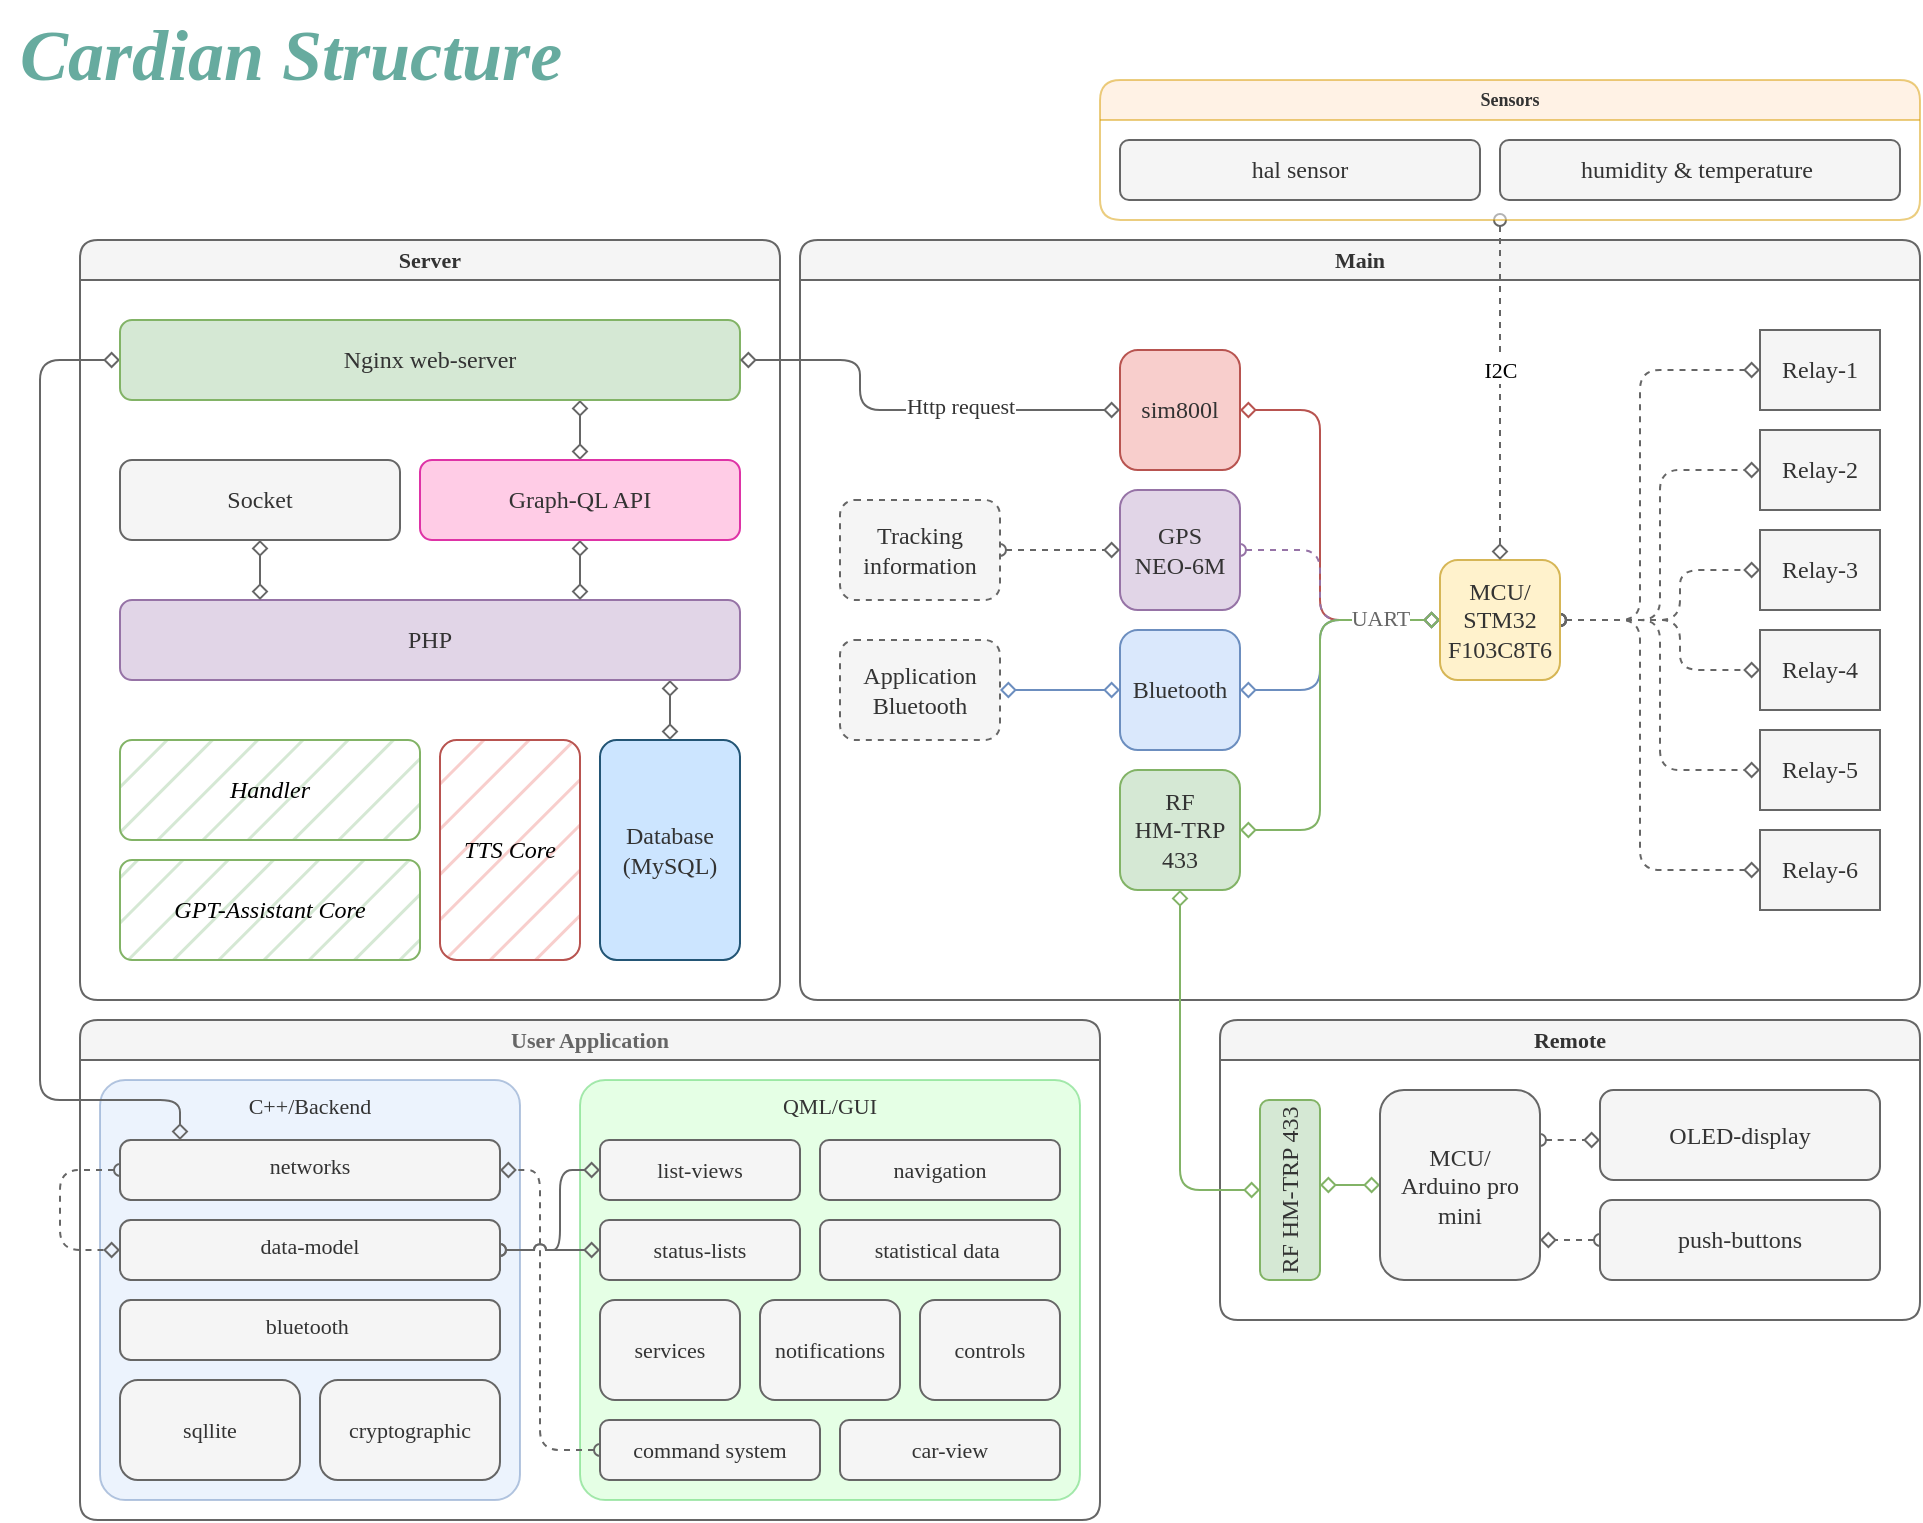 <mxfile compressed="false" version="21.1.2" type="device" pages="7">
  <diagram id="0JPJXDmG8Pl_pp8vaMrw" name="structure-diagram">
    <mxGraphModel dx="1235" dy="771" grid="1" gridSize="10" guides="1" tooltips="1" connect="1" arrows="1" fold="1" page="1" pageScale="1" pageWidth="980" pageHeight="780" math="0" shadow="0">
      <root>
        <mxCell id="0" />
        <mxCell id="1" parent="0" />
        <mxCell id="FQGnW1bdw93zeLffKQSI-1" value="C++/Backend" style="rounded=1;whiteSpace=wrap;html=1;strokeColor=#6c8ebf;fontFamily=Carlito;fontSize=11;fillColor=#dae8fc;arcSize=6;opacity=50;verticalAlign=top;fontColor=#333;" vertex="1" parent="1">
          <mxGeometry x="50" y="540" width="210" height="210" as="geometry" />
        </mxCell>
        <mxCell id="FQGnW1bdw93zeLffKQSI-2" style="edgeStyle=orthogonalEdgeStyle;shape=connector;rounded=1;orthogonalLoop=1;jettySize=auto;html=1;labelBackgroundColor=default;strokeColor=#666666;fontFamily=Carlito;fontSize=11;fontColor=default;startArrow=diamond;startFill=0;endArrow=diamond;endFill=0;" edge="1" parent="1" source="FQGnW1bdw93zeLffKQSI-46" target="FQGnW1bdw93zeLffKQSI-62">
          <mxGeometry relative="1" as="geometry">
            <Array as="points">
              <mxPoint x="20" y="180" />
              <mxPoint x="20" y="550" />
              <mxPoint x="90" y="550" />
            </Array>
          </mxGeometry>
        </mxCell>
        <mxCell id="FQGnW1bdw93zeLffKQSI-3" value="Remote" style="rounded=1;whiteSpace=wrap;html=1;fillColor=#f5f5f5;strokeColor=#666666;fontFamily=Carlito;shape=swimlane;fontStyle=1;startSize=20;fontColor=#333;fontSize=11;swimlaneFillColor=none;movable=0;resizable=0;rotatable=0;deletable=0;editable=0;locked=1;connectable=0;" vertex="1" parent="1">
          <mxGeometry x="610" y="510" width="350" height="150" as="geometry" />
        </mxCell>
        <mxCell id="FQGnW1bdw93zeLffKQSI-4" style="edgeStyle=orthogonalEdgeStyle;shape=connector;rounded=1;orthogonalLoop=1;jettySize=auto;html=1;labelBackgroundColor=default;strokeColor=#82b366;fontFamily=Carlito;fontSize=11;fontColor=default;startArrow=diamond;startFill=0;endArrow=diamond;endFill=0;fillColor=#d5e8d4;" edge="1" parent="FQGnW1bdw93zeLffKQSI-3" source="FQGnW1bdw93zeLffKQSI-10" target="FQGnW1bdw93zeLffKQSI-6">
          <mxGeometry relative="1" as="geometry">
            <Array as="points">
              <mxPoint x="100" y="65" />
              <mxPoint x="100" y="65" />
            </Array>
          </mxGeometry>
        </mxCell>
        <mxCell id="FQGnW1bdw93zeLffKQSI-5" style="edgeStyle=orthogonalEdgeStyle;shape=connector;rounded=1;orthogonalLoop=1;jettySize=auto;html=1;dashed=1;labelBackgroundColor=default;strokeColor=#666666;fontFamily=Carlito;fontSize=11;fontColor=default;startArrow=oval;startFill=0;endArrow=diamond;endFill=0;" edge="1" parent="FQGnW1bdw93zeLffKQSI-3" source="FQGnW1bdw93zeLffKQSI-10" target="FQGnW1bdw93zeLffKQSI-7">
          <mxGeometry relative="1" as="geometry">
            <Array as="points">
              <mxPoint x="170" y="60" />
              <mxPoint x="170" y="60" />
            </Array>
          </mxGeometry>
        </mxCell>
        <mxCell id="FQGnW1bdw93zeLffKQSI-6" value="RF HM-TRP 433" style="rounded=1;whiteSpace=wrap;html=1;fillColor=#d5e8d4;strokeColor=#82b366;fontFamily=Carlito;fontColor=#333;horizontal=0;" vertex="1" parent="FQGnW1bdw93zeLffKQSI-3">
          <mxGeometry x="20" y="40" width="30" height="90" as="geometry" />
        </mxCell>
        <mxCell id="FQGnW1bdw93zeLffKQSI-7" value="OLED-display" style="rounded=1;whiteSpace=wrap;html=1;fillColor=#f5f5f5;strokeColor=#666666;fontFamily=Carlito;fontColor=#333;" vertex="1" parent="FQGnW1bdw93zeLffKQSI-3">
          <mxGeometry x="190" y="35" width="140" height="45" as="geometry" />
        </mxCell>
        <mxCell id="FQGnW1bdw93zeLffKQSI-8" style="edgeStyle=orthogonalEdgeStyle;shape=connector;rounded=1;orthogonalLoop=1;jettySize=auto;html=1;dashed=1;labelBackgroundColor=default;strokeColor=#666666;fontFamily=Carlito;fontSize=11;fontColor=default;startArrow=oval;startFill=0;endArrow=diamond;endFill=0;" edge="1" parent="FQGnW1bdw93zeLffKQSI-3" source="FQGnW1bdw93zeLffKQSI-9" target="FQGnW1bdw93zeLffKQSI-10">
          <mxGeometry relative="1" as="geometry">
            <Array as="points">
              <mxPoint x="230" y="100" />
              <mxPoint x="230" y="100" />
            </Array>
          </mxGeometry>
        </mxCell>
        <mxCell id="FQGnW1bdw93zeLffKQSI-9" value="push-buttons" style="rounded=1;whiteSpace=wrap;html=1;fillColor=#f5f5f5;strokeColor=#666666;fontFamily=Carlito;fontColor=#333;" vertex="1" parent="FQGnW1bdw93zeLffKQSI-3">
          <mxGeometry x="190" y="90" width="140" height="40" as="geometry" />
        </mxCell>
        <mxCell id="FQGnW1bdw93zeLffKQSI-10" value="MCU/&lt;br&gt;Arduino pro mini" style="rounded=1;whiteSpace=wrap;html=1;fillColor=#f5f5f5;strokeColor=#666666;fontFamily=Carlito;fontColor=#333;" vertex="1" parent="FQGnW1bdw93zeLffKQSI-3">
          <mxGeometry x="80" y="35" width="80" height="95" as="geometry" />
        </mxCell>
        <mxCell id="FQGnW1bdw93zeLffKQSI-11" value="Main" style="swimlane;whiteSpace=wrap;html=1;rounded=1;strokeColor=#666666;fontFamily=Carlito;fontSize=11;fontColor=#333;fillColor=#f5f5f5;startSize=20;swimlaneFillColor=default;movable=0;resizable=0;rotatable=0;deletable=0;editable=0;locked=1;connectable=0;" vertex="1" parent="1">
          <mxGeometry x="400" y="120" width="560" height="380" as="geometry" />
        </mxCell>
        <mxCell id="FQGnW1bdw93zeLffKQSI-12" style="edgeStyle=orthogonalEdgeStyle;rounded=1;orthogonalLoop=1;jettySize=auto;html=1;fontFamily=Carlito;startArrow=diamond;startFill=0;endArrow=diamond;endFill=0;strokeColor=#b85450;fillColor=#f8cecc;" edge="1" parent="FQGnW1bdw93zeLffKQSI-11" source="FQGnW1bdw93zeLffKQSI-13" target="FQGnW1bdw93zeLffKQSI-35">
          <mxGeometry relative="1" as="geometry">
            <Array as="points">
              <mxPoint x="260" y="85" />
              <mxPoint x="260" y="190" />
            </Array>
          </mxGeometry>
        </mxCell>
        <mxCell id="FQGnW1bdw93zeLffKQSI-13" value="sim800l" style="rounded=1;whiteSpace=wrap;html=1;fillColor=#f8cecc;strokeColor=#b85450;fontFamily=Carlito;fontColor=#333;" vertex="1" parent="FQGnW1bdw93zeLffKQSI-11">
          <mxGeometry x="160" y="55" width="60" height="60" as="geometry" />
        </mxCell>
        <mxCell id="FQGnW1bdw93zeLffKQSI-14" style="edgeStyle=orthogonalEdgeStyle;shape=connector;rounded=1;orthogonalLoop=1;jettySize=auto;html=1;dashed=1;labelBackgroundColor=default;strokeColor=#9673a6;fontFamily=Carlito;fontSize=11;fontColor=default;startArrow=oval;startFill=0;endArrow=diamond;endFill=0;fillColor=#e1d5e7;" edge="1" parent="FQGnW1bdw93zeLffKQSI-11" source="FQGnW1bdw93zeLffKQSI-15" target="FQGnW1bdw93zeLffKQSI-35">
          <mxGeometry relative="1" as="geometry">
            <Array as="points">
              <mxPoint x="260" y="155" />
              <mxPoint x="260" y="190" />
            </Array>
          </mxGeometry>
        </mxCell>
        <mxCell id="FQGnW1bdw93zeLffKQSI-15" value="GPS&lt;br&gt;NEO-6M" style="rounded=1;whiteSpace=wrap;html=1;fillColor=#e1d5e7;strokeColor=#9673a6;fontFamily=Carlito;fontColor=#333;" vertex="1" parent="FQGnW1bdw93zeLffKQSI-11">
          <mxGeometry x="160" y="125" width="60" height="60" as="geometry" />
        </mxCell>
        <mxCell id="FQGnW1bdw93zeLffKQSI-16" style="edgeStyle=orthogonalEdgeStyle;shape=connector;rounded=1;orthogonalLoop=1;jettySize=auto;html=1;labelBackgroundColor=default;strokeColor=#6c8ebf;fontFamily=Carlito;fontSize=11;fontColor=default;startArrow=diamond;startFill=0;endArrow=diamond;endFill=0;fillColor=#dae8fc;" edge="1" parent="FQGnW1bdw93zeLffKQSI-11" source="FQGnW1bdw93zeLffKQSI-17" target="FQGnW1bdw93zeLffKQSI-35">
          <mxGeometry relative="1" as="geometry">
            <Array as="points">
              <mxPoint x="260" y="225" />
              <mxPoint x="260" y="190" />
            </Array>
          </mxGeometry>
        </mxCell>
        <mxCell id="FQGnW1bdw93zeLffKQSI-17" value="Bluetooth" style="rounded=1;whiteSpace=wrap;html=1;fillColor=#dae8fc;strokeColor=#6c8ebf;fontFamily=Carlito;fontColor=#333;" vertex="1" parent="FQGnW1bdw93zeLffKQSI-11">
          <mxGeometry x="160" y="195" width="60" height="60" as="geometry" />
        </mxCell>
        <mxCell id="FQGnW1bdw93zeLffKQSI-18" style="edgeStyle=orthogonalEdgeStyle;shape=connector;rounded=1;orthogonalLoop=1;jettySize=auto;html=1;labelBackgroundColor=default;strokeColor=#82b366;fontFamily=Carlito;fontSize=11;fontColor=default;startArrow=diamond;startFill=0;endArrow=diamond;endFill=0;fillColor=#d5e8d4;" edge="1" parent="FQGnW1bdw93zeLffKQSI-11" source="FQGnW1bdw93zeLffKQSI-20" target="FQGnW1bdw93zeLffKQSI-35">
          <mxGeometry relative="1" as="geometry">
            <Array as="points">
              <mxPoint x="260" y="295" />
              <mxPoint x="260" y="190" />
            </Array>
          </mxGeometry>
        </mxCell>
        <mxCell id="FQGnW1bdw93zeLffKQSI-19" value="UART" style="edgeLabel;html=1;align=center;verticalAlign=middle;resizable=0;points=[];fontSize=11;fontFamily=Carlito;fontColor=#666666;" vertex="1" connectable="0" parent="FQGnW1bdw93zeLffKQSI-18">
          <mxGeometry x="-0.183" y="4" relative="1" as="geometry">
            <mxPoint x="34" y="-63" as="offset" />
          </mxGeometry>
        </mxCell>
        <mxCell id="FQGnW1bdw93zeLffKQSI-20" value="RF&lt;br&gt;HM-TRP&lt;br&gt;433" style="rounded=1;whiteSpace=wrap;html=1;fillColor=#d5e8d4;strokeColor=#82b366;fontFamily=Carlito;fontColor=#333;" vertex="1" parent="FQGnW1bdw93zeLffKQSI-11">
          <mxGeometry x="160" y="265" width="60" height="60" as="geometry" />
        </mxCell>
        <mxCell id="FQGnW1bdw93zeLffKQSI-21" value="Relay-2" style="rounded=0;whiteSpace=wrap;html=1;fillColor=#f5f5f5;strokeColor=#666666;fontFamily=Carlito;fontColor=#333;glass=0;" vertex="1" parent="FQGnW1bdw93zeLffKQSI-11">
          <mxGeometry x="480" y="95" width="60" height="40" as="geometry" />
        </mxCell>
        <mxCell id="FQGnW1bdw93zeLffKQSI-22" style="edgeStyle=orthogonalEdgeStyle;shape=connector;rounded=1;orthogonalLoop=1;jettySize=auto;html=1;dashed=1;labelBackgroundColor=default;strokeColor=#666666;fontFamily=Carlito;fontSize=11;fontColor=default;startArrow=oval;startFill=0;endArrow=diamond;endFill=0;" edge="1" parent="FQGnW1bdw93zeLffKQSI-11" source="FQGnW1bdw93zeLffKQSI-35" target="FQGnW1bdw93zeLffKQSI-21">
          <mxGeometry relative="1" as="geometry">
            <Array as="points">
              <mxPoint x="430" y="190" />
              <mxPoint x="430" y="115" />
            </Array>
          </mxGeometry>
        </mxCell>
        <mxCell id="FQGnW1bdw93zeLffKQSI-23" value="Relay-3" style="rounded=0;whiteSpace=wrap;html=1;fillColor=#f5f5f5;strokeColor=#666666;fontFamily=Carlito;fontColor=#333;glass=0;" vertex="1" parent="FQGnW1bdw93zeLffKQSI-11">
          <mxGeometry x="480" y="145" width="60" height="40" as="geometry" />
        </mxCell>
        <mxCell id="FQGnW1bdw93zeLffKQSI-24" style="edgeStyle=orthogonalEdgeStyle;shape=connector;rounded=1;orthogonalLoop=1;jettySize=auto;html=1;dashed=1;labelBackgroundColor=default;strokeColor=#666666;fontFamily=Carlito;fontSize=11;fontColor=default;startArrow=oval;startFill=0;endArrow=diamond;endFill=0;" edge="1" parent="FQGnW1bdw93zeLffKQSI-11" source="FQGnW1bdw93zeLffKQSI-35" target="FQGnW1bdw93zeLffKQSI-23">
          <mxGeometry relative="1" as="geometry">
            <Array as="points">
              <mxPoint x="440" y="190" />
              <mxPoint x="440" y="165" />
            </Array>
          </mxGeometry>
        </mxCell>
        <mxCell id="FQGnW1bdw93zeLffKQSI-25" value="Relay-4" style="rounded=0;whiteSpace=wrap;html=1;fillColor=#f5f5f5;strokeColor=#666666;fontFamily=Carlito;fontColor=#333;glass=0;" vertex="1" parent="FQGnW1bdw93zeLffKQSI-11">
          <mxGeometry x="480" y="195" width="60" height="40" as="geometry" />
        </mxCell>
        <mxCell id="FQGnW1bdw93zeLffKQSI-26" style="edgeStyle=orthogonalEdgeStyle;shape=connector;rounded=1;orthogonalLoop=1;jettySize=auto;html=1;dashed=1;labelBackgroundColor=default;strokeColor=#666666;fontFamily=Carlito;fontSize=11;fontColor=default;startArrow=oval;startFill=0;endArrow=diamond;endFill=0;" edge="1" parent="FQGnW1bdw93zeLffKQSI-11" source="FQGnW1bdw93zeLffKQSI-35" target="FQGnW1bdw93zeLffKQSI-25">
          <mxGeometry relative="1" as="geometry">
            <Array as="points">
              <mxPoint x="440" y="190" />
              <mxPoint x="440" y="215" />
            </Array>
          </mxGeometry>
        </mxCell>
        <mxCell id="FQGnW1bdw93zeLffKQSI-27" value="Relay-5" style="rounded=0;whiteSpace=wrap;html=1;fillColor=#f5f5f5;strokeColor=#666666;fontFamily=Carlito;fontColor=#333;glass=0;" vertex="1" parent="FQGnW1bdw93zeLffKQSI-11">
          <mxGeometry x="480" y="245" width="60" height="40" as="geometry" />
        </mxCell>
        <mxCell id="FQGnW1bdw93zeLffKQSI-28" style="edgeStyle=orthogonalEdgeStyle;shape=connector;rounded=1;orthogonalLoop=1;jettySize=auto;html=1;dashed=1;labelBackgroundColor=default;strokeColor=#666666;fontFamily=Carlito;fontSize=11;fontColor=default;startArrow=oval;startFill=0;endArrow=diamond;endFill=0;" edge="1" parent="FQGnW1bdw93zeLffKQSI-11" source="FQGnW1bdw93zeLffKQSI-35" target="FQGnW1bdw93zeLffKQSI-27">
          <mxGeometry relative="1" as="geometry">
            <Array as="points">
              <mxPoint x="430" y="190" />
              <mxPoint x="430" y="265" />
            </Array>
          </mxGeometry>
        </mxCell>
        <mxCell id="FQGnW1bdw93zeLffKQSI-29" value="Relay-6" style="rounded=0;whiteSpace=wrap;html=1;fillColor=#f5f5f5;strokeColor=#666666;fontFamily=Carlito;fontColor=#333;glass=0;" vertex="1" parent="FQGnW1bdw93zeLffKQSI-11">
          <mxGeometry x="480" y="295" width="60" height="40" as="geometry" />
        </mxCell>
        <mxCell id="FQGnW1bdw93zeLffKQSI-30" style="edgeStyle=orthogonalEdgeStyle;shape=connector;rounded=1;orthogonalLoop=1;jettySize=auto;html=1;dashed=1;labelBackgroundColor=default;strokeColor=#666666;fontFamily=Carlito;fontSize=11;fontColor=default;startArrow=oval;startFill=0;endArrow=diamond;endFill=0;" edge="1" parent="FQGnW1bdw93zeLffKQSI-11" source="FQGnW1bdw93zeLffKQSI-35" target="FQGnW1bdw93zeLffKQSI-29">
          <mxGeometry relative="1" as="geometry">
            <Array as="points">
              <mxPoint x="420" y="190" />
              <mxPoint x="420" y="315" />
            </Array>
          </mxGeometry>
        </mxCell>
        <mxCell id="FQGnW1bdw93zeLffKQSI-31" style="edgeStyle=orthogonalEdgeStyle;shape=connector;rounded=1;orthogonalLoop=1;jettySize=auto;html=1;labelBackgroundColor=default;strokeColor=#6c8ebf;fontFamily=Carlito;fontSize=11;fontColor=default;startArrow=diamond;startFill=0;endArrow=diamond;endFill=0;fillColor=#dae8fc;" edge="1" parent="FQGnW1bdw93zeLffKQSI-11" source="FQGnW1bdw93zeLffKQSI-32" target="FQGnW1bdw93zeLffKQSI-17">
          <mxGeometry relative="1" as="geometry" />
        </mxCell>
        <mxCell id="FQGnW1bdw93zeLffKQSI-32" value="Application Bluetooth" style="rounded=1;whiteSpace=wrap;html=1;fillColor=#f5f5f5;strokeColor=#666666;fontFamily=Carlito;dashed=1;fontColor=#333;" vertex="1" parent="FQGnW1bdw93zeLffKQSI-11">
          <mxGeometry x="20" y="200" width="80" height="50" as="geometry" />
        </mxCell>
        <mxCell id="FQGnW1bdw93zeLffKQSI-33" value="Relay-1" style="rounded=0;whiteSpace=wrap;html=1;fillColor=#f5f5f5;strokeColor=#666666;fontFamily=Carlito;fontColor=#333;glass=0;" vertex="1" parent="FQGnW1bdw93zeLffKQSI-11">
          <mxGeometry x="480" y="45" width="60" height="40" as="geometry" />
        </mxCell>
        <mxCell id="FQGnW1bdw93zeLffKQSI-34" style="edgeStyle=orthogonalEdgeStyle;shape=connector;rounded=1;orthogonalLoop=1;jettySize=auto;html=1;dashed=1;labelBackgroundColor=default;strokeColor=#666666;fontFamily=Carlito;fontSize=11;fontColor=default;startArrow=oval;startFill=0;endArrow=diamond;endFill=0;" edge="1" parent="FQGnW1bdw93zeLffKQSI-11" source="FQGnW1bdw93zeLffKQSI-35" target="FQGnW1bdw93zeLffKQSI-33">
          <mxGeometry relative="1" as="geometry">
            <Array as="points">
              <mxPoint x="420" y="190" />
              <mxPoint x="420" y="65" />
            </Array>
          </mxGeometry>
        </mxCell>
        <mxCell id="FQGnW1bdw93zeLffKQSI-35" value="MCU/&lt;br&gt;STM32&lt;br&gt;F103C8T6" style="rounded=1;whiteSpace=wrap;html=1;fillColor=#fff2cc;strokeColor=#d6b656;fontFamily=Carlito;fontColor=#333;" vertex="1" parent="FQGnW1bdw93zeLffKQSI-11">
          <mxGeometry x="320" y="160" width="60" height="60" as="geometry" />
        </mxCell>
        <mxCell id="FQGnW1bdw93zeLffKQSI-36" style="edgeStyle=orthogonalEdgeStyle;shape=connector;rounded=1;orthogonalLoop=1;jettySize=auto;html=1;dashed=1;labelBackgroundColor=default;strokeColor=#666666;fontFamily=Carlito;fontSize=11;fontColor=default;startArrow=oval;startFill=0;endArrow=diamond;endFill=0;" edge="1" parent="FQGnW1bdw93zeLffKQSI-11" source="FQGnW1bdw93zeLffKQSI-37" target="FQGnW1bdw93zeLffKQSI-15">
          <mxGeometry relative="1" as="geometry" />
        </mxCell>
        <mxCell id="FQGnW1bdw93zeLffKQSI-37" value="Tracking information" style="rounded=1;whiteSpace=wrap;html=1;fillColor=#f5f5f5;strokeColor=#666666;fontFamily=Carlito;dashed=1;fontColor=#333;" vertex="1" parent="FQGnW1bdw93zeLffKQSI-11">
          <mxGeometry x="20" y="130" width="80" height="50" as="geometry" />
        </mxCell>
        <mxCell id="FQGnW1bdw93zeLffKQSI-38" style="edgeStyle=orthogonalEdgeStyle;shape=connector;rounded=1;orthogonalLoop=1;jettySize=auto;html=1;dashed=1;labelBackgroundColor=default;strokeColor=#666666;fontFamily=Carlito;fontSize=11;fontColor=default;startArrow=oval;startFill=0;endArrow=diamond;endFill=0;" edge="1" parent="1" source="FQGnW1bdw93zeLffKQSI-40" target="FQGnW1bdw93zeLffKQSI-35">
          <mxGeometry relative="1" as="geometry">
            <Array as="points">
              <mxPoint x="750" y="190" />
              <mxPoint x="750" y="190" />
            </Array>
          </mxGeometry>
        </mxCell>
        <mxCell id="FQGnW1bdw93zeLffKQSI-39" value="I2C" style="edgeLabel;html=1;align=center;verticalAlign=middle;resizable=0;points=[];fontSize=11;fontFamily=Carlito;fontColor=default;" vertex="1" connectable="0" parent="FQGnW1bdw93zeLffKQSI-38">
          <mxGeometry x="-0.116" relative="1" as="geometry">
            <mxPoint as="offset" />
          </mxGeometry>
        </mxCell>
        <mxCell id="FQGnW1bdw93zeLffKQSI-40" value="Sensors" style="rounded=1;whiteSpace=wrap;html=1;fillColor=#ffe6cc;strokeColor=#d79b00;fontFamily=Carlito;arcSize=17;shape=swimlane;fontStyle=1;startSize=20;fontSize=9;fillStyle=auto;glass=0;swimlaneLine=1;shadow=0;swimlaneFillColor=default;opacity=50;fontColor=#333;movable=1;resizable=1;rotatable=1;deletable=1;editable=1;locked=0;connectable=1;" vertex="1" parent="1">
          <mxGeometry x="550" y="40" width="410" height="70" as="geometry" />
        </mxCell>
        <mxCell id="FQGnW1bdw93zeLffKQSI-41" value="hal sensor" style="rounded=1;whiteSpace=wrap;html=1;fontFamily=Carlito;fillColor=#f5f5f5;strokeColor=#666666;fontColor=#333;" vertex="1" parent="FQGnW1bdw93zeLffKQSI-40">
          <mxGeometry x="10" y="30" width="180" height="30" as="geometry" />
        </mxCell>
        <mxCell id="FQGnW1bdw93zeLffKQSI-42" value="humidity &amp;amp; temperature&amp;nbsp;" style="rounded=1;whiteSpace=wrap;html=1;fillColor=#f5f5f5;strokeColor=#666666;fontFamily=Carlito;fontColor=#333;" vertex="1" parent="FQGnW1bdw93zeLffKQSI-40">
          <mxGeometry x="200" y="30" width="200" height="30" as="geometry" />
        </mxCell>
        <mxCell id="FQGnW1bdw93zeLffKQSI-43" style="edgeStyle=orthogonalEdgeStyle;shape=connector;rounded=1;orthogonalLoop=1;jettySize=auto;html=1;labelBackgroundColor=default;strokeColor=#82b366;fontFamily=Carlito;fontSize=11;fontColor=default;startArrow=diamond;startFill=0;endArrow=diamond;endFill=0;fillColor=#d5e8d4;" edge="1" parent="1" source="FQGnW1bdw93zeLffKQSI-6" target="FQGnW1bdw93zeLffKQSI-20">
          <mxGeometry relative="1" as="geometry">
            <Array as="points">
              <mxPoint x="590" y="595" />
            </Array>
          </mxGeometry>
        </mxCell>
        <mxCell id="FQGnW1bdw93zeLffKQSI-44" value="Server" style="rounded=1;whiteSpace=wrap;html=1;fillColor=#f5f5f5;strokeColor=#666666;fontFamily=Carlito;shape=swimlane;fontStyle=1;startSize=20;fontColor=#333;fontSize=11;swimlaneFillColor=none;movable=0;resizable=0;rotatable=0;deletable=0;editable=0;locked=1;connectable=0;" vertex="1" parent="1">
          <mxGeometry x="40" y="120" width="350" height="380" as="geometry" />
        </mxCell>
        <mxCell id="FQGnW1bdw93zeLffKQSI-45" value="" style="edgeStyle=orthogonalEdgeStyle;shape=connector;rounded=1;orthogonalLoop=1;jettySize=auto;html=1;labelBackgroundColor=default;strokeColor=#666666;fontFamily=Carlito;fontSize=11;fontColor=default;startArrow=diamond;startFill=0;endArrow=diamond;endFill=0;" edge="1" parent="FQGnW1bdw93zeLffKQSI-44" source="FQGnW1bdw93zeLffKQSI-46" target="FQGnW1bdw93zeLffKQSI-51">
          <mxGeometry relative="1" as="geometry">
            <Array as="points">
              <mxPoint x="250" y="90" />
              <mxPoint x="250" y="90" />
            </Array>
          </mxGeometry>
        </mxCell>
        <mxCell id="FQGnW1bdw93zeLffKQSI-46" value="Nginx web-server" style="rounded=1;whiteSpace=wrap;html=1;fillColor=#d5e8d4;strokeColor=#82b366;fontFamily=Carlito;fontColor=#333;" vertex="1" parent="FQGnW1bdw93zeLffKQSI-44">
          <mxGeometry x="20" y="40" width="310" height="40" as="geometry" />
        </mxCell>
        <mxCell id="FQGnW1bdw93zeLffKQSI-47" style="edgeStyle=orthogonalEdgeStyle;shape=connector;rounded=1;orthogonalLoop=1;jettySize=auto;html=1;labelBackgroundColor=default;strokeColor=#666666;fontFamily=Carlito;fontSize=11;fontColor=default;startArrow=diamond;startFill=0;endArrow=diamond;endFill=0;targetPerimeterSpacing=0;" edge="1" parent="FQGnW1bdw93zeLffKQSI-44" source="FQGnW1bdw93zeLffKQSI-48" target="FQGnW1bdw93zeLffKQSI-49">
          <mxGeometry relative="1" as="geometry">
            <Array as="points">
              <mxPoint x="295" y="240" />
              <mxPoint x="295" y="240" />
            </Array>
          </mxGeometry>
        </mxCell>
        <mxCell id="FQGnW1bdw93zeLffKQSI-48" value="PHP" style="rounded=1;whiteSpace=wrap;html=1;fillColor=#e1d5e7;strokeColor=#9673a6;fontFamily=Carlito;fontColor=#333;" vertex="1" parent="FQGnW1bdw93zeLffKQSI-44">
          <mxGeometry x="20" y="180" width="310" height="40" as="geometry" />
        </mxCell>
        <mxCell id="FQGnW1bdw93zeLffKQSI-49" value="Database&lt;br&gt;(MySQL)" style="rounded=1;whiteSpace=wrap;html=1;fillColor=#CCE5FF;strokeColor=#235575;fontFamily=Carlito;arcSize=12;fontColor=#333;" vertex="1" parent="FQGnW1bdw93zeLffKQSI-44">
          <mxGeometry x="260" y="250" width="70" height="110" as="geometry" />
        </mxCell>
        <mxCell id="FQGnW1bdw93zeLffKQSI-50" value="" style="edgeStyle=orthogonalEdgeStyle;shape=connector;rounded=1;orthogonalLoop=1;jettySize=auto;html=1;labelBackgroundColor=default;strokeColor=#666666;fontFamily=Carlito;fontSize=11;fontColor=default;startArrow=diamond;startFill=0;endArrow=diamond;endFill=0;" edge="1" parent="FQGnW1bdw93zeLffKQSI-44" source="FQGnW1bdw93zeLffKQSI-51" target="FQGnW1bdw93zeLffKQSI-48">
          <mxGeometry relative="1" as="geometry">
            <Array as="points">
              <mxPoint x="250" y="170" />
              <mxPoint x="250" y="170" />
            </Array>
          </mxGeometry>
        </mxCell>
        <mxCell id="FQGnW1bdw93zeLffKQSI-51" value="Graph-QL API" style="rounded=1;whiteSpace=wrap;html=1;fillColor=#FFCCE6;strokeColor=#de33a6;fontFamily=Carlito;fontColor=#333;" vertex="1" parent="FQGnW1bdw93zeLffKQSI-44">
          <mxGeometry x="170" y="110" width="160" height="40" as="geometry" />
        </mxCell>
        <mxCell id="FQGnW1bdw93zeLffKQSI-52" value="" style="edgeStyle=orthogonalEdgeStyle;shape=connector;rounded=1;orthogonalLoop=1;jettySize=auto;html=1;labelBackgroundColor=default;strokeColor=#666666;fontFamily=Carlito;fontSize=11;fontColor=default;startArrow=diamond;startFill=0;endArrow=diamond;endFill=0;" edge="1" parent="FQGnW1bdw93zeLffKQSI-44" source="FQGnW1bdw93zeLffKQSI-53" target="FQGnW1bdw93zeLffKQSI-48">
          <mxGeometry relative="1" as="geometry">
            <Array as="points">
              <mxPoint x="90" y="180" />
              <mxPoint x="90" y="180" />
            </Array>
          </mxGeometry>
        </mxCell>
        <mxCell id="FQGnW1bdw93zeLffKQSI-53" value="Socket" style="rounded=1;whiteSpace=wrap;html=1;fillColor=#f5f5f5;strokeColor=#666666;fontFamily=Carlito;fontColor=#333;" vertex="1" parent="FQGnW1bdw93zeLffKQSI-44">
          <mxGeometry x="20" y="110" width="140" height="40" as="geometry" />
        </mxCell>
        <mxCell id="FQGnW1bdw93zeLffKQSI-54" value="GPT-Assistant Core" style="rounded=1;html=1;fillColor=#d5e8d4;strokeColor=#82b366;fontFamily=Carlito;arcSize=12;fillStyle=hatch;fontColor=default;fontStyle=2;labelBorderColor=none;labelBackgroundColor=none;whiteSpace=wrap;" vertex="1" parent="FQGnW1bdw93zeLffKQSI-44">
          <mxGeometry x="20" y="310" width="150" height="50" as="geometry" />
        </mxCell>
        <mxCell id="FQGnW1bdw93zeLffKQSI-55" value="Handler" style="rounded=1;html=1;fillColor=#d5e8d4;strokeColor=#82b366;fontFamily=Carlito;arcSize=12;fillStyle=hatch;fontColor=default;fontStyle=2;labelBorderColor=none;labelBackgroundColor=none;whiteSpace=wrap;" vertex="1" parent="FQGnW1bdw93zeLffKQSI-44">
          <mxGeometry x="20" y="250" width="150" height="50" as="geometry" />
        </mxCell>
        <mxCell id="FQGnW1bdw93zeLffKQSI-56" value="TTS Core" style="rounded=1;html=1;fillColor=#f8cecc;strokeColor=#b85450;fontFamily=Carlito;arcSize=12;fillStyle=hatch;fontColor=default;fontStyle=2;labelBorderColor=none;labelBackgroundColor=none;whiteSpace=wrap;" vertex="1" parent="FQGnW1bdw93zeLffKQSI-44">
          <mxGeometry x="180" y="250" width="70" height="110" as="geometry" />
        </mxCell>
        <mxCell id="FQGnW1bdw93zeLffKQSI-57" value="User Application" style="rounded=1;whiteSpace=wrap;html=1;fillColor=#f5f5f5;strokeColor=#666666;fontFamily=Carlito;shape=swimlane;fontStyle=1;startSize=20;fontColor=#666666;fontSize=11;swimlaneFillColor=none;movable=0;resizable=0;rotatable=0;deletable=0;editable=0;locked=1;connectable=0;" vertex="1" parent="1">
          <mxGeometry x="40" y="510" width="510" height="250" as="geometry" />
        </mxCell>
        <mxCell id="FQGnW1bdw93zeLffKQSI-58" style="edgeStyle=orthogonalEdgeStyle;shape=connector;rounded=1;orthogonalLoop=1;jettySize=auto;html=1;labelBackgroundColor=default;strokeColor=#666666;fontFamily=Carlito;fontSize=11;fontColor=default;startArrow=diamond;startFill=0;endArrow=diamond;endFill=0;" edge="1" parent="1" source="FQGnW1bdw93zeLffKQSI-13" target="FQGnW1bdw93zeLffKQSI-46">
          <mxGeometry relative="1" as="geometry">
            <Array as="points">
              <mxPoint x="430" y="205" />
              <mxPoint x="430" y="180" />
            </Array>
          </mxGeometry>
        </mxCell>
        <mxCell id="FQGnW1bdw93zeLffKQSI-59" value="Http request" style="edgeLabel;html=1;align=center;verticalAlign=top;resizable=0;points=[];fontSize=11;fontFamily=Carlito;fontColor=#333;" vertex="1" connectable="0" parent="FQGnW1bdw93zeLffKQSI-58">
          <mxGeometry x="0.236" y="-2" relative="1" as="geometry">
            <mxPoint x="48" y="-12" as="offset" />
          </mxGeometry>
        </mxCell>
        <mxCell id="FQGnW1bdw93zeLffKQSI-60" value="QML/GUI" style="rounded=1;whiteSpace=wrap;html=1;strokeColor=#53d263;fontFamily=Carlito;fontSize=11;fillColor=#CCFFCC;arcSize=6;verticalAlign=top;opacity=50;fontColor=#333;" vertex="1" parent="1">
          <mxGeometry x="290" y="540" width="250" height="210" as="geometry" />
        </mxCell>
        <mxCell id="FQGnW1bdw93zeLffKQSI-61" style="edgeStyle=orthogonalEdgeStyle;shape=connector;rounded=1;orthogonalLoop=1;jettySize=auto;html=1;labelBackgroundColor=default;strokeColor=#666666;fontFamily=Carlito;fontSize=11;fontColor=default;startArrow=oval;startFill=0;endArrow=diamond;endFill=0;dashed=1;" edge="1" parent="1" source="FQGnW1bdw93zeLffKQSI-62" target="FQGnW1bdw93zeLffKQSI-68">
          <mxGeometry relative="1" as="geometry">
            <Array as="points">
              <mxPoint x="30" y="585" />
              <mxPoint x="30" y="625" />
            </Array>
          </mxGeometry>
        </mxCell>
        <mxCell id="FQGnW1bdw93zeLffKQSI-62" value="networks" style="rounded=1;whiteSpace=wrap;html=1;strokeColor=#666666;fontFamily=Carlito;fontSize=11;fillColor=#f5f5f5;arcSize=18;verticalAlign=top;fontColor=#333;" vertex="1" parent="1">
          <mxGeometry x="60" y="570" width="190" height="30" as="geometry" />
        </mxCell>
        <mxCell id="FQGnW1bdw93zeLffKQSI-63" style="edgeStyle=orthogonalEdgeStyle;shape=connector;rounded=1;orthogonalLoop=1;jettySize=auto;html=1;labelBackgroundColor=default;strokeColor=#666666;fontFamily=Carlito;fontSize=11;fontColor=default;startArrow=oval;startFill=0;endArrow=diamond;endFill=0;jumpStyle=arc;dashed=1;strokeWidth=1;" edge="1" parent="1" source="FQGnW1bdw93zeLffKQSI-65" target="FQGnW1bdw93zeLffKQSI-62">
          <mxGeometry relative="1" as="geometry">
            <Array as="points">
              <mxPoint x="270" y="725" />
              <mxPoint x="270" y="585" />
            </Array>
          </mxGeometry>
        </mxCell>
        <mxCell id="FQGnW1bdw93zeLffKQSI-64" value="cryptographic" style="rounded=1;whiteSpace=wrap;html=1;strokeColor=#666666;fontFamily=Carlito;fontSize=11;fillColor=#f5f5f5;arcSize=18;verticalAlign=middle;fontColor=#333;" vertex="1" parent="1">
          <mxGeometry x="160" y="690" width="90" height="50" as="geometry" />
        </mxCell>
        <mxCell id="FQGnW1bdw93zeLffKQSI-65" value="command system" style="rounded=1;whiteSpace=wrap;html=1;strokeColor=#666666;fontFamily=Carlito;fontSize=11;fontColor=#333;fillColor=#f5f5f5;" vertex="1" parent="1">
          <mxGeometry x="300" y="710" width="110" height="30" as="geometry" />
        </mxCell>
        <mxCell id="FQGnW1bdw93zeLffKQSI-66" style="edgeStyle=orthogonalEdgeStyle;shape=connector;rounded=1;orthogonalLoop=1;jettySize=auto;html=1;labelBackgroundColor=default;strokeColor=#666666;fontFamily=Carlito;fontSize=11;fontColor=default;startArrow=oval;startFill=0;endArrow=diamond;endFill=0;jumpStyle=arc;" edge="1" parent="1" source="FQGnW1bdw93zeLffKQSI-68" target="FQGnW1bdw93zeLffKQSI-69">
          <mxGeometry relative="1" as="geometry">
            <Array as="points">
              <mxPoint x="280" y="625" />
              <mxPoint x="280" y="585" />
            </Array>
          </mxGeometry>
        </mxCell>
        <mxCell id="FQGnW1bdw93zeLffKQSI-67" style="edgeStyle=orthogonalEdgeStyle;shape=connector;rounded=1;orthogonalLoop=1;jettySize=auto;html=1;labelBackgroundColor=default;strokeColor=#666666;fontFamily=Carlito;fontSize=11;fontColor=default;startArrow=oval;startFill=0;endArrow=diamond;endFill=0;jumpStyle=arc;" edge="1" parent="1" source="FQGnW1bdw93zeLffKQSI-68" target="FQGnW1bdw93zeLffKQSI-70">
          <mxGeometry relative="1" as="geometry" />
        </mxCell>
        <mxCell id="FQGnW1bdw93zeLffKQSI-68" value="data-model" style="rounded=1;whiteSpace=wrap;html=1;strokeColor=#666666;fontFamily=Carlito;fontSize=11;fillColor=#f5f5f5;arcSize=18;verticalAlign=top;fontColor=#333;" vertex="1" parent="1">
          <mxGeometry x="60" y="610" width="190" height="30" as="geometry" />
        </mxCell>
        <mxCell id="FQGnW1bdw93zeLffKQSI-69" value="list-views" style="rounded=1;whiteSpace=wrap;html=1;strokeColor=#666666;fontFamily=Carlito;fontSize=11;fontColor=#333;fillColor=#f5f5f5;" vertex="1" parent="1">
          <mxGeometry x="300" y="570" width="100" height="30" as="geometry" />
        </mxCell>
        <mxCell id="FQGnW1bdw93zeLffKQSI-70" value="status-lists" style="rounded=1;whiteSpace=wrap;html=1;strokeColor=#666666;fontFamily=Carlito;fontSize=11;fontColor=#333;fillColor=#f5f5f5;" vertex="1" parent="1">
          <mxGeometry x="300" y="610" width="100" height="30" as="geometry" />
        </mxCell>
        <mxCell id="FQGnW1bdw93zeLffKQSI-71" value="bluetooth&amp;nbsp;" style="rounded=1;whiteSpace=wrap;html=1;strokeColor=#666666;fontFamily=Carlito;fontSize=11;fillColor=#f5f5f5;arcSize=18;verticalAlign=top;fontColor=#333;" vertex="1" parent="1">
          <mxGeometry x="60" y="650" width="190" height="30" as="geometry" />
        </mxCell>
        <mxCell id="FQGnW1bdw93zeLffKQSI-72" value="navigation" style="rounded=1;whiteSpace=wrap;html=1;strokeColor=#666666;fontFamily=Carlito;fontSize=11;fontColor=#333;fillColor=#f5f5f5;" vertex="1" parent="1">
          <mxGeometry x="410" y="570" width="120" height="30" as="geometry" />
        </mxCell>
        <mxCell id="FQGnW1bdw93zeLffKQSI-73" value="statistical data&amp;nbsp;" style="rounded=1;whiteSpace=wrap;html=1;strokeColor=#666666;fontFamily=Carlito;fontSize=11;fontColor=#333;fillColor=#f5f5f5;" vertex="1" parent="1">
          <mxGeometry x="410" y="610" width="120" height="30" as="geometry" />
        </mxCell>
        <mxCell id="FQGnW1bdw93zeLffKQSI-74" value="controls" style="rounded=1;whiteSpace=wrap;html=1;strokeColor=#666666;fontFamily=Carlito;fontSize=11;fontColor=#333;fillColor=#f5f5f5;" vertex="1" parent="1">
          <mxGeometry x="460" y="650" width="70" height="50" as="geometry" />
        </mxCell>
        <mxCell id="FQGnW1bdw93zeLffKQSI-75" value="notifications" style="rounded=1;whiteSpace=wrap;html=1;strokeColor=#666666;fontFamily=Carlito;fontSize=11;fontColor=#333;fillColor=#f5f5f5;" vertex="1" parent="1">
          <mxGeometry x="380" y="650" width="70" height="50" as="geometry" />
        </mxCell>
        <mxCell id="FQGnW1bdw93zeLffKQSI-76" value="services" style="rounded=1;whiteSpace=wrap;html=1;strokeColor=#666666;fontFamily=Carlito;fontSize=11;fontColor=#333;fillColor=#f5f5f5;" vertex="1" parent="1">
          <mxGeometry x="300" y="650" width="70" height="50" as="geometry" />
        </mxCell>
        <mxCell id="FQGnW1bdw93zeLffKQSI-77" value="sqllite" style="rounded=1;whiteSpace=wrap;html=1;strokeColor=#666666;fontFamily=Carlito;fontSize=11;fillColor=#f5f5f5;arcSize=18;verticalAlign=middle;fontColor=#333;" vertex="1" parent="1">
          <mxGeometry x="60" y="690" width="90" height="50" as="geometry" />
        </mxCell>
        <mxCell id="FQGnW1bdw93zeLffKQSI-78" value="car-view" style="rounded=1;whiteSpace=wrap;html=1;strokeColor=#666666;fontFamily=Carlito;fontSize=11;fontColor=#333;fillColor=#f5f5f5;" vertex="1" parent="1">
          <mxGeometry x="420" y="710" width="110" height="30" as="geometry" />
        </mxCell>
        <mxCell id="FQGnW1bdw93zeLffKQSI-79" value="Cardian Structure" style="text;html=1;align=center;verticalAlign=top;resizable=0;points=[];autosize=1;strokeColor=none;fillColor=none;fontSize=36;fontFamily=Carlito;fontColor=#67AB9F;fontStyle=3;movable=0;rotatable=0;deletable=0;editable=0;locked=1;connectable=0;" vertex="1" parent="1">
          <mxGeometry width="290" height="60" as="geometry" />
        </mxCell>
      </root>
    </mxGraphModel>
  </diagram>
  <diagram id="iDP00DZ9HijVRhNShifQ" name="activity diagram">
    <mxGraphModel dx="1290" dy="621" grid="1" gridSize="10" guides="1" tooltips="1" connect="1" arrows="1" fold="1" page="1" pageScale="1" pageWidth="1654" pageHeight="1169" math="0" shadow="0">
      <root>
        <mxCell id="_pkw77P02M8s0Pjgw_2e-0" />
        <mxCell id="_pkw77P02M8s0Pjgw_2e-1" parent="_pkw77P02M8s0Pjgw_2e-0" />
        <mxCell id="7cf08i8fguOiqy8BO_Gp-176" style="edgeStyle=orthogonalEdgeStyle;jumpStyle=none;jumpSize=10;orthogonalLoop=1;jettySize=auto;html=1;entryX=0;entryY=0.5;entryDx=0;entryDy=0;endArrow=diamond;endFill=0;strokeColor=#666;rounded=1;startArrow=oval;startFill=0;" parent="_pkw77P02M8s0Pjgw_2e-1" source="7cf08i8fguOiqy8BO_Gp-174" target="7cf08i8fguOiqy8BO_Gp-162" edge="1">
          <mxGeometry relative="1" as="geometry">
            <Array as="points">
              <mxPoint x="210" y="990" />
            </Array>
          </mxGeometry>
        </mxCell>
        <mxCell id="7cf08i8fguOiqy8BO_Gp-173" style="edgeStyle=orthogonalEdgeStyle;jumpStyle=none;jumpSize=10;orthogonalLoop=1;jettySize=auto;html=1;entryX=0.5;entryY=0;entryDx=0;entryDy=0;endArrow=diamond;endFill=0;strokeColor=#666;rounded=1;startArrow=oval;startFill=0;" parent="_pkw77P02M8s0Pjgw_2e-1" source="7cf08i8fguOiqy8BO_Gp-169" target="7cf08i8fguOiqy8BO_Gp-171" edge="1">
          <mxGeometry relative="1" as="geometry" />
        </mxCell>
        <mxCell id="1Nbbd5nNj2WczVFmJ-ih-0" style="edgeStyle=orthogonalEdgeStyle;orthogonalLoop=1;jettySize=auto;html=1;entryX=0;entryY=0.5;entryDx=0;entryDy=0;endArrow=diamond;endFill=0;strokeColor=#666;rounded=1;startArrow=oval;startFill=0;" parent="_pkw77P02M8s0Pjgw_2e-1" source="ER8TDIAY5sgytSaMfXCv-0" target="ER8TDIAY5sgytSaMfXCv-16" edge="1">
          <mxGeometry relative="1" as="geometry">
            <Array as="points">
              <mxPoint x="330" y="59" />
            </Array>
          </mxGeometry>
        </mxCell>
        <mxCell id="ER8TDIAY5sgytSaMfXCv-17" value="client use remote" style="edgeStyle=orthogonalEdgeStyle;html=1;align=center;verticalAlign=middle;endArrow=diamond;strokeColor=#666;exitX=1;exitY=0.5;exitDx=0;exitDy=0;rounded=1;endFill=0;startArrow=oval;startFill=0;" parent="_pkw77P02M8s0Pjgw_2e-1" source="ER8TDIAY5sgytSaMfXCv-16" target="MqKF8CTbshlou4-kFXP_-30" edge="1">
          <mxGeometry x="-0.2" relative="1" as="geometry">
            <mxPoint x="1410" y="250" as="targetPoint" />
            <Array as="points">
              <mxPoint x="485" y="60" />
              <mxPoint x="1340" y="60" />
            </Array>
            <mxPoint as="offset" />
            <mxPoint x="750" y="170" as="sourcePoint" />
          </mxGeometry>
        </mxCell>
        <mxCell id="ER8TDIAY5sgytSaMfXCv-18" value="client use phone" style="edgeStyle=orthogonalEdgeStyle;html=1;align=center;verticalAlign=middle;endArrow=diamond;strokeColor=#666;entryX=0.5;entryY=0;entryDx=0;entryDy=0;rounded=1;endFill=0;startArrow=oval;startFill=0;" parent="_pkw77P02M8s0Pjgw_2e-1" source="ER8TDIAY5sgytSaMfXCv-16" target="ZbAq1CDLbEJJzYkJaT00-3" edge="1">
          <mxGeometry x="-0.333" relative="1" as="geometry">
            <mxPoint x="700" y="206" as="targetPoint" />
            <Array as="points">
              <mxPoint x="475" y="116" />
              <mxPoint x="475" y="116" />
            </Array>
            <mxPoint as="offset" />
          </mxGeometry>
        </mxCell>
        <mxCell id="7cf08i8fguOiqy8BO_Gp-113" value="" style="edgeStyle=orthogonalEdgeStyle;jumpStyle=arc;jumpSize=10;orthogonalLoop=1;jettySize=auto;html=1;endArrow=diamond;endFill=0;strokeColor=#666;exitX=1;exitY=0.5;exitDx=0;exitDy=0;entryX=0;entryY=0.5;entryDx=0;entryDy=0;rounded=1;startArrow=oval;startFill=0;" parent="_pkw77P02M8s0Pjgw_2e-1" source="ZbAq1CDLbEJJzYkJaT00-3" target="7cf08i8fguOiqy8BO_Gp-112" edge="1">
          <mxGeometry relative="1" as="geometry">
            <Array as="points">
              <mxPoint x="560" y="136" />
              <mxPoint x="560" y="136" />
            </Array>
          </mxGeometry>
        </mxCell>
        <mxCell id="ZbAq1CDLbEJJzYkJaT00-12" style="edgeStyle=orthogonalEdgeStyle;orthogonalLoop=1;jettySize=auto;html=1;entryX=0.5;entryY=0;entryDx=0;entryDy=0;rounded=1;endArrow=diamond;strokeColor=#666;endFill=0;startArrow=oval;startFill=0;" parent="_pkw77P02M8s0Pjgw_2e-1" source="ZbAq1CDLbEJJzYkJaT00-10" target="lHI932mFdE255BqjEBY5-7" edge="1">
          <mxGeometry relative="1" as="geometry">
            <mxPoint x="910" y="390" as="targetPoint" />
          </mxGeometry>
        </mxCell>
        <mxCell id="ZbAq1CDLbEJJzYkJaT00-14" value="control car" style="edgeLabel;html=1;align=center;verticalAlign=middle;resizable=0;points=[];rotation=0;" parent="ZbAq1CDLbEJJzYkJaT00-12" vertex="1" connectable="0">
          <mxGeometry x="-0.26" y="4" relative="1" as="geometry">
            <mxPoint x="42.45" y="3.97" as="offset" />
          </mxGeometry>
        </mxCell>
        <mxCell id="ZbAq1CDLbEJJzYkJaT00-15" style="edgeStyle=orthogonalEdgeStyle;orthogonalLoop=1;jettySize=auto;html=1;exitX=0.5;exitY=1;exitDx=0;exitDy=0;rounded=1;endArrow=diamond;strokeColor=#666;endFill=0;startArrow=oval;startFill=0;" parent="_pkw77P02M8s0Pjgw_2e-1" source="7cf08i8fguOiqy8BO_Gp-139" target="lHI932mFdE255BqjEBY5-8" edge="1">
          <mxGeometry relative="1" as="geometry">
            <mxPoint x="504.97" y="390" as="targetPoint" />
            <mxPoint x="620" y="320" as="sourcePoint" />
            <Array as="points">
              <mxPoint x="410" y="360" />
            </Array>
          </mxGeometry>
        </mxCell>
        <mxCell id="ZbAq1CDLbEJJzYkJaT00-16" value="car status" style="edgeLabel;html=1;align=center;verticalAlign=middle;resizable=0;points=[];rotation=0;" parent="ZbAq1CDLbEJJzYkJaT00-15" vertex="1" connectable="0">
          <mxGeometry x="-0.16" y="-2" relative="1" as="geometry">
            <mxPoint x="2" y="61" as="offset" />
          </mxGeometry>
        </mxCell>
        <mxCell id="7cf08i8fguOiqy8BO_Gp-140" style="edgeStyle=orthogonalEdgeStyle;jumpStyle=arc;jumpSize=10;orthogonalLoop=1;jettySize=auto;html=1;entryX=0.5;entryY=0;entryDx=0;entryDy=0;endArrow=diamond;strokeColor=#666;rounded=1;endFill=0;startArrow=oval;startFill=0;" parent="_pkw77P02M8s0Pjgw_2e-1" source="ZbAq1CDLbEJJzYkJaT00-10" target="7cf08i8fguOiqy8BO_Gp-139" edge="1">
          <mxGeometry relative="1" as="geometry" />
        </mxCell>
        <mxCell id="lHI932mFdE255BqjEBY5-1" style="edgeStyle=orthogonalEdgeStyle;orthogonalLoop=1;jettySize=auto;html=1;entryX=0.5;entryY=0;entryDx=0;entryDy=0;rounded=1;endArrow=diamond;strokeColor=#666;endFill=0;startArrow=oval;startFill=0;" parent="_pkw77P02M8s0Pjgw_2e-1" source="MqKF8CTbshlou4-kFXP_-19" target="lHI932mFdE255BqjEBY5-6" edge="1">
          <mxGeometry relative="1" as="geometry">
            <mxPoint x="790" y="440" as="targetPoint" />
          </mxGeometry>
        </mxCell>
        <mxCell id="lHI932mFdE255BqjEBY5-3" value="use car&amp;nbsp;location&lt;br&gt;services" style="edgeLabel;html=1;align=center;verticalAlign=middle;resizable=0;points=[];rotation=0;" parent="lHI932mFdE255BqjEBY5-1" vertex="1" connectable="0">
          <mxGeometry x="-0.145" y="1" relative="1" as="geometry">
            <mxPoint x="14.17" y="0.97" as="offset" />
          </mxGeometry>
        </mxCell>
        <mxCell id="lHI932mFdE255BqjEBY5-2" style="edgeStyle=orthogonalEdgeStyle;orthogonalLoop=1;jettySize=auto;html=1;entryX=0.5;entryY=0;entryDx=0;entryDy=0;exitX=0;exitY=0.5;exitDx=0;exitDy=0;rounded=1;endArrow=diamond;strokeColor=#666;endFill=0;startArrow=oval;startFill=0;" parent="_pkw77P02M8s0Pjgw_2e-1" source="MqKF8CTbshlou4-kFXP_-19" target="lHI932mFdE255BqjEBY5-5" edge="1">
          <mxGeometry relative="1" as="geometry">
            <mxPoint x="610" y="470" as="targetPoint" />
          </mxGeometry>
        </mxCell>
        <mxCell id="lHI932mFdE255BqjEBY5-4" value="lock/unlock&lt;br&gt;car" style="edgeLabel;html=1;align=center;verticalAlign=middle;resizable=0;points=[];rotation=0;" parent="lHI932mFdE255BqjEBY5-2" vertex="1" connectable="0">
          <mxGeometry x="-0.332" y="-1" relative="1" as="geometry">
            <mxPoint x="23" y="1" as="offset" />
          </mxGeometry>
        </mxCell>
        <mxCell id="7cf08i8fguOiqy8BO_Gp-2" style="edgeStyle=orthogonalEdgeStyle;jumpStyle=arc;jumpSize=10;orthogonalLoop=1;jettySize=auto;html=1;rounded=1;endArrow=diamond;strokeColor=#666;endFill=0;startArrow=oval;startFill=0;" parent="_pkw77P02M8s0Pjgw_2e-1" source="lHI932mFdE255BqjEBY5-5" target="7cf08i8fguOiqy8BO_Gp-1" edge="1">
          <mxGeometry relative="1" as="geometry" />
        </mxCell>
        <mxCell id="YcuZhL1TkgDXaBwocj1y-0" style="edgeStyle=orthogonalEdgeStyle;orthogonalLoop=1;jettySize=auto;html=1;entryX=0.5;entryY=0;entryDx=0;entryDy=0;rounded=1;endArrow=diamond;strokeColor=#666;endFill=0;startArrow=oval;startFill=0;" parent="_pkw77P02M8s0Pjgw_2e-1" source="lHI932mFdE255BqjEBY5-6" target="7cf08i8fguOiqy8BO_Gp-8" edge="1">
          <mxGeometry relative="1" as="geometry">
            <mxPoint x="841" y="590" as="targetPoint" />
          </mxGeometry>
        </mxCell>
        <mxCell id="7cf08i8fguOiqy8BO_Gp-12" style="edgeStyle=orthogonalEdgeStyle;jumpStyle=arc;jumpSize=10;orthogonalLoop=1;jettySize=auto;html=1;entryX=0.5;entryY=0;entryDx=0;entryDy=0;rounded=1;endArrow=diamond;strokeColor=#666;endFill=0;startArrow=oval;startFill=0;" parent="_pkw77P02M8s0Pjgw_2e-1" source="lHI932mFdE255BqjEBY5-7" target="7cf08i8fguOiqy8BO_Gp-11" edge="1">
          <mxGeometry relative="1" as="geometry" />
        </mxCell>
        <mxCell id="MqKF8CTbshlou4-kFXP_-63" style="edgeStyle=orthogonalEdgeStyle;orthogonalLoop=1;jettySize=auto;html=1;entryX=0.5;entryY=0;entryDx=0;entryDy=0;rounded=1;endArrow=diamond;strokeColor=#666;endFill=0;startArrow=oval;startFill=0;" parent="_pkw77P02M8s0Pjgw_2e-1" source="lHI932mFdE255BqjEBY5-8" target="7cf08i8fguOiqy8BO_Gp-0" edge="1">
          <mxGeometry relative="1" as="geometry">
            <mxPoint x="240.0" y="500" as="targetPoint" />
          </mxGeometry>
        </mxCell>
        <mxCell id="MqKF8CTbshlou4-kFXP_-1" style="edgeStyle=orthogonalEdgeStyle;orthogonalLoop=1;jettySize=auto;html=1;rounded=1;endArrow=diamond;strokeColor=#666;endFill=0;startArrow=oval;startFill=0;" parent="_pkw77P02M8s0Pjgw_2e-1" source="MqKF8CTbshlou4-kFXP_-0" target="MqKF8CTbshlou4-kFXP_-13" edge="1">
          <mxGeometry relative="1" as="geometry">
            <mxPoint x="1170" y="339.97" as="targetPoint" />
          </mxGeometry>
        </mxCell>
        <mxCell id="MqKF8CTbshlou4-kFXP_-6" value="lock/unlock&lt;br&gt;car" style="edgeLabel;html=1;align=center;verticalAlign=middle;resizable=0;points=[];rotation=0;" parent="MqKF8CTbshlou4-kFXP_-1" vertex="1" connectable="0">
          <mxGeometry x="-0.566" y="-1" relative="1" as="geometry">
            <mxPoint x="-43.77" y="0.94" as="offset" />
          </mxGeometry>
        </mxCell>
        <mxCell id="MqKF8CTbshlou4-kFXP_-2" style="edgeStyle=orthogonalEdgeStyle;orthogonalLoop=1;jettySize=auto;html=1;entryX=0.5;entryY=0;entryDx=0;entryDy=0;rounded=1;endArrow=diamond;strokeColor=#666;endFill=0;startArrow=oval;startFill=0;" parent="_pkw77P02M8s0Pjgw_2e-1" source="MqKF8CTbshlou4-kFXP_-0" target="MqKF8CTbshlou4-kFXP_-15" edge="1">
          <mxGeometry relative="1" as="geometry">
            <mxPoint x="1530" y="329.97" as="targetPoint" />
          </mxGeometry>
        </mxCell>
        <mxCell id="MqKF8CTbshlou4-kFXP_-7" value="start/turn off&lt;br&gt;car&amp;nbsp;" style="edgeLabel;html=1;align=center;verticalAlign=middle;resizable=0;points=[];rotation=0;" parent="MqKF8CTbshlou4-kFXP_-2" vertex="1" connectable="0">
          <mxGeometry x="-0.39" y="1" relative="1" as="geometry">
            <mxPoint x="30.86" y="0.97" as="offset" />
          </mxGeometry>
        </mxCell>
        <mxCell id="MqKF8CTbshlou4-kFXP_-12" style="edgeStyle=orthogonalEdgeStyle;orthogonalLoop=1;jettySize=auto;html=1;exitX=0;exitY=0.5;exitDx=0;exitDy=0;entryX=0.5;entryY=0;entryDx=0;entryDy=0;rounded=1;endArrow=diamond;strokeColor=#666;endFill=0;startArrow=oval;startFill=0;" parent="_pkw77P02M8s0Pjgw_2e-1" source="MqKF8CTbshlou4-kFXP_-4" target="MqKF8CTbshlou4-kFXP_-14" edge="1">
          <mxGeometry relative="1" as="geometry">
            <mxPoint x="1221.94" y="379.97" as="targetPoint" />
            <mxPoint x="1300.999" y="329.999" as="sourcePoint" />
          </mxGeometry>
        </mxCell>
        <mxCell id="MqKF8CTbshlou4-kFXP_-25" value="trigger car &lt;br&gt;alarm" style="edgeLabel;html=1;align=center;verticalAlign=middle;resizable=0;points=[];rotation=0;" parent="MqKF8CTbshlou4-kFXP_-12" vertex="1" connectable="0">
          <mxGeometry x="0.226" y="2" relative="1" as="geometry">
            <mxPoint x="17.6" y="-2.0" as="offset" />
          </mxGeometry>
        </mxCell>
        <mxCell id="MqKF8CTbshlou4-kFXP_-18" style="edgeStyle=orthogonalEdgeStyle;orthogonalLoop=1;jettySize=auto;html=1;entryX=0.5;entryY=0;entryDx=0;entryDy=0;rounded=1;endArrow=diamond;strokeColor=#666;endFill=0;startArrow=oval;startFill=0;" parent="_pkw77P02M8s0Pjgw_2e-1" source="MqKF8CTbshlou4-kFXP_-4" target="MqKF8CTbshlou4-kFXP_-28" edge="1">
          <mxGeometry relative="1" as="geometry">
            <mxPoint x="1340" y="540" as="targetPoint" />
          </mxGeometry>
        </mxCell>
        <mxCell id="MqKF8CTbshlou4-kFXP_-27" value="use custom&lt;br&gt;&amp;nbsp;keys" style="edgeLabel;html=1;align=center;verticalAlign=middle;resizable=0;points=[];" parent="MqKF8CTbshlou4-kFXP_-18" vertex="1" connectable="0">
          <mxGeometry x="-0.588" y="-1" relative="1" as="geometry">
            <mxPoint x="1" y="20.69" as="offset" />
          </mxGeometry>
        </mxCell>
        <mxCell id="MqKF8CTbshlou4-kFXP_-8" style="edgeStyle=orthogonalEdgeStyle;orthogonalLoop=1;jettySize=auto;html=1;rounded=1;endArrow=diamond;strokeColor=#666;endFill=0;startArrow=oval;startFill=0;" parent="_pkw77P02M8s0Pjgw_2e-1" source="MqKF8CTbshlou4-kFXP_-0" edge="1">
          <mxGeometry relative="1" as="geometry">
            <mxPoint x="1340" y="300" as="targetPoint" />
            <mxPoint x="1340" y="269.97" as="sourcePoint" />
            <Array as="points">
              <mxPoint x="1340" y="300" />
            </Array>
          </mxGeometry>
        </mxCell>
        <mxCell id="7cf08i8fguOiqy8BO_Gp-44" style="edgeStyle=orthogonalEdgeStyle;jumpStyle=arc;jumpSize=10;orthogonalLoop=1;jettySize=auto;html=1;entryX=0;entryY=0.5;entryDx=0;entryDy=0;rounded=1;endArrow=diamond;strokeColor=#666;endFill=0;startArrow=oval;startFill=0;" parent="_pkw77P02M8s0Pjgw_2e-1" source="MqKF8CTbshlou4-kFXP_-13" target="7cf08i8fguOiqy8BO_Gp-41" edge="1">
          <mxGeometry relative="1" as="geometry">
            <Array as="points">
              <mxPoint x="1180" y="585" />
            </Array>
          </mxGeometry>
        </mxCell>
        <mxCell id="MqKF8CTbshlou4-kFXP_-43" style="edgeStyle=orthogonalEdgeStyle;orthogonalLoop=1;jettySize=auto;html=1;entryX=0;entryY=0.5;entryDx=0;entryDy=0;rounded=1;endArrow=diamond;strokeColor=#666;endFill=0;startArrow=oval;startFill=0;" parent="_pkw77P02M8s0Pjgw_2e-1" source="MqKF8CTbshlou4-kFXP_-14" target="MqKF8CTbshlou4-kFXP_-37" edge="1">
          <mxGeometry relative="1" as="geometry">
            <Array as="points">
              <mxPoint x="1251" y="524" />
            </Array>
          </mxGeometry>
        </mxCell>
        <mxCell id="7cf08i8fguOiqy8BO_Gp-42" style="edgeStyle=orthogonalEdgeStyle;jumpStyle=arc;jumpSize=10;orthogonalLoop=1;jettySize=auto;html=1;entryX=1;entryY=0.5;entryDx=0;entryDy=0;rounded=1;endArrow=diamond;strokeColor=#666;endFill=0;startArrow=oval;startFill=0;" parent="_pkw77P02M8s0Pjgw_2e-1" source="MqKF8CTbshlou4-kFXP_-15" target="7cf08i8fguOiqy8BO_Gp-41" edge="1">
          <mxGeometry relative="1" as="geometry">
            <Array as="points">
              <mxPoint x="1520" y="585" />
            </Array>
          </mxGeometry>
        </mxCell>
        <mxCell id="MqKF8CTbshlou4-kFXP_-22" style="edgeStyle=orthogonalEdgeStyle;orthogonalLoop=1;jettySize=auto;html=1;entryX=0.5;entryY=0;entryDx=0;entryDy=0;rounded=1;endArrow=diamond;strokeColor=#666;endFill=0;startArrow=oval;startFill=0;" parent="_pkw77P02M8s0Pjgw_2e-1" source="MqKF8CTbshlou4-kFXP_-19" target="MqKF8CTbshlou4-kFXP_-53" edge="1">
          <mxGeometry relative="1" as="geometry">
            <mxPoint x="700" y="610" as="targetPoint" />
            <Array as="points">
              <mxPoint x="700" y="480" />
            </Array>
          </mxGeometry>
        </mxCell>
        <mxCell id="MqKF8CTbshlou4-kFXP_-23" value="defining&amp;nbsp;&lt;br&gt;custom &lt;br&gt;operation" style="edgeLabel;html=1;align=center;verticalAlign=middle;resizable=0;points=[];" parent="MqKF8CTbshlou4-kFXP_-22" vertex="1" connectable="0">
          <mxGeometry x="-0.277" y="-1" relative="1" as="geometry">
            <mxPoint x="1" y="0.48" as="offset" />
          </mxGeometry>
        </mxCell>
        <mxCell id="MqKF8CTbshlou4-kFXP_-42" style="edgeStyle=orthogonalEdgeStyle;orthogonalLoop=1;jettySize=auto;html=1;entryX=0.5;entryY=0;entryDx=0;entryDy=0;rounded=1;endArrow=diamond;endFill=0;startArrow=oval;startFill=0;strokeColor=#666;" parent="_pkw77P02M8s0Pjgw_2e-1" source="MqKF8CTbshlou4-kFXP_-28" target="MqKF8CTbshlou4-kFXP_-37" edge="1">
          <mxGeometry relative="1" as="geometry" />
        </mxCell>
        <mxCell id="MqKF8CTbshlou4-kFXP_-31" style="edgeStyle=orthogonalEdgeStyle;orthogonalLoop=1;jettySize=auto;html=1;entryX=0.5;entryY=0;entryDx=0;entryDy=0;rounded=1;endArrow=diamond;strokeColor=#666;endFill=0;startArrow=oval;startFill=0;" parent="_pkw77P02M8s0Pjgw_2e-1" source="MqKF8CTbshlou4-kFXP_-30" target="MqKF8CTbshlou4-kFXP_-0" edge="1">
          <mxGeometry relative="1" as="geometry" />
        </mxCell>
        <mxCell id="MqKF8CTbshlou4-kFXP_-48" style="edgeStyle=orthogonalEdgeStyle;orthogonalLoop=1;jettySize=auto;html=1;entryX=0;entryY=0.5;entryDx=0;entryDy=0;jumpStyle=arc;jumpSize=10;exitX=0;exitY=0.5;exitDx=0;exitDy=0;rounded=1;endArrow=diamond;strokeColor=#666;endFill=0;startArrow=oval;startFill=0;" parent="_pkw77P02M8s0Pjgw_2e-1" source="7cf08i8fguOiqy8BO_Gp-27" target="MqKF8CTbshlou4-kFXP_-30" edge="1">
          <mxGeometry relative="1" as="geometry">
            <mxPoint x="1340" y="860" as="targetPoint" />
            <mxPoint x="1260" y="780" as="sourcePoint" />
            <Array as="points">
              <mxPoint x="1150" y="880" />
              <mxPoint x="1150" y="620" />
              <mxPoint x="1110" y="620" />
              <mxPoint x="1110" y="196" />
            </Array>
          </mxGeometry>
        </mxCell>
        <mxCell id="7cf08i8fguOiqy8BO_Gp-34" value="no" style="edgeLabel;html=1;align=center;verticalAlign=middle;resizable=0;points=[];" parent="MqKF8CTbshlou4-kFXP_-48" vertex="1" connectable="0">
          <mxGeometry x="-0.907" y="-2" relative="1" as="geometry">
            <mxPoint x="19.14" y="1.99" as="offset" />
          </mxGeometry>
        </mxCell>
        <mxCell id="7cf08i8fguOiqy8BO_Gp-43" style="edgeStyle=orthogonalEdgeStyle;jumpStyle=arc;jumpSize=10;orthogonalLoop=1;jettySize=auto;html=1;entryX=0.5;entryY=0;entryDx=0;entryDy=0;rounded=1;endArrow=diamond;strokeColor=#666;endFill=0;startArrow=oval;startFill=0;" parent="_pkw77P02M8s0Pjgw_2e-1" source="MqKF8CTbshlou4-kFXP_-37" target="7cf08i8fguOiqy8BO_Gp-41" edge="1">
          <mxGeometry relative="1" as="geometry" />
        </mxCell>
        <mxCell id="7cf08i8fguOiqy8BO_Gp-53" value="" style="edgeStyle=orthogonalEdgeStyle;jumpStyle=arc;jumpSize=10;orthogonalLoop=1;jettySize=auto;html=1;rounded=1;endArrow=diamond;strokeColor=#666;endFill=0;startArrow=oval;startFill=0;" parent="_pkw77P02M8s0Pjgw_2e-1" source="MqKF8CTbshlou4-kFXP_-53" target="7cf08i8fguOiqy8BO_Gp-46" edge="1">
          <mxGeometry relative="1" as="geometry" />
        </mxCell>
        <mxCell id="MqKF8CTbshlou4-kFXP_-56" style="edgeStyle=orthogonalEdgeStyle;orthogonalLoop=1;jettySize=auto;html=1;rounded=1;endArrow=diamond;strokeColor=#666;endFill=0;startArrow=oval;startFill=0;" parent="_pkw77P02M8s0Pjgw_2e-1" source="ZbAq1CDLbEJJzYkJaT00-10" target="MqKF8CTbshlou4-kFXP_-19" edge="1">
          <mxGeometry relative="1" as="geometry">
            <mxPoint x="700" y="320" as="sourcePoint" />
            <mxPoint x="700" y="390" as="targetPoint" />
          </mxGeometry>
        </mxCell>
        <mxCell id="7cf08i8fguOiqy8BO_Gp-148" style="edgeStyle=orthogonalEdgeStyle;jumpStyle=arc;jumpSize=10;orthogonalLoop=1;jettySize=auto;html=1;exitX=0.5;exitY=1;exitDx=0;exitDy=0;entryX=0.5;entryY=0;entryDx=0;entryDy=0;endArrow=diamond;endFill=0;strokeColor=#666;rounded=1;startArrow=oval;startFill=0;" parent="_pkw77P02M8s0Pjgw_2e-1" source="7cf08i8fguOiqy8BO_Gp-0" target="7cf08i8fguOiqy8BO_Gp-147" edge="1">
          <mxGeometry relative="1" as="geometry" />
        </mxCell>
        <mxCell id="7cf08i8fguOiqy8BO_Gp-16" style="edgeStyle=orthogonalEdgeStyle;jumpStyle=arc;jumpSize=10;orthogonalLoop=1;jettySize=auto;html=1;entryX=0.5;entryY=0;entryDx=0;entryDy=0;rounded=1;endArrow=diamond;strokeColor=#666;endFill=0;startArrow=oval;startFill=0;" parent="_pkw77P02M8s0Pjgw_2e-1" source="7cf08i8fguOiqy8BO_Gp-1" target="7cf08i8fguOiqy8BO_Gp-15" edge="1">
          <mxGeometry relative="1" as="geometry" />
        </mxCell>
        <mxCell id="7cf08i8fguOiqy8BO_Gp-73" style="edgeStyle=orthogonalEdgeStyle;jumpStyle=arc;jumpSize=10;orthogonalLoop=1;jettySize=auto;html=1;entryX=0.5;entryY=0;entryDx=0;entryDy=0;rounded=1;endArrow=diamond;strokeColor=#666;endFill=0;startArrow=oval;startFill=0;" parent="_pkw77P02M8s0Pjgw_2e-1" source="7cf08i8fguOiqy8BO_Gp-8" target="7cf08i8fguOiqy8BO_Gp-72" edge="1">
          <mxGeometry relative="1" as="geometry" />
        </mxCell>
        <mxCell id="7cf08i8fguOiqy8BO_Gp-87" style="edgeStyle=orthogonalEdgeStyle;jumpStyle=arc;jumpSize=10;orthogonalLoop=1;jettySize=auto;html=1;entryX=0.5;entryY=0;entryDx=0;entryDy=0;rounded=1;endArrow=diamond;strokeColor=#666;endFill=0;startArrow=oval;startFill=0;" parent="_pkw77P02M8s0Pjgw_2e-1" source="7cf08i8fguOiqy8BO_Gp-11" target="7cf08i8fguOiqy8BO_Gp-86" edge="1">
          <mxGeometry relative="1" as="geometry" />
        </mxCell>
        <mxCell id="7cf08i8fguOiqy8BO_Gp-61" style="edgeStyle=orthogonalEdgeStyle;jumpStyle=arc;jumpSize=10;orthogonalLoop=1;jettySize=auto;html=1;entryX=0;entryY=0.5;entryDx=0;entryDy=0;rounded=1;endArrow=diamond;strokeColor=#666;endFill=0;startArrow=oval;startFill=0;" parent="_pkw77P02M8s0Pjgw_2e-1" source="7cf08i8fguOiqy8BO_Gp-15" target="7cf08i8fguOiqy8BO_Gp-36" edge="1">
          <mxGeometry relative="1" as="geometry">
            <Array as="points">
              <mxPoint x="540" y="954" />
            </Array>
          </mxGeometry>
        </mxCell>
        <mxCell id="7cf08i8fguOiqy8BO_Gp-23" style="edgeStyle=orthogonalEdgeStyle;jumpStyle=arc;jumpSize=10;orthogonalLoop=1;jettySize=auto;html=1;entryX=0;entryY=0.5;entryDx=0;entryDy=0;rounded=1;endArrow=diamond;strokeColor=#666;endFill=0;startArrow=oval;startFill=0;" parent="_pkw77P02M8s0Pjgw_2e-1" source="7cf08i8fguOiqy8BO_Gp-22" target="7cf08i8fguOiqy8BO_Gp-31" edge="1">
          <mxGeometry relative="1" as="geometry">
            <mxPoint x="1300" y="1010" as="targetPoint" />
            <Array as="points">
              <mxPoint x="1120" y="1060" />
              <mxPoint x="1120" y="1030" />
            </Array>
          </mxGeometry>
        </mxCell>
        <mxCell id="7cf08i8fguOiqy8BO_Gp-26" value="yes" style="edgeLabel;html=1;align=center;verticalAlign=middle;resizable=0;points=[];" parent="7cf08i8fguOiqy8BO_Gp-23" vertex="1" connectable="0">
          <mxGeometry x="-0.416" y="2" relative="1" as="geometry">
            <mxPoint x="-141" as="offset" />
          </mxGeometry>
        </mxCell>
        <mxCell id="7cf08i8fguOiqy8BO_Gp-24" style="edgeStyle=orthogonalEdgeStyle;jumpStyle=arc;jumpSize=10;orthogonalLoop=1;jettySize=auto;html=1;entryX=0;entryY=0.5;entryDx=0;entryDy=0;rounded=1;endArrow=diamond;strokeColor=#666;endFill=0;startArrow=oval;startFill=0;" parent="_pkw77P02M8s0Pjgw_2e-1" source="7cf08i8fguOiqy8BO_Gp-22" target="ZbAq1CDLbEJJzYkJaT00-3" edge="1">
          <mxGeometry relative="1" as="geometry">
            <mxPoint x="340" y="200" as="targetPoint" />
            <Array as="points">
              <mxPoint x="30" y="1060" />
              <mxPoint x="30" y="830" />
              <mxPoint x="130" y="830" />
              <mxPoint x="130" y="136" />
            </Array>
          </mxGeometry>
        </mxCell>
        <mxCell id="7cf08i8fguOiqy8BO_Gp-25" value="no" style="edgeLabel;html=1;align=center;verticalAlign=middle;resizable=0;points=[];" parent="7cf08i8fguOiqy8BO_Gp-24" vertex="1" connectable="0">
          <mxGeometry x="-0.895" relative="1" as="geometry">
            <mxPoint x="59" y="-2" as="offset" />
          </mxGeometry>
        </mxCell>
        <mxCell id="7cf08i8fguOiqy8BO_Gp-30" style="edgeStyle=orthogonalEdgeStyle;jumpStyle=arc;jumpSize=10;orthogonalLoop=1;jettySize=auto;html=1;entryX=0.5;entryY=0;entryDx=0;entryDy=0;rounded=1;endArrow=diamond;strokeColor=#666;endFill=0;startArrow=oval;startFill=0;" parent="_pkw77P02M8s0Pjgw_2e-1" source="7cf08i8fguOiqy8BO_Gp-27" target="7cf08i8fguOiqy8BO_Gp-31" edge="1">
          <mxGeometry relative="1" as="geometry">
            <mxPoint x="1340" y="960" as="targetPoint" />
            <Array as="points" />
          </mxGeometry>
        </mxCell>
        <mxCell id="7cf08i8fguOiqy8BO_Gp-33" value="yes" style="edgeLabel;html=1;align=center;verticalAlign=middle;resizable=0;points=[];" parent="7cf08i8fguOiqy8BO_Gp-30" vertex="1" connectable="0">
          <mxGeometry x="-0.346" y="-6" relative="1" as="geometry">
            <mxPoint x="6.0" y="7.59" as="offset" />
          </mxGeometry>
        </mxCell>
        <mxCell id="7cf08i8fguOiqy8BO_Gp-32" style="edgeStyle=orthogonalEdgeStyle;jumpStyle=arc;jumpSize=10;orthogonalLoop=1;jettySize=auto;html=1;entryX=0.5;entryY=0;entryDx=0;entryDy=0;rounded=1;endArrow=diamond;strokeColor=#666;endFill=0;startArrow=oval;startFill=0;" parent="_pkw77P02M8s0Pjgw_2e-1" source="7cf08i8fguOiqy8BO_Gp-31" target="7cf08i8fguOiqy8BO_Gp-35" edge="1">
          <mxGeometry relative="1" as="geometry">
            <mxPoint x="1130" y="1080" as="targetPoint" />
            <Array as="points" />
          </mxGeometry>
        </mxCell>
        <mxCell id="7cf08i8fguOiqy8BO_Gp-64" style="edgeStyle=orthogonalEdgeStyle;jumpStyle=arc;jumpSize=10;orthogonalLoop=1;jettySize=auto;html=1;entryX=0.5;entryY=0;entryDx=0;entryDy=0;rounded=1;endArrow=diamond;strokeColor=#666;endFill=0;startArrow=oval;startFill=0;" parent="_pkw77P02M8s0Pjgw_2e-1" source="7cf08i8fguOiqy8BO_Gp-36" target="7cf08i8fguOiqy8BO_Gp-59" edge="1">
          <mxGeometry relative="1" as="geometry" />
        </mxCell>
        <mxCell id="7cf08i8fguOiqy8BO_Gp-125" style="edgeStyle=orthogonalEdgeStyle;jumpStyle=arc;jumpSize=10;orthogonalLoop=1;jettySize=auto;html=1;endArrow=diamond;endFill=0;strokeColor=#666;rounded=1;startArrow=oval;startFill=0;" parent="_pkw77P02M8s0Pjgw_2e-1" source="7cf08i8fguOiqy8BO_Gp-41" target="7cf08i8fguOiqy8BO_Gp-124" edge="1">
          <mxGeometry relative="1" as="geometry" />
        </mxCell>
        <mxCell id="7cf08i8fguOiqy8BO_Gp-49" style="edgeStyle=orthogonalEdgeStyle;jumpStyle=arc;jumpSize=10;orthogonalLoop=1;jettySize=auto;html=1;rounded=1;endArrow=diamond;strokeColor=#666;endFill=0;startArrow=oval;startFill=0;" parent="_pkw77P02M8s0Pjgw_2e-1" source="7cf08i8fguOiqy8BO_Gp-46" target="7cf08i8fguOiqy8BO_Gp-47" edge="1">
          <mxGeometry relative="1" as="geometry" />
        </mxCell>
        <mxCell id="7cf08i8fguOiqy8BO_Gp-50" style="edgeStyle=orthogonalEdgeStyle;jumpStyle=arc;jumpSize=10;orthogonalLoop=1;jettySize=auto;html=1;rounded=1;endArrow=diamond;strokeColor=#666;endFill=0;startArrow=oval;startFill=0;" parent="_pkw77P02M8s0Pjgw_2e-1" source="7cf08i8fguOiqy8BO_Gp-47" target="7cf08i8fguOiqy8BO_Gp-48" edge="1">
          <mxGeometry relative="1" as="geometry" />
        </mxCell>
        <mxCell id="7cf08i8fguOiqy8BO_Gp-57" style="edgeStyle=orthogonalEdgeStyle;jumpStyle=arc;jumpSize=10;orthogonalLoop=1;jettySize=auto;html=1;rounded=1;endArrow=diamond;strokeColor=#666;endFill=0;startArrow=oval;startFill=0;" parent="_pkw77P02M8s0Pjgw_2e-1" source="7cf08i8fguOiqy8BO_Gp-48" target="7cf08i8fguOiqy8BO_Gp-56" edge="1">
          <mxGeometry relative="1" as="geometry" />
        </mxCell>
        <mxCell id="7cf08i8fguOiqy8BO_Gp-58" style="edgeStyle=orthogonalEdgeStyle;jumpStyle=arc;jumpSize=10;orthogonalLoop=1;jettySize=auto;html=1;entryX=0.5;entryY=0;entryDx=0;entryDy=0;rounded=1;endArrow=diamond;strokeColor=#666;endFill=0;startArrow=oval;startFill=0;" parent="_pkw77P02M8s0Pjgw_2e-1" source="7cf08i8fguOiqy8BO_Gp-56" target="7cf08i8fguOiqy8BO_Gp-36" edge="1">
          <mxGeometry relative="1" as="geometry" />
        </mxCell>
        <mxCell id="7cf08i8fguOiqy8BO_Gp-83" value="yes" style="edgeLabel;html=1;align=center;verticalAlign=middle;resizable=0;points=[];" parent="7cf08i8fguOiqy8BO_Gp-58" vertex="1" connectable="0">
          <mxGeometry x="-0.228" relative="1" as="geometry">
            <mxPoint y="-9" as="offset" />
          </mxGeometry>
        </mxCell>
        <mxCell id="7cf08i8fguOiqy8BO_Gp-84" style="edgeStyle=orthogonalEdgeStyle;jumpStyle=arc;jumpSize=10;orthogonalLoop=1;jettySize=auto;html=1;entryX=1;entryY=0.5;entryDx=0;entryDy=0;rounded=1;exitX=1;exitY=0.5;exitDx=0;exitDy=0;endArrow=diamond;strokeColor=#666;endFill=0;startArrow=oval;startFill=0;" parent="_pkw77P02M8s0Pjgw_2e-1" source="7cf08i8fguOiqy8BO_Gp-56" target="7cf08i8fguOiqy8BO_Gp-46" edge="1">
          <mxGeometry relative="1" as="geometry">
            <Array as="points">
              <mxPoint x="780" y="860" />
              <mxPoint x="780" y="595" />
            </Array>
          </mxGeometry>
        </mxCell>
        <mxCell id="7cf08i8fguOiqy8BO_Gp-85" value="no" style="edgeLabel;html=1;align=center;verticalAlign=middle;resizable=0;points=[];" parent="7cf08i8fguOiqy8BO_Gp-84" vertex="1" connectable="0">
          <mxGeometry x="-0.128" y="1" relative="1" as="geometry">
            <mxPoint x="-19" y="100" as="offset" />
          </mxGeometry>
        </mxCell>
        <mxCell id="7cf08i8fguOiqy8BO_Gp-65" value="" style="edgeStyle=orthogonalEdgeStyle;jumpStyle=arc;jumpSize=10;orthogonalLoop=1;jettySize=auto;html=1;rounded=1;endArrow=diamond;strokeColor=#666;endFill=0;startArrow=oval;startFill=0;" parent="_pkw77P02M8s0Pjgw_2e-1" source="7cf08i8fguOiqy8BO_Gp-59" target="7cf08i8fguOiqy8BO_Gp-22" edge="1">
          <mxGeometry relative="1" as="geometry" />
        </mxCell>
        <mxCell id="7cf08i8fguOiqy8BO_Gp-76" style="edgeStyle=orthogonalEdgeStyle;jumpStyle=arc;jumpSize=10;orthogonalLoop=1;jettySize=auto;html=1;entryX=0.5;entryY=0;entryDx=0;entryDy=0;rounded=1;endArrow=diamond;strokeColor=#666;endFill=0;startArrow=oval;startFill=0;" parent="_pkw77P02M8s0Pjgw_2e-1" source="7cf08i8fguOiqy8BO_Gp-72" target="7cf08i8fguOiqy8BO_Gp-78" edge="1">
          <mxGeometry relative="1" as="geometry">
            <mxPoint x="920" y="720" as="targetPoint" />
            <Array as="points">
              <mxPoint x="890" y="630" />
            </Array>
          </mxGeometry>
        </mxCell>
        <mxCell id="7cf08i8fguOiqy8BO_Gp-77" value="set location&lt;br&gt;&amp;nbsp;boundary" style="edgeLabel;html=1;align=center;verticalAlign=middle;resizable=0;points=[];" parent="7cf08i8fguOiqy8BO_Gp-76" vertex="1" connectable="0">
          <mxGeometry x="-0.751" relative="1" as="geometry">
            <mxPoint x="19.93" y="29.97" as="offset" />
          </mxGeometry>
        </mxCell>
        <mxCell id="7cf08i8fguOiqy8BO_Gp-81" style="edgeStyle=orthogonalEdgeStyle;jumpStyle=arc;jumpSize=10;orthogonalLoop=1;jettySize=auto;html=1;entryX=0.5;entryY=0;entryDx=0;entryDy=0;rounded=1;endArrow=diamond;strokeColor=#666;endFill=0;startArrow=oval;startFill=0;" parent="_pkw77P02M8s0Pjgw_2e-1" source="7cf08i8fguOiqy8BO_Gp-72" target="7cf08i8fguOiqy8BO_Gp-80" edge="1">
          <mxGeometry relative="1" as="geometry" />
        </mxCell>
        <mxCell id="7cf08i8fguOiqy8BO_Gp-89" value="exit&lt;br&gt;menu" style="edgeLabel;html=1;align=center;verticalAlign=middle;resizable=0;points=[];" parent="7cf08i8fguOiqy8BO_Gp-81" vertex="1" connectable="0">
          <mxGeometry x="0.033" y="2" relative="1" as="geometry">
            <mxPoint as="offset" />
          </mxGeometry>
        </mxCell>
        <mxCell id="7cf08i8fguOiqy8BO_Gp-79" style="edgeStyle=orthogonalEdgeStyle;jumpStyle=arc;jumpSize=10;orthogonalLoop=1;jettySize=auto;html=1;entryX=1;entryY=0.5;entryDx=0;entryDy=0;rounded=1;endArrow=diamond;strokeColor=#666;endFill=0;startArrow=oval;startFill=0;" parent="_pkw77P02M8s0Pjgw_2e-1" source="7cf08i8fguOiqy8BO_Gp-78" target="7cf08i8fguOiqy8BO_Gp-80" edge="1">
          <mxGeometry relative="1" as="geometry">
            <mxPoint x="910" y="900" as="targetPoint" />
            <Array as="points">
              <mxPoint x="890" y="940" />
            </Array>
          </mxGeometry>
        </mxCell>
        <mxCell id="7cf08i8fguOiqy8BO_Gp-82" style="edgeStyle=orthogonalEdgeStyle;jumpStyle=arc;jumpSize=10;orthogonalLoop=1;jettySize=auto;html=1;entryX=1;entryY=0.5;entryDx=0;entryDy=0;rounded=1;endArrow=diamond;strokeColor=#666;endFill=0;startArrow=oval;startFill=0;" parent="_pkw77P02M8s0Pjgw_2e-1" source="7cf08i8fguOiqy8BO_Gp-80" target="7cf08i8fguOiqy8BO_Gp-36" edge="1">
          <mxGeometry relative="1" as="geometry">
            <Array as="points">
              <mxPoint x="810" y="940" />
            </Array>
          </mxGeometry>
        </mxCell>
        <mxCell id="7cf08i8fguOiqy8BO_Gp-93" style="edgeStyle=orthogonalEdgeStyle;jumpStyle=arc;jumpSize=10;orthogonalLoop=1;jettySize=auto;html=1;entryX=0.5;entryY=0;entryDx=0;entryDy=0;rounded=1;endArrow=diamond;strokeColor=#666;endFill=0;startArrow=oval;startFill=0;" parent="_pkw77P02M8s0Pjgw_2e-1" source="7cf08i8fguOiqy8BO_Gp-86" target="7cf08i8fguOiqy8BO_Gp-96" edge="1">
          <mxGeometry relative="1" as="geometry">
            <mxPoint x="1110" y="660" as="targetPoint" />
            <Array as="points">
              <mxPoint x="1060" y="680" />
            </Array>
          </mxGeometry>
        </mxCell>
        <mxCell id="7cf08i8fguOiqy8BO_Gp-94" value="set/reset&lt;br&gt;controls" style="edgeLabel;html=1;align=center;verticalAlign=middle;resizable=0;points=[];" parent="7cf08i8fguOiqy8BO_Gp-93" vertex="1" connectable="0">
          <mxGeometry x="-0.068" y="6" relative="1" as="geometry">
            <mxPoint x="-39" y="-10" as="offset" />
          </mxGeometry>
        </mxCell>
        <mxCell id="7cf08i8fguOiqy8BO_Gp-95" style="edgeStyle=orthogonalEdgeStyle;jumpStyle=arc;jumpSize=10;orthogonalLoop=1;jettySize=auto;html=1;entryX=0.5;entryY=0;entryDx=0;entryDy=0;rounded=1;endArrow=diamond;strokeColor=#666;endFill=0;startArrow=oval;startFill=0;" parent="_pkw77P02M8s0Pjgw_2e-1" source="7cf08i8fguOiqy8BO_Gp-86" target="7cf08i8fguOiqy8BO_Gp-100" edge="1">
          <mxGeometry relative="1" as="geometry">
            <mxPoint x="980" y="820" as="targetPoint" />
          </mxGeometry>
        </mxCell>
        <mxCell id="7cf08i8fguOiqy8BO_Gp-104" value="exit&lt;br&gt;menu" style="edgeLabel;html=1;align=center;verticalAlign=middle;resizable=0;points=[];" parent="7cf08i8fguOiqy8BO_Gp-95" vertex="1" connectable="0">
          <mxGeometry x="-0.389" y="1" relative="1" as="geometry">
            <mxPoint x="-1" y="-39" as="offset" />
          </mxGeometry>
        </mxCell>
        <mxCell id="fl3ICAKCs4GLIoxHInJk-6" value="" style="edgeStyle=orthogonalEdgeStyle;shape=connector;rounded=1;jumpStyle=arc;jumpSize=10;orthogonalLoop=1;jettySize=auto;html=1;labelBackgroundColor=default;strokeColor=#666;fontFamily=Helvetica;fontSize=11;fontColor=default;endArrow=diamond;endFill=0;startArrow=oval;startFill=0;" parent="_pkw77P02M8s0Pjgw_2e-1" source="7cf08i8fguOiqy8BO_Gp-96" target="5h5S7gLam4Vf0ZUOAw8O-10" edge="1">
          <mxGeometry relative="1" as="geometry" />
        </mxCell>
        <mxCell id="7cf08i8fguOiqy8BO_Gp-103" style="edgeStyle=orthogonalEdgeStyle;jumpStyle=arc;jumpSize=10;orthogonalLoop=1;jettySize=auto;html=1;entryX=1;entryY=0.5;entryDx=0;entryDy=0;rounded=1;endArrow=diamond;strokeColor=#666;endFill=0;startArrow=oval;startFill=0;" parent="_pkw77P02M8s0Pjgw_2e-1" source="7cf08i8fguOiqy8BO_Gp-100" target="7cf08i8fguOiqy8BO_Gp-59" edge="1">
          <mxGeometry relative="1" as="geometry">
            <Array as="points">
              <mxPoint x="950" y="990" />
              <mxPoint x="950" y="990" />
            </Array>
          </mxGeometry>
        </mxCell>
        <mxCell id="7cf08i8fguOiqy8BO_Gp-107" style="jumpStyle=arc;jumpSize=10;orthogonalLoop=1;jettySize=auto;html=1;exitX=0;exitY=0;exitDx=90;exitDy=20;exitPerimeter=0;entryX=0;entryY=0.5;entryDx=0;entryDy=0;dashed=1;strokeColor=#858585;endArrow=none;endFill=0;rounded=1;" parent="_pkw77P02M8s0Pjgw_2e-1" source="7cf08i8fguOiqy8BO_Gp-106" target="ER8TDIAY5sgytSaMfXCv-0" edge="1">
          <mxGeometry relative="1" as="geometry" />
        </mxCell>
        <mxCell id="7cf08i8fguOiqy8BO_Gp-115" style="edgeStyle=orthogonalEdgeStyle;jumpStyle=arc;jumpSize=10;orthogonalLoop=1;jettySize=auto;html=1;endArrow=diamond;endFill=0;strokeColor=#666;entryX=0.5;entryY=0;entryDx=0;entryDy=0;exitX=0.5;exitY=1;exitDx=0;exitDy=0;rounded=1;startArrow=oval;startFill=0;" parent="_pkw77P02M8s0Pjgw_2e-1" source="7cf08i8fguOiqy8BO_Gp-112" target="7cf08i8fguOiqy8BO_Gp-120" edge="1">
          <mxGeometry relative="1" as="geometry">
            <mxPoint x="853.0" y="226" as="targetPoint" />
            <Array as="points">
              <mxPoint x="700" y="196" />
              <mxPoint x="700" y="196" />
            </Array>
          </mxGeometry>
        </mxCell>
        <mxCell id="7cf08i8fguOiqy8BO_Gp-116" value="no" style="edgeLabel;html=1;align=center;verticalAlign=middle;resizable=0;points=[];" parent="7cf08i8fguOiqy8BO_Gp-115" vertex="1" connectable="0">
          <mxGeometry x="-0.156" y="1" relative="1" as="geometry">
            <mxPoint as="offset" />
          </mxGeometry>
        </mxCell>
        <mxCell id="7cf08i8fguOiqy8BO_Gp-118" style="edgeStyle=orthogonalEdgeStyle;jumpStyle=arc;jumpSize=10;orthogonalLoop=1;jettySize=auto;html=1;entryX=0.5;entryY=0;entryDx=0;entryDy=0;endArrow=diamond;endFill=0;strokeColor=#666;rounded=1;startArrow=oval;startFill=0;" parent="_pkw77P02M8s0Pjgw_2e-1" source="7cf08i8fguOiqy8BO_Gp-112" target="7cf08i8fguOiqy8BO_Gp-117" edge="1">
          <mxGeometry relative="1" as="geometry" />
        </mxCell>
        <mxCell id="7cf08i8fguOiqy8BO_Gp-119" value="yes" style="edgeLabel;html=1;align=center;verticalAlign=middle;resizable=0;points=[];" parent="7cf08i8fguOiqy8BO_Gp-118" vertex="1" connectable="0">
          <mxGeometry x="-0.057" y="1" relative="1" as="geometry">
            <mxPoint as="offset" />
          </mxGeometry>
        </mxCell>
        <mxCell id="7cf08i8fguOiqy8BO_Gp-122" style="edgeStyle=orthogonalEdgeStyle;jumpStyle=arc;jumpSize=10;orthogonalLoop=1;jettySize=auto;html=1;entryX=1;entryY=0.5;entryDx=0;entryDy=0;endArrow=diamond;endFill=0;strokeColor=#666;rounded=1;startArrow=oval;startFill=0;" parent="_pkw77P02M8s0Pjgw_2e-1" source="7cf08i8fguOiqy8BO_Gp-117" target="7cf08i8fguOiqy8BO_Gp-120" edge="1">
          <mxGeometry relative="1" as="geometry">
            <Array as="points">
              <mxPoint x="880" y="250" />
            </Array>
          </mxGeometry>
        </mxCell>
        <mxCell id="1Nbbd5nNj2WczVFmJ-ih-3" style="edgeStyle=orthogonalEdgeStyle;rounded=1;orthogonalLoop=1;jettySize=auto;html=1;entryX=1;entryY=0.5;entryDx=0;entryDy=0;endArrow=diamond;endFill=0;strokeColor=#666;startArrow=oval;startFill=0;" parent="_pkw77P02M8s0Pjgw_2e-1" source="7cf08i8fguOiqy8BO_Gp-120" target="5h5S7gLam4Vf0ZUOAw8O-1" edge="1">
          <mxGeometry relative="1" as="geometry" />
        </mxCell>
        <mxCell id="7cf08i8fguOiqy8BO_Gp-138" style="jumpStyle=arc;jumpSize=10;orthogonalLoop=1;jettySize=auto;html=1;exitX=1;exitY=0;exitDx=0;exitDy=0;entryX=0.5;entryY=1;entryDx=0;entryDy=0;entryPerimeter=0;endArrow=none;endFill=0;strokeColor=#858585;dashed=1;dashPattern=1 4;rounded=1;" parent="_pkw77P02M8s0Pjgw_2e-1" source="7cf08i8fguOiqy8BO_Gp-129" target="7cf08i8fguOiqy8BO_Gp-134" edge="1">
          <mxGeometry relative="1" as="geometry" />
        </mxCell>
        <mxCell id="fl3ICAKCs4GLIoxHInJk-2" style="edgeStyle=orthogonalEdgeStyle;shape=connector;rounded=1;jumpStyle=arc;jumpSize=10;orthogonalLoop=1;jettySize=auto;html=1;labelBackgroundColor=default;strokeColor=#666;fontFamily=Helvetica;fontSize=11;fontColor=default;endArrow=diamond;endFill=0;startArrow=oval;startFill=0;" parent="_pkw77P02M8s0Pjgw_2e-1" source="7cf08i8fguOiqy8BO_Gp-129" target="5h5S7gLam4Vf0ZUOAw8O-8" edge="1">
          <mxGeometry relative="1" as="geometry">
            <Array as="points">
              <mxPoint x="1525" y="760" />
            </Array>
          </mxGeometry>
        </mxCell>
        <mxCell id="7cf08i8fguOiqy8BO_Gp-135" style="jumpStyle=arc;jumpSize=10;orthogonalLoop=1;jettySize=auto;html=1;entryX=1;entryY=0.5;entryDx=0;entryDy=0;dashed=1;dashPattern=1 4;endArrow=none;endFill=0;strokeColor=#858585;exitX=-0.015;exitY=0.779;exitDx=0;exitDy=0;exitPerimeter=0;rounded=1;" parent="_pkw77P02M8s0Pjgw_2e-1" source="7cf08i8fguOiqy8BO_Gp-108" target="7cf08i8fguOiqy8BO_Gp-35" edge="1">
          <mxGeometry relative="1" as="geometry">
            <mxPoint x="1410" y="1000" as="sourcePoint" />
            <mxPoint x="1356" y="1085" as="targetPoint" />
          </mxGeometry>
        </mxCell>
        <mxCell id="7cf08i8fguOiqy8BO_Gp-142" style="edgeStyle=orthogonalEdgeStyle;jumpStyle=arc;jumpSize=10;orthogonalLoop=1;jettySize=auto;html=1;endArrow=diamond;endFill=0;strokeColor=#666;rounded=1;startArrow=oval;startFill=0;" parent="_pkw77P02M8s0Pjgw_2e-1" source="7cf08i8fguOiqy8BO_Gp-139" target="7cf08i8fguOiqy8BO_Gp-141" edge="1">
          <mxGeometry relative="1" as="geometry" />
        </mxCell>
        <mxCell id="7cf08i8fguOiqy8BO_Gp-143" value="modify settings" style="edgeLabel;html=1;align=center;verticalAlign=middle;resizable=0;points=[];" parent="7cf08i8fguOiqy8BO_Gp-142" vertex="1" connectable="0">
          <mxGeometry x="-0.057" y="-2" relative="1" as="geometry">
            <mxPoint x="21" as="offset" />
          </mxGeometry>
        </mxCell>
        <mxCell id="7cf08i8fguOiqy8BO_Gp-151" style="edgeStyle=orthogonalEdgeStyle;jumpStyle=arc;jumpSize=10;orthogonalLoop=1;jettySize=auto;html=1;entryX=0.5;entryY=0;entryDx=0;entryDy=0;endArrow=diamond;endFill=0;strokeColor=#666;rounded=1;startArrow=oval;startFill=0;" parent="_pkw77P02M8s0Pjgw_2e-1" source="7cf08i8fguOiqy8BO_Gp-141" target="7cf08i8fguOiqy8BO_Gp-150" edge="1">
          <mxGeometry relative="1" as="geometry" />
        </mxCell>
        <mxCell id="7cf08i8fguOiqy8BO_Gp-163" style="edgeStyle=orthogonalEdgeStyle;jumpStyle=arc;jumpSize=10;orthogonalLoop=1;jettySize=auto;html=1;entryX=0.5;entryY=0;entryDx=0;entryDy=0;endArrow=diamond;endFill=0;strokeColor=#666;rounded=1;startArrow=oval;startFill=0;" parent="_pkw77P02M8s0Pjgw_2e-1" source="7cf08i8fguOiqy8BO_Gp-145" target="7cf08i8fguOiqy8BO_Gp-162" edge="1">
          <mxGeometry relative="1" as="geometry" />
        </mxCell>
        <mxCell id="7cf08i8fguOiqy8BO_Gp-149" style="edgeStyle=orthogonalEdgeStyle;jumpStyle=arc;jumpSize=10;orthogonalLoop=1;jettySize=auto;html=1;exitX=1;exitY=0.5;exitDx=0;exitDy=0;entryX=0;entryY=0.5;entryDx=0;entryDy=0;endArrow=diamond;endFill=0;strokeColor=#666;rounded=1;startArrow=oval;startFill=0;" parent="_pkw77P02M8s0Pjgw_2e-1" source="7cf08i8fguOiqy8BO_Gp-147" target="7cf08i8fguOiqy8BO_Gp-59" edge="1">
          <mxGeometry relative="1" as="geometry" />
        </mxCell>
        <mxCell id="7cf08i8fguOiqy8BO_Gp-154" style="edgeStyle=orthogonalEdgeStyle;jumpStyle=arc;jumpSize=10;orthogonalLoop=1;jettySize=auto;html=1;entryX=0.5;entryY=0;entryDx=0;entryDy=0;endArrow=diamond;endFill=0;strokeColor=#666;rounded=1;startArrow=oval;startFill=0;" parent="_pkw77P02M8s0Pjgw_2e-1" source="7cf08i8fguOiqy8BO_Gp-150" target="7cf08i8fguOiqy8BO_Gp-145" edge="1">
          <mxGeometry relative="1" as="geometry">
            <Array as="points">
              <mxPoint x="295" y="745" />
              <mxPoint x="330" y="745" />
            </Array>
          </mxGeometry>
        </mxCell>
        <mxCell id="7cf08i8fguOiqy8BO_Gp-160" value="application&lt;br&gt;settings" style="edgeLabel;html=1;align=center;verticalAlign=middle;resizable=0;points=[];" parent="7cf08i8fguOiqy8BO_Gp-154" vertex="1" connectable="0">
          <mxGeometry x="-0.292" y="-4" relative="1" as="geometry">
            <mxPoint x="38.97" y="66.24" as="offset" />
          </mxGeometry>
        </mxCell>
        <mxCell id="7cf08i8fguOiqy8BO_Gp-155" style="edgeStyle=orthogonalEdgeStyle;jumpStyle=arc;jumpSize=10;orthogonalLoop=1;jettySize=auto;html=1;exitX=0;exitY=0.5;exitDx=0;exitDy=0;endArrow=diamond;endFill=0;strokeColor=#666;entryX=0.5;entryY=0;entryDx=0;entryDy=0;rounded=1;startArrow=oval;startFill=0;" parent="_pkw77P02M8s0Pjgw_2e-1" source="7cf08i8fguOiqy8BO_Gp-150" target="7cf08i8fguOiqy8BO_Gp-167" edge="1">
          <mxGeometry relative="1" as="geometry">
            <mxPoint x="170" y="650" as="targetPoint" />
            <Array as="points">
              <mxPoint x="210" y="620" />
            </Array>
          </mxGeometry>
        </mxCell>
        <mxCell id="7cf08i8fguOiqy8BO_Gp-159" value="cardian&amp;nbsp;&lt;br&gt;controller unit&amp;nbsp;&lt;br&gt;settings" style="edgeLabel;html=1;align=center;verticalAlign=middle;resizable=0;points=[];" parent="7cf08i8fguOiqy8BO_Gp-155" vertex="1" connectable="0">
          <mxGeometry x="-0.101" y="-4" relative="1" as="geometry">
            <mxPoint x="-17" y="4" as="offset" />
          </mxGeometry>
        </mxCell>
        <mxCell id="7cf08i8fguOiqy8BO_Gp-170" style="edgeStyle=none;jumpStyle=none;jumpSize=10;orthogonalLoop=1;jettySize=auto;html=1;entryX=0.5;entryY=0;entryDx=0;entryDy=0;endArrow=diamond;endFill=0;strokeColor=#666;rounded=1;startArrow=oval;startFill=0;" parent="_pkw77P02M8s0Pjgw_2e-1" source="7cf08i8fguOiqy8BO_Gp-157" target="7cf08i8fguOiqy8BO_Gp-169" edge="1">
          <mxGeometry relative="1" as="geometry" />
        </mxCell>
        <mxCell id="7cf08i8fguOiqy8BO_Gp-164" style="edgeStyle=orthogonalEdgeStyle;jumpStyle=arc;jumpSize=10;orthogonalLoop=1;jettySize=auto;html=1;exitX=1;exitY=0.5;exitDx=0;exitDy=0;entryX=0;entryY=0.5;entryDx=0;entryDy=0;endArrow=diamond;endFill=0;strokeColor=#666;rounded=1;startArrow=oval;startFill=0;" parent="_pkw77P02M8s0Pjgw_2e-1" source="7cf08i8fguOiqy8BO_Gp-162" target="7cf08i8fguOiqy8BO_Gp-147" edge="1">
          <mxGeometry relative="1" as="geometry" />
        </mxCell>
        <mxCell id="7cf08i8fguOiqy8BO_Gp-166" style="jumpStyle=none;jumpSize=10;orthogonalLoop=1;jettySize=auto;html=1;exitX=0.5;exitY=1;exitDx=0;exitDy=0;exitPerimeter=0;entryX=0;entryY=0.25;entryDx=0;entryDy=0;endArrow=none;endFill=0;strokeColor=#858585;dashed=1;dashPattern=1 4;rounded=1;" parent="_pkw77P02M8s0Pjgw_2e-1" source="7cf08i8fguOiqy8BO_Gp-165" target="7cf08i8fguOiqy8BO_Gp-157" edge="1">
          <mxGeometry relative="1" as="geometry" />
        </mxCell>
        <mxCell id="7cf08i8fguOiqy8BO_Gp-168" value="" style="edgeStyle=none;jumpStyle=none;jumpSize=10;orthogonalLoop=1;jettySize=auto;html=1;endArrow=diamond;endFill=0;strokeColor=#666;rounded=1;startArrow=oval;startFill=0;" parent="_pkw77P02M8s0Pjgw_2e-1" source="7cf08i8fguOiqy8BO_Gp-167" target="7cf08i8fguOiqy8BO_Gp-157" edge="1">
          <mxGeometry relative="1" as="geometry" />
        </mxCell>
        <mxCell id="1Nbbd5nNj2WczVFmJ-ih-7" style="edgeStyle=orthogonalEdgeStyle;rounded=1;orthogonalLoop=1;jettySize=auto;html=1;entryX=0;entryY=0.5;entryDx=0;entryDy=0;endArrow=diamond;endFill=0;strokeColor=#666;startArrow=oval;startFill=0;" parent="_pkw77P02M8s0Pjgw_2e-1" source="7cf08i8fguOiqy8BO_Gp-171" target="7cf08i8fguOiqy8BO_Gp-174" edge="1">
          <mxGeometry relative="1" as="geometry">
            <Array as="points">
              <mxPoint x="95" y="989" />
            </Array>
          </mxGeometry>
        </mxCell>
        <mxCell id="5h5S7gLam4Vf0ZUOAw8O-6" style="edgeStyle=orthogonalEdgeStyle;orthogonalLoop=1;jettySize=auto;html=1;entryX=0.5;entryY=0;entryDx=0;entryDy=0;rounded=1;endArrow=diamond;strokeColor=#666;endFill=0;startArrow=oval;startFill=0;" parent="_pkw77P02M8s0Pjgw_2e-1" source="5h5S7gLam4Vf0ZUOAw8O-1" target="ZbAq1CDLbEJJzYkJaT00-10" edge="1">
          <mxGeometry relative="1" as="geometry">
            <Array as="points">
              <mxPoint x="475" y="310" />
              <mxPoint x="700" y="310" />
            </Array>
          </mxGeometry>
        </mxCell>
        <mxCell id="fl3ICAKCs4GLIoxHInJk-1" style="edgeStyle=orthogonalEdgeStyle;shape=connector;rounded=1;jumpStyle=arc;jumpSize=10;orthogonalLoop=1;jettySize=auto;html=1;labelBackgroundColor=default;strokeColor=#666;fontFamily=Helvetica;fontSize=11;fontColor=default;endArrow=diamond;endFill=0;startArrow=oval;startFill=0;" parent="_pkw77P02M8s0Pjgw_2e-1" source="5h5S7gLam4Vf0ZUOAw8O-7" target="7cf08i8fguOiqy8BO_Gp-129" edge="1">
          <mxGeometry relative="1" as="geometry">
            <Array as="points">
              <mxPoint x="1520" y="660" />
            </Array>
          </mxGeometry>
        </mxCell>
        <mxCell id="fl3ICAKCs4GLIoxHInJk-5" style="edgeStyle=orthogonalEdgeStyle;shape=connector;rounded=1;jumpStyle=arc;jumpSize=10;orthogonalLoop=1;jettySize=auto;html=1;labelBackgroundColor=default;strokeColor=#666;fontFamily=Helvetica;fontSize=11;fontColor=default;endArrow=diamond;endFill=0;startArrow=oval;startFill=0;" parent="_pkw77P02M8s0Pjgw_2e-1" source="5h5S7gLam4Vf0ZUOAw8O-8" target="7cf08i8fguOiqy8BO_Gp-27" edge="1">
          <mxGeometry relative="1" as="geometry" />
        </mxCell>
        <mxCell id="fl3ICAKCs4GLIoxHInJk-7" style="edgeStyle=orthogonalEdgeStyle;shape=connector;rounded=1;jumpStyle=arc;jumpSize=10;orthogonalLoop=1;jettySize=auto;html=1;entryX=1;entryY=0.5;entryDx=0;entryDy=0;labelBackgroundColor=default;strokeColor=#666;fontFamily=Helvetica;fontSize=11;fontColor=default;endArrow=diamond;endFill=0;startArrow=oval;startFill=0;" parent="_pkw77P02M8s0Pjgw_2e-1" source="5h5S7gLam4Vf0ZUOAw8O-10" target="7cf08i8fguOiqy8BO_Gp-100" edge="1">
          <mxGeometry relative="1" as="geometry">
            <Array as="points">
              <mxPoint x="1060" y="990" />
            </Array>
          </mxGeometry>
        </mxCell>
        <mxCell id="ER8TDIAY5sgytSaMfXCv-0" value="" style="ellipse;html=1;shape=startState;fillColor=#000000;strokeColor=#007FFF;" parent="_pkw77P02M8s0Pjgw_2e-1" vertex="1">
          <mxGeometry x="318" y="16" width="24" height="24" as="geometry" />
        </mxCell>
        <mxCell id="ER8TDIAY5sgytSaMfXCv-16" value="" style="rhombus;whiteSpace=wrap;html=1;strokeColor=#666666;rounded=0;fontSize=11;labelBackgroundColor=#ffffff;endArrow=classic;fillColor=#f5f5f5;fontColor=#333333;" parent="_pkw77P02M8s0Pjgw_2e-1" vertex="1">
          <mxGeometry x="465" y="49" width="20" height="20" as="geometry" />
        </mxCell>
        <mxCell id="ZbAq1CDLbEJJzYkJaT00-3" value="open application" style="rounded=1;whiteSpace=wrap;html=1;arcSize=20;fontColor=#666;fillColor=#f5f5f5;absoluteArcSize=1;strokeColor=#666666;spacingTop=0;spacing=4;" parent="_pkw77P02M8s0Pjgw_2e-1" vertex="1">
          <mxGeometry x="415" y="116" width="120" height="40" as="geometry" />
        </mxCell>
        <mxCell id="ZbAq1CDLbEJJzYkJaT00-10" value="" style="rhombus;whiteSpace=wrap;html=1;strokeColor=#666666;rounded=0;fontSize=11;labelBackgroundColor=#ffffff;endArrow=classic;fillColor=#f5f5f5;fontColor=#666;" parent="_pkw77P02M8s0Pjgw_2e-1" vertex="1">
          <mxGeometry x="690" y="336" width="20" height="20" as="geometry" />
        </mxCell>
        <mxCell id="ZbAq1CDLbEJJzYkJaT00-13" value="" style="rhombus;whiteSpace=wrap;html=1;strokeColor=#000000;rounded=0;fontSize=11;labelBackgroundColor=#ffffff;endArrow=classic;" parent="_pkw77P02M8s0Pjgw_2e-1" vertex="1">
          <mxGeometry x="690" y="390" width="20" as="geometry" />
        </mxCell>
        <mxCell id="lHI932mFdE255BqjEBY5-5" value="open main &lt;br&gt;page" style="rounded=1;whiteSpace=wrap;html=1;arcSize=20;fontColor=#666;fillColor=#f5f5f5;strokeColor=#666666;spacingTop=0;spacing=4;" parent="_pkw77P02M8s0Pjgw_2e-1" vertex="1">
          <mxGeometry x="481" y="560" width="120" height="40" as="geometry" />
        </mxCell>
        <mxCell id="lHI932mFdE255BqjEBY5-6" value="open location page" style="rounded=1;whiteSpace=wrap;html=1;arcSize=20;fontColor=#666;fillColor=#f5f5f5;absoluteArcSize=1;strokeColor=#666666;spacingTop=0;spacing=4;" parent="_pkw77P02M8s0Pjgw_2e-1" vertex="1">
          <mxGeometry x="787" y="430" width="120" height="40" as="geometry" />
        </mxCell>
        <mxCell id="lHI932mFdE255BqjEBY5-7" value="open car &lt;br&gt;control page" style="rounded=1;whiteSpace=wrap;html=1;arcSize=20;fontColor=#666;fillColor=#f5f5f5;absoluteArcSize=1;strokeColor=#666666;spacingTop=0;spacing=4;" parent="_pkw77P02M8s0Pjgw_2e-1" vertex="1">
          <mxGeometry x="920" y="429" width="120" height="40" as="geometry" />
        </mxCell>
        <mxCell id="lHI932mFdE255BqjEBY5-8" value="open car analyzer page" style="rounded=1;whiteSpace=wrap;html=1;arcSize=20;fontColor=#666;fillColor=#f5f5f5;absoluteArcSize=1;strokeColor=#666666;spacingTop=0;spacing=4;" parent="_pkw77P02M8s0Pjgw_2e-1" vertex="1">
          <mxGeometry x="350" y="534" width="120" height="40" as="geometry" />
        </mxCell>
        <mxCell id="MqKF8CTbshlou4-kFXP_-0" value="" style="rhombus;whiteSpace=wrap;html=1;strokeColor=#000000;rounded=0;fontSize=11;labelBackgroundColor=#ffffff;endArrow=classic;fontColor=#666;" parent="_pkw77P02M8s0Pjgw_2e-1" vertex="1">
          <mxGeometry x="1330" y="249.97" width="20" height="20" as="geometry" />
        </mxCell>
        <mxCell id="MqKF8CTbshlou4-kFXP_-4" value="" style="rhombus;whiteSpace=wrap;html=1;strokeColor=#000000;rounded=0;fontSize=11;labelBackgroundColor=#ffffff;endArrow=classic;" parent="_pkw77P02M8s0Pjgw_2e-1" vertex="1">
          <mxGeometry x="1330" y="300" width="20" height="20" as="geometry" />
        </mxCell>
        <mxCell id="MqKF8CTbshlou4-kFXP_-13" value="press lock/unlock&lt;br&gt;button" style="rounded=1;whiteSpace=wrap;html=1;arcSize=20;fontColor=#666;fillColor=#f5f5f5;absoluteArcSize=1;strokeColor=#666666;spacingTop=0;spacing=4;" parent="_pkw77P02M8s0Pjgw_2e-1" vertex="1">
          <mxGeometry x="1120" y="415" width="120" height="55" as="geometry" />
        </mxCell>
        <mxCell id="MqKF8CTbshlou4-kFXP_-14" value="press lock/unlock&lt;br&gt;button" style="rounded=1;whiteSpace=wrap;html=1;arcSize=20;fontColor=#666;fillColor=#f5f5f5;absoluteArcSize=1;strokeColor=#666666;spacingTop=0;" parent="_pkw77P02M8s0Pjgw_2e-1" vertex="1">
          <mxGeometry x="1200" y="340" width="100" height="50" as="geometry" />
        </mxCell>
        <mxCell id="MqKF8CTbshlou4-kFXP_-15" value="press a set of defined keys" style="rounded=1;whiteSpace=wrap;html=1;arcSize=20;fontColor=#666;fillColor=#f5f5f5;absoluteArcSize=1;strokeColor=#666666;spacingTop=0;" parent="_pkw77P02M8s0Pjgw_2e-1" vertex="1">
          <mxGeometry x="1470" y="280" width="100" height="40" as="geometry" />
        </mxCell>
        <mxCell id="MqKF8CTbshlou4-kFXP_-28" value="press custom key (set in application)" style="rounded=1;whiteSpace=wrap;html=1;arcSize=20;fontColor=#666;fillColor=#f5f5f5;absoluteArcSize=1;spacingTop=0;rotation=0;flipH=0;flipV=0;strokeColor=#666666;spacing=4;" parent="_pkw77P02M8s0Pjgw_2e-1" vertex="1">
          <mxGeometry x="1280" y="410" width="120" height="60" as="geometry" />
        </mxCell>
        <mxCell id="MqKF8CTbshlou4-kFXP_-30" value="take remote controller" style="rounded=1;whiteSpace=wrap;html=1;arcSize=20;fontColor=#666;fillColor=#f5f5f5;absoluteArcSize=1;strokeColor=#666666;spacingTop=0;spacing=3;" parent="_pkw77P02M8s0Pjgw_2e-1" vertex="1">
          <mxGeometry x="1290" y="176" width="100" height="40" as="geometry" />
        </mxCell>
        <mxCell id="MqKF8CTbshlou4-kFXP_-37" value="" style="shape=rhombus;html=1;verticalLabelPosition=top;verticalAlignment=bottom;fillColor=#f5f5f5;strokeColor=#666666;fontColor=#333333;" parent="_pkw77P02M8s0Pjgw_2e-1" vertex="1">
          <mxGeometry x="1330" y="514" width="20" height="20" as="geometry" />
        </mxCell>
        <mxCell id="MqKF8CTbshlou4-kFXP_-53" value="open custom operations page" style="rounded=1;whiteSpace=wrap;html=1;arcSize=20;fontColor=#666;fillColor=#f5f5f5;absoluteArcSize=1;strokeColor=#666666;spacingTop=0;spacing=4;" parent="_pkw77P02M8s0Pjgw_2e-1" vertex="1">
          <mxGeometry x="640" y="480" width="120" height="40" as="geometry" />
        </mxCell>
        <mxCell id="MqKF8CTbshlou4-kFXP_-19" value="" style="rhombus;whiteSpace=wrap;html=1;strokeColor=#666666;rounded=0;fontSize=11;labelBackgroundColor=#ffffff;endArrow=classic;fillColor=#f5f5f5;fontColor=#666;" parent="_pkw77P02M8s0Pjgw_2e-1" vertex="1">
          <mxGeometry x="690" y="380" width="20" height="20" as="geometry" />
        </mxCell>
        <mxCell id="7cf08i8fguOiqy8BO_Gp-0" value="car analyzer&amp;nbsp; displayed" style="rounded=1;whiteSpace=wrap;html=1;arcSize=20;fontColor=#666;fillColor=#f5f5f5;absoluteArcSize=1;strokeColor=#666666;spacingTop=0;spacing=4;" parent="_pkw77P02M8s0Pjgw_2e-1" vertex="1">
          <mxGeometry x="350" y="695" width="120" height="50" as="geometry" />
        </mxCell>
        <mxCell id="7cf08i8fguOiqy8BO_Gp-1" value="click on car lock/unlock button" style="rounded=1;whiteSpace=wrap;html=1;arcSize=20;fontColor=#666;fillColor=#f5f5f5;strokeColor=#666666;spacingTop=0;spacing=4;" parent="_pkw77P02M8s0Pjgw_2e-1" vertex="1">
          <mxGeometry x="481" y="644" width="120" height="40" as="geometry" />
        </mxCell>
        <mxCell id="7cf08i8fguOiqy8BO_Gp-8" value="location options are displayed" style="rounded=1;whiteSpace=wrap;html=1;arcSize=20;fontColor=#666;fillColor=#f5f5f5;absoluteArcSize=1;strokeColor=#666666;spacingTop=0;spacing=4;" parent="_pkw77P02M8s0Pjgw_2e-1" vertex="1">
          <mxGeometry x="787" y="510" width="120" height="70" as="geometry" />
        </mxCell>
        <mxCell id="7cf08i8fguOiqy8BO_Gp-11" value="car controls&amp;nbsp;&lt;br&gt;are displayed" style="rounded=1;whiteSpace=wrap;html=1;arcSize=20;fontColor=#666;fillColor=#f5f5f5;absoluteArcSize=1;strokeColor=#666666;spacingTop=0;spacing=4;" parent="_pkw77P02M8s0Pjgw_2e-1" vertex="1">
          <mxGeometry x="920" y="514" width="120" height="70" as="geometry" />
        </mxCell>
        <mxCell id="7cf08i8fguOiqy8BO_Gp-15" value="car will locked/unlocked" style="rounded=1;whiteSpace=wrap;html=1;arcSize=20;fontColor=#666;fillColor=#f5f5f5;strokeColor=#666666;spacingTop=0;spacing=4;" parent="_pkw77P02M8s0Pjgw_2e-1" vertex="1">
          <mxGeometry x="481" y="760" width="120" height="70" as="geometry" />
        </mxCell>
        <mxCell id="7cf08i8fguOiqy8BO_Gp-22" value="operation is&lt;br&gt;&amp;nbsp;done?" style="rhombus;whiteSpace=wrap;html=1;strokeColor=#666666;rounded=0;fontSize=11;labelBackgroundColor=none;endArrow=classic;fillColor=#f5f5f5;fontColor=#666;" parent="_pkw77P02M8s0Pjgw_2e-1" vertex="1">
          <mxGeometry x="660" y="1020" width="80" height="80" as="geometry" />
        </mxCell>
        <mxCell id="7cf08i8fguOiqy8BO_Gp-27" value="&lt;span&gt;operation is&lt;/span&gt;&lt;br&gt;&lt;span&gt;&amp;nbsp;done?&lt;/span&gt;" style="rhombus;whiteSpace=wrap;html=1;strokeColor=#666666;rounded=0;fontSize=11;labelBackgroundColor=none;endArrow=classic;fillColor=#f5f5f5;fontColor=#666;" parent="_pkw77P02M8s0Pjgw_2e-1" vertex="1">
          <mxGeometry x="1300" y="840" width="80" height="80" as="geometry" />
        </mxCell>
        <mxCell id="7cf08i8fguOiqy8BO_Gp-31" value="" style="shape=rhombus;html=1;verticalLabelPosition=top;verticalAlignment=bottom;fillColor=#f5f5f5;fontColor=#666;strokeColor=#666666;" parent="_pkw77P02M8s0Pjgw_2e-1" vertex="1">
          <mxGeometry x="1330" y="1020" width="20" height="20" as="geometry" />
        </mxCell>
        <mxCell id="7cf08i8fguOiqy8BO_Gp-35" value="" style="ellipse;html=1;shape=endState;fillColor=#f5f5f5;strokeColor=#666666;fontColor=#666;" parent="_pkw77P02M8s0Pjgw_2e-1" vertex="1">
          <mxGeometry x="1326" y="1070" width="30" height="30" as="geometry" />
        </mxCell>
        <mxCell id="7cf08i8fguOiqy8BO_Gp-36" value="" style="shape=rhombus;html=1;verticalLabelPosition=top;verticalAlignment=bottom;fillColor=#f5f5f5;strokeColor=#666666;fontColor=#666;" parent="_pkw77P02M8s0Pjgw_2e-1" vertex="1">
          <mxGeometry x="690" y="944" width="20" height="20" as="geometry" />
        </mxCell>
        <mxCell id="7cf08i8fguOiqy8BO_Gp-41" value="" style="shape=rhombus;html=1;verticalLabelPosition=top;verticalAlignment=bottom;fillColor=#f5f5f5;strokeColor=#666666;fontColor=#666;" parent="_pkw77P02M8s0Pjgw_2e-1" vertex="1">
          <mxGeometry x="1330" y="575" width="20" height="20" as="geometry" />
        </mxCell>
        <mxCell id="7cf08i8fguOiqy8BO_Gp-46" value="click on add list" style="rounded=1;whiteSpace=wrap;html=1;arcSize=20;fontColor=#666;fillColor=#f5f5f5;absoluteArcSize=1;strokeColor=#666666;spacingTop=0;spacing=4;" parent="_pkw77P02M8s0Pjgw_2e-1" vertex="1">
          <mxGeometry x="640" y="575" width="120" height="40" as="geometry" />
        </mxCell>
        <mxCell id="7cf08i8fguOiqy8BO_Gp-47" value="defined new custom operation" style="rounded=1;whiteSpace=wrap;html=1;arcSize=20;fontColor=#666;fillColor=#f5f5f5;absoluteArcSize=1;strokeColor=#666666;spacingTop=0;spacing=4;" parent="_pkw77P02M8s0Pjgw_2e-1" vertex="1">
          <mxGeometry x="640" y="650" width="120" height="40" as="geometry" />
        </mxCell>
        <mxCell id="7cf08i8fguOiqy8BO_Gp-48" value="set custom operation to remote or application tab" style="rounded=1;whiteSpace=wrap;html=1;arcSize=20;fontColor=#666;fillColor=#f5f5f5;absoluteArcSize=1;strokeColor=#666666;spacingTop=0;spacing=4;" parent="_pkw77P02M8s0Pjgw_2e-1" vertex="1">
          <mxGeometry x="640" y="720" width="120" height="60" as="geometry" />
        </mxCell>
        <mxCell id="7cf08i8fguOiqy8BO_Gp-56" value="done adding&lt;br&gt;into list?" style="rhombus;whiteSpace=wrap;html=1;strokeColor=#666666;rounded=0;fontSize=11;labelBackgroundColor=none;endArrow=classic;fillColor=#f5f5f5;fontColor=#666;" parent="_pkw77P02M8s0Pjgw_2e-1" vertex="1">
          <mxGeometry x="660" y="820" width="80" height="80" as="geometry" />
        </mxCell>
        <mxCell id="7cf08i8fguOiqy8BO_Gp-59" value="" style="shape=rhombus;html=1;verticalLabelPosition=top;verticalAlignment=bottom;fillColor=#f5f5f5;strokeColor=#666666;fontColor=#666;" parent="_pkw77P02M8s0Pjgw_2e-1" vertex="1">
          <mxGeometry x="690" y="980" width="20" height="20" as="geometry" />
        </mxCell>
        <mxCell id="7cf08i8fguOiqy8BO_Gp-72" value="" style="rhombus;whiteSpace=wrap;html=1;strokeColor=#666666;rounded=0;fontSize=11;labelBackgroundColor=#ffffff;endArrow=classic;fillColor=#f5f5f5;fontColor=#666;" parent="_pkw77P02M8s0Pjgw_2e-1" vertex="1">
          <mxGeometry x="837" y="620" width="20" height="20" as="geometry" />
        </mxCell>
        <mxCell id="7cf08i8fguOiqy8BO_Gp-78" value="set/reset location boundary" style="rounded=1;whiteSpace=wrap;html=1;arcSize=40;fontColor=#666;fillColor=#f5f5f5;strokeColor=#666666;" parent="_pkw77P02M8s0Pjgw_2e-1" vertex="1">
          <mxGeometry x="830" y="700" width="120" height="40" as="geometry" />
        </mxCell>
        <mxCell id="7cf08i8fguOiqy8BO_Gp-80" value="" style="shape=rhombus;html=1;verticalLabelPosition=top;verticalAlignment=bottom;fillColor=#f5f5f5;strokeColor=#666666;fontColor=#666;" parent="_pkw77P02M8s0Pjgw_2e-1" vertex="1">
          <mxGeometry x="800" y="930" width="20" height="20" as="geometry" />
        </mxCell>
        <mxCell id="7cf08i8fguOiqy8BO_Gp-86" value="" style="rhombus;whiteSpace=wrap;html=1;strokeColor=#666666;rounded=0;fontSize=11;labelBackgroundColor=#ffffff;endArrow=classic;fillColor=#f5f5f5;fontColor=#666;" parent="_pkw77P02M8s0Pjgw_2e-1" vertex="1">
          <mxGeometry x="970" y="669" width="20" height="20" as="geometry" />
        </mxCell>
        <mxCell id="7cf08i8fguOiqy8BO_Gp-96" value="click on property" style="rounded=1;whiteSpace=wrap;html=1;arcSize=20;fontColor=#666;fillColor=#f5f5f5;strokeColor=#666666;spacingTop=0;spacing=4;" parent="_pkw77P02M8s0Pjgw_2e-1" vertex="1">
          <mxGeometry x="1000" y="780" width="120" height="40" as="geometry" />
        </mxCell>
        <mxCell id="7cf08i8fguOiqy8BO_Gp-100" value="" style="shape=rhombus;html=1;verticalLabelPosition=top;verticalAlignment=bottom;fillColor=#f5f5f5;strokeColor=#666666;fontColor=#666;" parent="_pkw77P02M8s0Pjgw_2e-1" vertex="1">
          <mxGeometry x="970" y="980" width="20" height="20" as="geometry" />
        </mxCell>
        <mxCell id="7cf08i8fguOiqy8BO_Gp-106" value="client is registered and owned remote&amp;nbsp;" style="shape=note;size=20;whiteSpace=wrap;html=1;labelBackgroundColor=none;rounded=1;fillColor=#f5f5f5;arcSize=40;strokeColor=#666666;fontColor=#333333;" parent="_pkw77P02M8s0Pjgw_2e-1" vertex="1">
          <mxGeometry x="130" y="26" width="90" height="90" as="geometry" />
        </mxCell>
        <mxCell id="7cf08i8fguOiqy8BO_Gp-108" value="user done with using remote/application for now.." style="shape=note;size=20;whiteSpace=wrap;html=1;labelBackgroundColor=none;rounded=1;fillColor=#f5f5f5;arcSize=40;strokeColor=#666666;fontColor=#333333;" parent="_pkw77P02M8s0Pjgw_2e-1" vertex="1">
          <mxGeometry x="1405" y="1000" width="145" height="90" as="geometry" />
        </mxCell>
        <mxCell id="7cf08i8fguOiqy8BO_Gp-112" value="Local Password&lt;br&gt;is required?" style="rhombus;whiteSpace=wrap;html=1;strokeColor=#666666;rounded=0;fontSize=11;labelBackgroundColor=none;endArrow=classic;fillColor=#f5f5f5;fontColor=#666;" parent="_pkw77P02M8s0Pjgw_2e-1" vertex="1">
          <mxGeometry x="640" y="90" width="120" height="92" as="geometry" />
        </mxCell>
        <mxCell id="7cf08i8fguOiqy8BO_Gp-117" value="Enter local password" style="rounded=1;whiteSpace=wrap;html=1;arcSize=20;fontColor=#666;fillColor=#f5f5f5;absoluteArcSize=1;strokeColor=#666666;spacingTop=0;spacing=4;" parent="_pkw77P02M8s0Pjgw_2e-1" vertex="1">
          <mxGeometry x="820" y="176" width="120" height="40" as="geometry" />
        </mxCell>
        <mxCell id="7cf08i8fguOiqy8BO_Gp-120" value="" style="shape=rhombus;html=1;verticalLabelPosition=top;verticalAlignment=bottom;fillColor=#f5f5f5;strokeColor=#666666;fontColor=#666;" parent="_pkw77P02M8s0Pjgw_2e-1" vertex="1">
          <mxGeometry x="690" y="240" width="20" height="20" as="geometry" />
        </mxCell>
        <mxCell id="7cf08i8fguOiqy8BO_Gp-124" value="send encrypted &lt;br&gt;signal to car" style="rounded=1;whiteSpace=wrap;html=1;arcSize=40;fontColor=#666;fillColor=#66B2FF;" parent="_pkw77P02M8s0Pjgw_2e-1" vertex="1">
          <mxGeometry x="1280" y="640" width="120" height="40" as="geometry" />
        </mxCell>
        <mxCell id="7cf08i8fguOiqy8BO_Gp-129" value="encrypted&lt;br&gt;signal" style="html=1;labelBackgroundColor=none;fillColor=#f5f5f5;strokeColor=#666666;fontColor=#666;" parent="_pkw77P02M8s0Pjgw_2e-1" vertex="1">
          <mxGeometry x="1470" y="680" width="110" height="50" as="geometry" />
        </mxCell>
        <mxCell id="7cf08i8fguOiqy8BO_Gp-134" value="encrypted data using a symmetric encryption" style="shape=note;size=20;whiteSpace=wrap;html=1;labelBackgroundColor=none;rounded=1;fillColor=#f5f5f5;arcSize=40;strokeColor=#666666;fontColor=#666;" parent="_pkw77P02M8s0Pjgw_2e-1" vertex="1">
          <mxGeometry x="1550" y="530" width="90" height="90" as="geometry" />
        </mxCell>
        <mxCell id="7cf08i8fguOiqy8BO_Gp-139" value="" style="rhombus;whiteSpace=wrap;html=1;strokeColor=#666666;rounded=0;fontSize=11;labelBackgroundColor=#ffffff;endArrow=classic;fillColor=#f5f5f5;fontColor=#666;" parent="_pkw77P02M8s0Pjgw_2e-1" vertex="1">
          <mxGeometry x="400" y="391" width="20" height="20" as="geometry" />
        </mxCell>
        <mxCell id="7cf08i8fguOiqy8BO_Gp-141" value="open settings" style="rounded=1;whiteSpace=wrap;html=1;arcSize=20;fontColor=#666;fillColor=#f5f5f5;strokeColor=#666666;spacingTop=0;spacing=4;" parent="_pkw77P02M8s0Pjgw_2e-1" vertex="1">
          <mxGeometry x="240" y="455" width="110" height="40" as="geometry" />
        </mxCell>
        <mxCell id="7cf08i8fguOiqy8BO_Gp-145" value="set/reset application settings" style="rounded=1;whiteSpace=wrap;html=1;arcSize=20;fontColor=#666;fillColor=#f5f5f5;direction=east;absoluteArcSize=1;strokeColor=#666666;spacingTop=0;spacing=4;" parent="_pkw77P02M8s0Pjgw_2e-1" vertex="1">
          <mxGeometry x="270" y="830" width="120" height="40" as="geometry" />
        </mxCell>
        <mxCell id="7cf08i8fguOiqy8BO_Gp-147" value="" style="shape=rhombus;html=1;verticalLabelPosition=top;verticalAlignment=bottom;fillColor=#f5f5f5;strokeColor=#666666;fontColor=#666;" parent="_pkw77P02M8s0Pjgw_2e-1" vertex="1">
          <mxGeometry x="490" y="979" width="20" height="20" as="geometry" />
        </mxCell>
        <mxCell id="7cf08i8fguOiqy8BO_Gp-150" value="" style="rhombus;whiteSpace=wrap;html=1;strokeColor=#666666;rounded=0;fontSize=11;labelBackgroundColor=#ffffff;endArrow=classic;fillColor=#f5f5f5;fontColor=#666;" parent="_pkw77P02M8s0Pjgw_2e-1" vertex="1">
          <mxGeometry x="285" y="610" width="20" height="20" as="geometry" />
        </mxCell>
        <mxCell id="7cf08i8fguOiqy8BO_Gp-157" value="set/reset&amp;nbsp;&lt;span&gt;car alarm&amp;nbsp;&lt;/span&gt;&lt;div&gt;controller&amp;nbsp;&lt;span&gt;settings&lt;/span&gt;&lt;/div&gt;" style="rounded=1;whiteSpace=wrap;html=1;arcSize=20;fontColor=#666;fillColor=#f5f5f5;absoluteArcSize=1;strokeColor=#666666;spacingTop=0;spacing=4;" parent="_pkw77P02M8s0Pjgw_2e-1" vertex="1">
          <mxGeometry x="150" y="745" width="120" height="60" as="geometry" />
        </mxCell>
        <mxCell id="7cf08i8fguOiqy8BO_Gp-162" value="" style="shape=rhombus;html=1;verticalLabelPosition=top;verticalAlignment=bottom;fillColor=#f5f5f5;strokeColor=#666666;fontColor=#666;" parent="_pkw77P02M8s0Pjgw_2e-1" vertex="1">
          <mxGeometry x="390" y="979" width="20" height="20" as="geometry" />
        </mxCell>
        <mxCell id="7cf08i8fguOiqy8BO_Gp-165" value="Save settings in microcontroller&lt;br&gt;(data needs to be downloaded from the microcontroller on a bluetooth or )" style="shape=note;size=20;whiteSpace=wrap;html=1;labelBackgroundColor=none;rounded=1;fillColor=#f5f5f5;arcSize=40;strokeColor=#666666;fontColor=#333333;" parent="_pkw77P02M8s0Pjgw_2e-1" vertex="1">
          <mxGeometry x="20" y="520" width="90" height="179" as="geometry" />
        </mxCell>
        <mxCell id="7cf08i8fguOiqy8BO_Gp-167" value="Update data from microcontroller" style="rounded=1;whiteSpace=wrap;html=1;arcSize=20;fontColor=#666;fillColor=#f5f5f5;absoluteArcSize=1;strokeColor=#666666;spacingTop=0;spacing=4;" parent="_pkw77P02M8s0Pjgw_2e-1" vertex="1">
          <mxGeometry x="150" y="675" width="120" height="35" as="geometry" />
        </mxCell>
        <mxCell id="7cf08i8fguOiqy8BO_Gp-169" value="upload settings to microcontroller&amp;nbsp;" style="rounded=1;whiteSpace=wrap;html=1;arcSize=20;fontColor=#666;fillColor=#f5f5f5;absoluteArcSize=1;strokeColor=#666666;spacingTop=0;spacing=4;" parent="_pkw77P02M8s0Pjgw_2e-1" vertex="1">
          <mxGeometry x="150" y="880" width="120" height="40" as="geometry" />
        </mxCell>
        <mxCell id="7cf08i8fguOiqy8BO_Gp-171" value="encrypted&lt;br&gt;data" style="html=1;labelBackgroundColor=none;fillColor=#f5f5f5;strokeColor=#666666;fontColor=#666;" parent="_pkw77P02M8s0Pjgw_2e-1" vertex="1">
          <mxGeometry x="50" y="964" width="90" height="50" as="geometry" />
        </mxCell>
        <mxCell id="7cf08i8fguOiqy8BO_Gp-174" value="upload settings to the microcontroller&amp;nbsp;" style="rounded=1;whiteSpace=wrap;html=1;arcSize=20;fontColor=#666;fillColor=#f5f5f5;absoluteArcSize=1;strokeColor=#666666;spacingTop=0;spacing=4;" parent="_pkw77P02M8s0Pjgw_2e-1" vertex="1">
          <mxGeometry x="210" y="964" width="120" height="50" as="geometry" />
        </mxCell>
        <mxCell id="5h5S7gLam4Vf0ZUOAw8O-1" value="User select connection type" style="rounded=1;whiteSpace=wrap;html=1;arcSize=20;fontColor=#666;fillColor=#f5f5f5;glass=0;sketch=0;absoluteArcSize=1;strokeColor=#666666;spacingTop=0;spacing=4;" parent="_pkw77P02M8s0Pjgw_2e-1" vertex="1">
          <mxGeometry x="415" y="206" width="120" height="88" as="geometry" />
        </mxCell>
        <mxCell id="5h5S7gLam4Vf0ZUOAw8O-7" value="send encrypted &lt;br&gt;signal to car" style="rounded=1;whiteSpace=wrap;html=1;arcSize=20;fontColor=#333333;fillColor=#f5f5f5;absoluteArcSize=1;strokeColor=#666666;spacingTop=0;spacing=4;" parent="_pkw77P02M8s0Pjgw_2e-1" vertex="1">
          <mxGeometry x="1280" y="640" width="120" height="40" as="geometry" />
        </mxCell>
        <mxCell id="5h5S7gLam4Vf0ZUOAw8O-8" value="received encrypted &lt;br&gt;signal from&lt;br&gt;microcontroller" style="rounded=1;whiteSpace=wrap;html=1;arcSize=20;fontColor=#666;fillColor=#f5f5f5;absoluteArcSize=1;strokeColor=#666666;spacingTop=0;spacing=4;" parent="_pkw77P02M8s0Pjgw_2e-1" vertex="1">
          <mxGeometry x="1280" y="730" width="120" height="50" as="geometry" />
        </mxCell>
        <mxCell id="5h5S7gLam4Vf0ZUOAw8O-10" value="set/reset control properties&amp;nbsp;" style="rounded=1;whiteSpace=wrap;html=1;arcSize=20;fontColor=#666;fillColor=#f5f5f5;absoluteArcSize=1;strokeColor=#666666;spacingTop=0;spacing=4;" parent="_pkw77P02M8s0Pjgw_2e-1" vertex="1">
          <mxGeometry x="1000" y="860" width="120" height="50" as="geometry" />
        </mxCell>
        <mxCell id="5h5S7gLam4Vf0ZUOAw8O-11" value="set/reset location boundary" style="rounded=1;whiteSpace=wrap;html=1;arcSize=20;fontColor=#333333;fillColor=#f5f5f5;absoluteArcSize=1;strokeColor=#666666;spacingTop=0;spacing=4;" parent="_pkw77P02M8s0Pjgw_2e-1" vertex="1">
          <mxGeometry x="830" y="700" width="120" height="40" as="geometry" />
        </mxCell>
      </root>
    </mxGraphModel>
  </diagram>
  <diagram id="AXDcR6_b_t-0bXgNczSh" name="bpmn-enable-alarm-horn">
    <mxGraphModel dx="1290" dy="621" grid="1" gridSize="10" guides="1" tooltips="1" connect="1" arrows="1" fold="1" page="1" pageScale="1" pageWidth="900" pageHeight="600" math="0" shadow="0">
      <root>
        <mxCell id="8QL13of739elZyeDZ4JM-0" />
        <mxCell id="8QL13of739elZyeDZ4JM-1" parent="8QL13of739elZyeDZ4JM-0" />
        <mxCell id="aTNbrDS47KaIrXFLcBmH-0" style="edgeStyle=orthogonalEdgeStyle;rounded=1;orthogonalLoop=1;jettySize=auto;html=1;exitX=1;exitY=0.5;exitDx=0;exitDy=0;exitPerimeter=0;fontSize=11;fillColor=#f5f5f5;strokeColor=#666;fontColor=default;endArrow=diamond;endFill=0;startArrow=oval;startFill=0;" parent="8QL13of739elZyeDZ4JM-1" source="aTNbrDS47KaIrXFLcBmH-9" target="aTNbrDS47KaIrXFLcBmH-1" edge="1">
          <mxGeometry relative="1" as="geometry">
            <mxPoint x="73" y="90.01" as="sourcePoint" />
          </mxGeometry>
        </mxCell>
        <mxCell id="aTNbrDS47KaIrXFLcBmH-10" style="edgeStyle=orthogonalEdgeStyle;rounded=1;orthogonalLoop=1;jettySize=auto;html=1;dashed=1;entryX=0.5;entryY=0;entryDx=0;entryDy=0;entryPerimeter=0;exitX=0.5;exitY=1;exitDx=0;exitDy=0;exitPerimeter=0;fontSize=11;fillColor=#f5f5f5;strokeColor=#666;fontColor=default;endArrow=diamond;endFill=0;startArrow=oval;startFill=0;" parent="8QL13of739elZyeDZ4JM-1" source="aTNbrDS47KaIrXFLcBmH-3" target="aTNbrDS47KaIrXFLcBmH-11" edge="1">
          <mxGeometry relative="1" as="geometry">
            <mxPoint x="160" y="290" as="targetPoint" />
            <Array as="points">
              <mxPoint x="405" y="220" />
              <mxPoint x="148" y="220" />
            </Array>
          </mxGeometry>
        </mxCell>
        <mxCell id="aTNbrDS47KaIrXFLcBmH-2" style="edgeStyle=orthogonalEdgeStyle;rounded=1;orthogonalLoop=1;jettySize=auto;html=1;entryX=0;entryY=0.5;entryDx=0;entryDy=0;entryPerimeter=0;fontSize=11;fillColor=#f5f5f5;strokeColor=#666;fontColor=default;endArrow=diamond;endFill=0;startArrow=oval;startFill=0;" parent="8QL13of739elZyeDZ4JM-1" source="aTNbrDS47KaIrXFLcBmH-3" target="aTNbrDS47KaIrXFLcBmH-5" edge="1">
          <mxGeometry relative="1" as="geometry" />
        </mxCell>
        <mxCell id="aTNbrDS47KaIrXFLcBmH-4" style="edgeStyle=orthogonalEdgeStyle;rounded=1;orthogonalLoop=1;jettySize=auto;html=1;entryX=0;entryY=0.5;entryDx=0;entryDy=0;entryPerimeter=0;fontSize=11;fillColor=#f5f5f5;strokeColor=#666;fontColor=default;endArrow=diamond;endFill=0;startArrow=oval;startFill=0;" parent="8QL13of739elZyeDZ4JM-1" source="aTNbrDS47KaIrXFLcBmH-1" target="aTNbrDS47KaIrXFLcBmH-3" edge="1">
          <mxGeometry relative="1" as="geometry">
            <mxPoint x="260" y="100" as="targetPoint" />
          </mxGeometry>
        </mxCell>
        <mxCell id="fZ9BfFFmqoCy6pzbaHmh-0" value="" style="edgeStyle=orthogonalEdgeStyle;rounded=1;orthogonalLoop=1;jettySize=auto;html=1;fontSize=11;fillColor=#f5f5f5;strokeColor=#666;fontColor=default;endArrow=diamond;endFill=0;startArrow=oval;startFill=0;" parent="8QL13of739elZyeDZ4JM-1" source="aTNbrDS47KaIrXFLcBmH-6" target="aTNbrDS47KaIrXFLcBmH-8" edge="1">
          <mxGeometry relative="1" as="geometry" />
        </mxCell>
        <mxCell id="aTNbrDS47KaIrXFLcBmH-7" style="edgeStyle=orthogonalEdgeStyle;rounded=1;orthogonalLoop=1;jettySize=auto;html=1;entryX=0;entryY=0.5;entryDx=0;entryDy=0;entryPerimeter=0;fontSize=11;fillColor=#f5f5f5;strokeColor=#666;fontColor=default;endArrow=diamond;endFill=0;startArrow=oval;startFill=0;" parent="8QL13of739elZyeDZ4JM-1" source="aTNbrDS47KaIrXFLcBmH-5" target="aTNbrDS47KaIrXFLcBmH-6" edge="1">
          <mxGeometry relative="1" as="geometry">
            <mxPoint x="580" y="97.51" as="targetPoint" />
          </mxGeometry>
        </mxCell>
        <mxCell id="bNex1ePAMC7g9Ck6vz7r-2" style="edgeStyle=orthogonalEdgeStyle;rounded=1;orthogonalLoop=1;jettySize=auto;html=1;entryX=0.5;entryY=1;entryDx=0;entryDy=0;entryPerimeter=0;fontSize=11;fillColor=#f5f5f5;strokeColor=#666;fontColor=default;endArrow=diamond;endFill=0;startArrow=oval;startFill=0;" parent="8QL13of739elZyeDZ4JM-1" target="aTNbrDS47KaIrXFLcBmH-13" edge="1">
          <mxGeometry relative="1" as="geometry">
            <Array as="points">
              <mxPoint x="400" y="480" />
            </Array>
            <mxPoint x="396.99" y="480" as="sourcePoint" />
            <mxPoint x="396.99" y="375" as="targetPoint" />
          </mxGeometry>
        </mxCell>
        <mxCell id="bNex1ePAMC7g9Ck6vz7r-5" style="edgeStyle=orthogonalEdgeStyle;rounded=1;orthogonalLoop=1;jettySize=auto;html=1;entryX=0.25;entryY=0;entryDx=0;entryDy=0;fontSize=11;fillColor=#f5f5f5;strokeColor=#666;fontColor=default;endArrow=diamond;endFill=0;startArrow=oval;startFill=0;" parent="8QL13of739elZyeDZ4JM-1" source="bNex1ePAMC7g9Ck6vz7r-0" target="bNex1ePAMC7g9Ck6vz7r-3" edge="1">
          <mxGeometry relative="1" as="geometry">
            <mxPoint x="266.99" y="480" as="targetPoint" />
            <Array as="points">
              <mxPoint x="275" y="400" />
              <mxPoint x="275" y="400" />
            </Array>
          </mxGeometry>
        </mxCell>
        <mxCell id="AC7EJQSSdJT8lgLWwWaw-4" style="edgeStyle=orthogonalEdgeStyle;rounded=1;orthogonalLoop=1;jettySize=auto;html=1;exitX=0.5;exitY=0;exitDx=0;exitDy=0;exitPerimeter=0;entryX=0.5;entryY=1;entryDx=0;entryDy=0;entryPerimeter=0;dashed=1;fontSize=11;fillColor=#f5f5f5;strokeColor=#666;fontColor=default;endArrow=diamond;endFill=0;startArrow=oval;startFill=0;" parent="8QL13of739elZyeDZ4JM-1" source="AC7EJQSSdJT8lgLWwWaw-1" target="aTNbrDS47KaIrXFLcBmH-5" edge="1">
          <mxGeometry relative="1" as="geometry">
            <mxPoint x="601.255" y="140" as="targetPoint" />
            <Array as="points">
              <mxPoint x="660" y="230" />
              <mxPoint x="601" y="230" />
            </Array>
          </mxGeometry>
        </mxCell>
        <mxCell id="prywvCNISUXnci0LFH16-0" value="enable alarm horn" style="swimlane;html=1;childLayout=stackLayout;resizeParent=1;resizeParentMax=0;horizontal=0;startSize=20;horizontalStack=0;fillColor=#f5f5f5;fontColor=#333333;strokeColor=#666666;" parent="8QL13of739elZyeDZ4JM-1" vertex="1">
          <mxGeometry x="40" y="70" width="800" height="360" as="geometry" />
        </mxCell>
        <mxCell id="prywvCNISUXnci0LFH16-1" value="user" style="swimlane;html=1;startSize=20;horizontal=0;fillColor=#f5f5f5;fontColor=#333333;strokeColor=#666666;" parent="prywvCNISUXnci0LFH16-0" vertex="1">
          <mxGeometry x="20" width="780" height="180" as="geometry" />
        </mxCell>
        <mxCell id="prywvCNISUXnci0LFH16-2" value="car" style="swimlane;html=1;startSize=20;horizontal=0;fillColor=#f5f5f5;fontColor=#333333;strokeColor=#666666;" parent="prywvCNISUXnci0LFH16-0" vertex="1">
          <mxGeometry x="20" y="180" width="780" height="180" as="geometry" />
        </mxCell>
        <mxCell id="bNex1ePAMC7g9Ck6vz7r-1" style="edgeStyle=orthogonalEdgeStyle;rounded=1;orthogonalLoop=1;jettySize=auto;html=1;entryX=0;entryY=0.5;entryDx=0;entryDy=0;entryPerimeter=0;exitX=1;exitY=0.5;exitDx=0;exitDy=0;exitPerimeter=0;fontSize=11;fillColor=#f5f5f5;strokeColor=#666;fontColor=default;endArrow=diamond;endFill=0;startArrow=oval;startFill=0;" parent="prywvCNISUXnci0LFH16-2" source="aTNbrDS47KaIrXFLcBmH-11" target="bNex1ePAMC7g9Ck6vz7r-0" edge="1">
          <mxGeometry relative="1" as="geometry">
            <mxPoint x="106.99" y="-180" as="targetPoint" />
            <mxPoint x="120" y="70" as="sourcePoint" />
          </mxGeometry>
        </mxCell>
        <mxCell id="AC7EJQSSdJT8lgLWwWaw-0" style="edgeStyle=orthogonalEdgeStyle;rounded=1;orthogonalLoop=1;jettySize=auto;html=1;entryX=0;entryY=0.5;entryDx=0;entryDy=0;entryPerimeter=0;exitX=1;exitY=0.5;exitDx=0;exitDy=0;exitPerimeter=0;fontSize=11;fillColor=#f5f5f5;strokeColor=#666;fontColor=default;endArrow=diamond;endFill=0;startArrow=oval;startFill=0;" parent="prywvCNISUXnci0LFH16-2" source="aTNbrDS47KaIrXFLcBmH-13" target="AC7EJQSSdJT8lgLWwWaw-3" edge="1">
          <mxGeometry relative="1" as="geometry">
            <mxPoint x="410" y="81.25" as="sourcePoint" />
          </mxGeometry>
        </mxCell>
        <mxCell id="AC7EJQSSdJT8lgLWwWaw-2" style="edgeStyle=orthogonalEdgeStyle;rounded=1;orthogonalLoop=1;jettySize=auto;html=1;entryX=0;entryY=0.5;entryDx=0;entryDy=0;entryPerimeter=0;fontSize=11;fillColor=#f5f5f5;strokeColor=#666;fontColor=default;endArrow=diamond;endFill=0;startArrow=oval;startFill=0;" parent="prywvCNISUXnci0LFH16-2" source="AC7EJQSSdJT8lgLWwWaw-3" target="AC7EJQSSdJT8lgLWwWaw-1" edge="1">
          <mxGeometry relative="1" as="geometry" />
        </mxCell>
        <mxCell id="aTNbrDS47KaIrXFLcBmH-11" value="the car receives&lt;br&gt;the command" style="points=[[0.145,0.145,0],[0.5,0,0],[0.855,0.145,0],[1,0.5,0],[0.855,0.855,0],[0.5,1,0],[0.145,0.855,0],[0,0.5,0]];shape=mxgraph.bpmn.event;html=1;verticalLabelPosition=bottom;labelBackgroundColor=#ffffff;verticalAlign=top;align=center;perimeter=ellipsePerimeter;outlineConnect=0;aspect=fixed;outline=eventNonint;symbol=message;fillColor=#f5f5f5;fontColor=#333333;strokeColor=#666666;" parent="prywvCNISUXnci0LFH16-2" vertex="1">
          <mxGeometry x="70.0" y="67.5" width="34.99" height="34.99" as="geometry" />
        </mxCell>
        <mxCell id="aTNbrDS47KaIrXFLcBmH-13" value="the car horn&#xa;gets enabled" style="points=[[0.25,0,0],[0.5,0,0],[0.75,0,0],[1,0.25,0],[1,0.5,0],[1,0.75,0],[0.75,1,0],[0.5,1,0],[0.25,1,0],[0,0.75,0],[0,0.5,0],[0,0.25,0]];shape=mxgraph.bpmn.task;rectStyle=rounded;size=10;taskMarker=abstract;whiteSpace=wrap;fillColor=#f5f5f5;strokeColor=#666666;fontColor=#666;" parent="prywvCNISUXnci0LFH16-2" vertex="1">
          <mxGeometry x="290" y="50" width="100" height="70" as="geometry" />
        </mxCell>
        <mxCell id="bNex1ePAMC7g9Ck6vz7r-0" value="analyze message" style="points=[[0.25,0,0],[0.5,0,0],[0.75,0,0],[1,0.25,0],[1,0.5,0],[1,0.75,0],[0.75,1,0],[0.5,1,0],[0.25,1,0],[0,0.75,0],[0,0.5,0],[0,0.25,0]];shape=mxgraph.bpmn.task;rectStyle=rounded;size=10;taskMarker=abstract;whiteSpace=wrap;fillColor=#f5f5f5;strokeColor=#666666;fontColor=#666;" parent="prywvCNISUXnci0LFH16-2" vertex="1">
          <mxGeometry x="166.99" y="50" width="93.01" height="70" as="geometry" />
        </mxCell>
        <mxCell id="AC7EJQSSdJT8lgLWwWaw-1" value="sends a status signal to the user" style="points=[[0.25,0,0],[0.5,0,0],[0.75,0,0],[1,0.25,0],[1,0.5,0],[1,0.75,0],[0.75,1,0],[0.5,1,0],[0.25,1,0],[0,0.75,0],[0,0.5,0],[0,0.25,0]];shape=mxgraph.bpmn.task;rectStyle=rounded;size=10;taskMarker=abstract;whiteSpace=wrap;fillColor=#f5f5f5;strokeColor=#666666;fontColor=#666;" parent="prywvCNISUXnci0LFH16-2" vertex="1">
          <mxGeometry x="540" y="50" width="120" height="70" as="geometry" />
        </mxCell>
        <mxCell id="AC7EJQSSdJT8lgLWwWaw-3" value="wait until the &lt;br&gt;operation is completed" style="points=[[0.145,0.145,0],[0.5,0,0],[0.855,0.145,0],[1,0.5,0],[0.855,0.855,0],[0.5,1,0],[0.145,0.855,0],[0,0.5,0]];shape=mxgraph.bpmn.event;html=1;verticalLabelPosition=bottom;labelBackgroundColor=#ffffff;verticalAlign=top;align=center;perimeter=ellipsePerimeter;outlineConnect=0;aspect=fixed;outline=standard;symbol=timer;fillColor=#f5f5f5;fontColor=#333333;strokeColor=#666666;" parent="prywvCNISUXnci0LFH16-2" vertex="1">
          <mxGeometry x="460" y="66.5" width="37" height="37" as="geometry" />
        </mxCell>
        <mxCell id="aTNbrDS47KaIrXFLcBmH-1" value="user enables the car horn from the application or the remote" style="points=[[0.25,0,0],[0.5,0,0],[0.75,0,0],[1,0.25,0],[1,0.5,0],[1,0.75,0],[0.75,1,0],[0.5,1,0],[0.25,1,0],[0,0.75,0],[0,0.5,0],[0,0.25,0]];shape=mxgraph.bpmn.task;rectStyle=rounded;size=10;taskMarker=abstract;whiteSpace=wrap;fillColor=#f5f5f5;strokeColor=#666666;fontColor=#666;" parent="8QL13of739elZyeDZ4JM-1" vertex="1">
          <mxGeometry x="220" y="115.01" width="100" height="70" as="geometry" />
        </mxCell>
        <mxCell id="aTNbrDS47KaIrXFLcBmH-3" value="encrypt message" style="points=[[0.25,0,0],[0.5,0,0],[0.75,0,0],[1,0.25,0],[1,0.5,0],[1,0.75,0],[0.75,1,0],[0.5,1,0],[0.25,1,0],[0,0.75,0],[0,0.5,0],[0,0.25,0]];shape=mxgraph.bpmn.task;rectStyle=rounded;size=10;taskMarker=abstract;whiteSpace=wrap;fillColor=#f5f5f5;strokeColor=#666666;fontColor=#666;" parent="8QL13of739elZyeDZ4JM-1" vertex="1">
          <mxGeometry x="370" y="117.52" width="70" height="64.99" as="geometry" />
        </mxCell>
        <mxCell id="aTNbrDS47KaIrXFLcBmH-5" value="signal received" style="points=[[0.145,0.145,0],[0.5,0,0],[0.855,0.145,0],[1,0.5,0],[0.855,0.855,0],[0.5,1,0],[0.145,0.855,0],[0,0.5,0]];shape=mxgraph.bpmn.event;html=1;verticalLabelPosition=bottom;labelBackgroundColor=#ffffff;verticalAlign=top;align=center;perimeter=ellipsePerimeter;outlineConnect=0;aspect=fixed;outline=catching;symbol=message;fillColor=#f5f5f5;fontColor=#333333;strokeColor=#666666;" parent="8QL13of739elZyeDZ4JM-1" vertex="1">
          <mxGeometry x="582.51" y="131.26" width="37.49" height="37.49" as="geometry" />
        </mxCell>
        <mxCell id="aTNbrDS47KaIrXFLcBmH-6" value="notify user" style="points=[[0.25,0,0],[0.5,0,0],[0.75,0,0],[1,0.25,0],[1,0.5,0],[1,0.75,0],[0.75,1,0],[0.5,1,0],[0.25,1,0],[0,0.75,0],[0,0.5,0],[0,0.25,0]];shape=mxgraph.bpmn.task;rectStyle=rounded;size=10;taskMarker=abstract;whiteSpace=wrap;fillColor=#f5f5f5;strokeColor=#666666;fontColor=#666;" parent="8QL13of739elZyeDZ4JM-1" vertex="1">
          <mxGeometry x="660" y="117.51" width="70" height="64.99" as="geometry" />
        </mxCell>
        <mxCell id="aTNbrDS47KaIrXFLcBmH-8" value="" style="points=[[0.145,0.145,0],[0.5,0,0],[0.855,0.145,0],[1,0.5,0],[0.855,0.855,0],[0.5,1,0],[0.145,0.855,0],[0,0.5,0]];shape=mxgraph.bpmn.event;html=1;verticalLabelPosition=bottom;labelBackgroundColor=#ffffff;verticalAlign=top;align=center;perimeter=ellipsePerimeter;outlineConnect=0;aspect=fixed;outline=end;symbol=terminate;fillColor=#f5f5f5;fontColor=#333333;strokeColor=#666666;" parent="8QL13of739elZyeDZ4JM-1" vertex="1">
          <mxGeometry x="760" y="131.27" width="37.49" height="37.49" as="geometry" />
        </mxCell>
        <mxCell id="aTNbrDS47KaIrXFLcBmH-9" value="" style="points=[[0.145,0.145,0],[0.5,0,0],[0.855,0.145,0],[1,0.5,0],[0.855,0.855,0],[0.5,1,0],[0.145,0.855,0],[0,0.5,0]];shape=mxgraph.bpmn.event;html=1;verticalLabelPosition=bottom;labelBackgroundColor=#ffffff;verticalAlign=top;align=center;perimeter=ellipsePerimeter;outlineConnect=0;aspect=fixed;outline=standard;symbol=general;fillColor=#f5f5f5;fontColor=#333333;strokeColor=#666666;" parent="8QL13of739elZyeDZ4JM-1" vertex="1">
          <mxGeometry x="130" y="132.51" width="34.99" height="34.99" as="geometry" />
        </mxCell>
        <mxCell id="bNex1ePAMC7g9Ck6vz7r-3" value="" style="swimlane;html=1;startSize=0;fontStyle=0;collapsible=0;horizontal=0;swimlaneLine=0;fillColor=#f5f5f5;strokeColor=#666666;fontColor=#666;" parent="8QL13of739elZyeDZ4JM-1" vertex="1">
          <mxGeometry x="210" y="480" width="260" height="60" as="geometry" />
        </mxCell>
        <mxCell id="bNex1ePAMC7g9Ck6vz7r-4" value="signal code decryption and verification rules&amp;nbsp;" style="text;html=1;align=center;verticalAlign=middle;resizable=0;points=[];autosize=1;strokeColor=none;fontColor=#666;" parent="bNex1ePAMC7g9Ck6vz7r-3" vertex="1">
          <mxGeometry x="5" y="20" width="250" height="20" as="geometry" />
        </mxCell>
      </root>
    </mxGraphModel>
  </diagram>
  <diagram id="N1Q9RFkYAr4T0ll3-OhD" name="bpmn-remote-operations">
    <mxGraphModel dx="1235" dy="731" grid="1" gridSize="10" guides="1" tooltips="1" connect="1" arrows="1" fold="1" page="1" pageScale="1" pageWidth="900" pageHeight="600" math="0" shadow="0">
      <root>
        <mxCell id="dU9E69JfphccGUmpzk8Y-0" />
        <mxCell id="dU9E69JfphccGUmpzk8Y-1" parent="dU9E69JfphccGUmpzk8Y-0" />
        <mxCell id="Jun43E7Qr0FumyG7URi--16" style="edgeStyle=orthogonalEdgeStyle;rounded=1;orthogonalLoop=1;jettySize=auto;html=1;entryX=0.5;entryY=1;entryDx=0;entryDy=0;entryPerimeter=0;endArrow=diamond;endFill=0;startArrow=oval;startFill=0;strokeColor=#666;" parent="dU9E69JfphccGUmpzk8Y-1" target="Jun43E7Qr0FumyG7URi--14" edge="1">
          <mxGeometry relative="1" as="geometry">
            <Array as="points">
              <mxPoint x="430" y="500" />
            </Array>
            <mxPoint x="430" y="500" as="sourcePoint" />
          </mxGeometry>
        </mxCell>
        <mxCell id="Jun43E7Qr0FumyG7URi--19" style="edgeStyle=orthogonalEdgeStyle;rounded=1;orthogonalLoop=1;jettySize=auto;html=1;endArrow=diamond;endFill=0;startArrow=oval;startFill=0;strokeColor=#666;" parent="dU9E69JfphccGUmpzk8Y-1" source="Jun43E7Qr0FumyG7URi--9" edge="1">
          <mxGeometry relative="1" as="geometry">
            <mxPoint x="300" y="500" as="targetPoint" />
          </mxGeometry>
        </mxCell>
        <mxCell id="dU9E69JfphccGUmpzk8Y-5" value="remote operations" style="swimlane;html=1;childLayout=stackLayout;resizeParent=1;resizeParentMax=0;horizontal=0;startSize=20;horizontalStack=0;" parent="dU9E69JfphccGUmpzk8Y-1" vertex="1">
          <mxGeometry x="70" y="60" width="760" height="400" as="geometry" />
        </mxCell>
        <mxCell id="Jun43E7Qr0FumyG7URi--4" style="edgeStyle=orthogonalEdgeStyle;rounded=1;orthogonalLoop=1;jettySize=auto;html=1;entryX=0.5;entryY=0;entryDx=0;entryDy=0;entryPerimeter=0;exitX=0.5;exitY=1;exitDx=0;exitDy=0;exitPerimeter=0;dashed=1;endArrow=diamond;endFill=0;startArrow=oval;startFill=0;strokeColor=#666;" parent="dU9E69JfphccGUmpzk8Y-5" source="Jun43E7Qr0FumyG7URi--7" target="Jun43E7Qr0FumyG7URi--3" edge="1">
          <mxGeometry relative="1" as="geometry">
            <Array as="points">
              <mxPoint x="335" y="160" />
              <mxPoint x="114" y="160" />
            </Array>
          </mxGeometry>
        </mxCell>
        <mxCell id="Jun43E7Qr0FumyG7URi--20" style="edgeStyle=orthogonalEdgeStyle;rounded=1;orthogonalLoop=1;jettySize=auto;html=1;exitX=0.5;exitY=0;exitDx=0;exitDy=0;exitPerimeter=0;entryX=0.5;entryY=1;entryDx=0;entryDy=0;entryPerimeter=0;dashed=1;endArrow=diamond;endFill=0;startArrow=oval;startFill=0;strokeColor=#666;" parent="dU9E69JfphccGUmpzk8Y-5" source="Jun43E7Qr0FumyG7URi--18" target="Jun43E7Qr0FumyG7URi--22" edge="1">
          <mxGeometry relative="1" as="geometry">
            <mxPoint x="510" y="120" as="targetPoint" />
            <Array as="points">
              <mxPoint x="610" y="170" />
              <mxPoint x="531" y="170" />
            </Array>
          </mxGeometry>
        </mxCell>
        <mxCell id="dU9E69JfphccGUmpzk8Y-6" value="user" style="swimlane;html=1;startSize=20;horizontal=0;" parent="dU9E69JfphccGUmpzk8Y-5" vertex="1">
          <mxGeometry x="20" width="740" height="210" as="geometry" />
        </mxCell>
        <mxCell id="Jun43E7Qr0FumyG7URi--2" style="edgeStyle=orthogonalEdgeStyle;rounded=1;orthogonalLoop=1;jettySize=auto;html=1;exitX=1;exitY=0.5;exitDx=0;exitDy=0;exitPerimeter=0;endArrow=diamond;endFill=0;startArrow=oval;startFill=0;strokeColor=#666;" parent="dU9E69JfphccGUmpzk8Y-6" source="Jun43E7Qr0FumyG7URi--28" target="Jun43E7Qr0FumyG7URi--1" edge="1">
          <mxGeometry relative="1" as="geometry">
            <mxPoint x="73" y="90.01" as="sourcePoint" />
          </mxGeometry>
        </mxCell>
        <mxCell id="zxskLvbTf-9Xcse0AzMb-0" style="edgeStyle=orthogonalEdgeStyle;rounded=1;orthogonalLoop=1;jettySize=auto;html=1;entryX=0;entryY=0.5;entryDx=0;entryDy=0;entryPerimeter=0;endArrow=diamond;endFill=0;startArrow=oval;startFill=0;strokeColor=#666;" parent="dU9E69JfphccGUmpzk8Y-6" source="Jun43E7Qr0FumyG7URi--7" target="Jun43E7Qr0FumyG7URi--22" edge="1">
          <mxGeometry relative="1" as="geometry" />
        </mxCell>
        <mxCell id="Jun43E7Qr0FumyG7URi--6" style="edgeStyle=orthogonalEdgeStyle;rounded=1;orthogonalLoop=1;jettySize=auto;html=1;entryX=0;entryY=0.5;entryDx=0;entryDy=0;entryPerimeter=0;endArrow=diamond;endFill=0;startArrow=oval;startFill=0;strokeColor=#666;" parent="dU9E69JfphccGUmpzk8Y-6" source="Jun43E7Qr0FumyG7URi--1" target="Jun43E7Qr0FumyG7URi--7" edge="1">
          <mxGeometry relative="1" as="geometry">
            <mxPoint x="260" y="100" as="targetPoint" />
          </mxGeometry>
        </mxCell>
        <mxCell id="Jun43E7Qr0FumyG7URi--29" style="edgeStyle=orthogonalEdgeStyle;rounded=1;orthogonalLoop=1;jettySize=auto;html=1;entryX=0;entryY=0.5;entryDx=0;entryDy=0;entryPerimeter=0;endArrow=diamond;endFill=0;startArrow=oval;startFill=0;strokeColor=#666;" parent="dU9E69JfphccGUmpzk8Y-6" source="Jun43E7Qr0FumyG7URi--24" target="Jun43E7Qr0FumyG7URi--27" edge="1">
          <mxGeometry relative="1" as="geometry" />
        </mxCell>
        <mxCell id="Jun43E7Qr0FumyG7URi--23" style="edgeStyle=orthogonalEdgeStyle;rounded=1;orthogonalLoop=1;jettySize=auto;html=1;entryX=0;entryY=0.5;entryDx=0;entryDy=0;entryPerimeter=0;endArrow=diamond;endFill=0;startArrow=oval;startFill=0;strokeColor=#666;" parent="dU9E69JfphccGUmpzk8Y-6" source="Jun43E7Qr0FumyG7URi--22" target="Jun43E7Qr0FumyG7URi--24" edge="1">
          <mxGeometry relative="1" as="geometry">
            <mxPoint x="580" y="97.51" as="targetPoint" />
          </mxGeometry>
        </mxCell>
        <mxCell id="Jun43E7Qr0FumyG7URi--1" value="user press operational button" style="points=[[0.25,0,0],[0.5,0,0],[0.75,0,0],[1,0.25,0],[1,0.5,0],[1,0.75,0],[0.75,1,0],[0.5,1,0],[0.25,1,0],[0,0.75,0],[0,0.5,0],[0,0.25,0]];shape=mxgraph.bpmn.task;rectStyle=rounded;size=10;taskMarker=abstract;whiteSpace=wrap;fillColor=#f5f5f5;strokeColor=#666666;fontColor=#666;" parent="dU9E69JfphccGUmpzk8Y-6" vertex="1">
          <mxGeometry x="130" y="55.01" width="100" height="70" as="geometry" />
        </mxCell>
        <mxCell id="Jun43E7Qr0FumyG7URi--7" value="encrypt message" style="points=[[0.25,0,0],[0.5,0,0],[0.75,0,0],[1,0.25,0],[1,0.5,0],[1,0.75,0],[0.75,1,0],[0.5,1,0],[0.25,1,0],[0,0.75,0],[0,0.5,0],[0,0.25,0]];shape=mxgraph.bpmn.task;rectStyle=rounded;size=10;taskMarker=abstract;whiteSpace=wrap;fillColor=#f5f5f5;strokeColor=#666666;fontColor=#666;" parent="dU9E69JfphccGUmpzk8Y-6" vertex="1">
          <mxGeometry x="280" y="57.52" width="70" height="64.99" as="geometry" />
        </mxCell>
        <mxCell id="Jun43E7Qr0FumyG7URi--22" value="signal received" style="points=[[0.145,0.145,0],[0.5,0,0],[0.855,0.145,0],[1,0.5,0],[0.855,0.855,0],[0.5,1,0],[0.145,0.855,0],[0,0.5,0]];shape=mxgraph.bpmn.event;html=1;verticalLabelPosition=bottom;labelBackgroundColor=#ffffff;verticalAlign=top;align=center;perimeter=ellipsePerimeter;outlineConnect=0;aspect=fixed;outline=catching;symbol=message;fillColor=#f5f5f5;fontColor=#333333;strokeColor=#666666;" parent="dU9E69JfphccGUmpzk8Y-6" vertex="1">
          <mxGeometry x="492.51" y="71.26" width="37.49" height="37.49" as="geometry" />
        </mxCell>
        <mxCell id="Jun43E7Qr0FumyG7URi--24" value="notify user" style="points=[[0.25,0,0],[0.5,0,0],[0.75,0,0],[1,0.25,0],[1,0.5,0],[1,0.75,0],[0.75,1,0],[0.5,1,0],[0.25,1,0],[0,0.75,0],[0,0.5,0],[0,0.25,0]];shape=mxgraph.bpmn.task;rectStyle=rounded;size=10;taskMarker=abstract;whiteSpace=wrap;fillColor=#f5f5f5;strokeColor=#666666;fontColor=#666;" parent="dU9E69JfphccGUmpzk8Y-6" vertex="1">
          <mxGeometry x="570" y="57.51" width="70" height="64.99" as="geometry" />
        </mxCell>
        <mxCell id="Jun43E7Qr0FumyG7URi--27" value="" style="points=[[0.145,0.145,0],[0.5,0,0],[0.855,0.145,0],[1,0.5,0],[0.855,0.855,0],[0.5,1,0],[0.145,0.855,0],[0,0.5,0]];shape=mxgraph.bpmn.event;html=1;verticalLabelPosition=bottom;labelBackgroundColor=#ffffff;verticalAlign=top;align=center;perimeter=ellipsePerimeter;outlineConnect=0;aspect=fixed;outline=end;symbol=terminate;fillColor=#f5f5f5;fontColor=#333333;strokeColor=#666666;" parent="dU9E69JfphccGUmpzk8Y-6" vertex="1">
          <mxGeometry x="670" y="71.27" width="37.49" height="37.49" as="geometry" />
        </mxCell>
        <mxCell id="Jun43E7Qr0FumyG7URi--28" value="" style="points=[[0.145,0.145,0],[0.5,0,0],[0.855,0.145,0],[1,0.5,0],[0.855,0.855,0],[0.5,1,0],[0.145,0.855,0],[0,0.5,0]];shape=mxgraph.bpmn.event;html=1;verticalLabelPosition=bottom;labelBackgroundColor=#ffffff;verticalAlign=top;align=center;perimeter=ellipsePerimeter;outlineConnect=0;aspect=fixed;outline=standard;symbol=general;fillColor=#f5f5f5;fontColor=#333333;strokeColor=#666666;" parent="dU9E69JfphccGUmpzk8Y-6" vertex="1">
          <mxGeometry x="40" y="72.51" width="34.99" height="34.99" as="geometry" />
        </mxCell>
        <mxCell id="dU9E69JfphccGUmpzk8Y-7" value="car" style="swimlane;html=1;startSize=20;horizontal=0;" parent="dU9E69JfphccGUmpzk8Y-5" vertex="1">
          <mxGeometry x="20" y="210" width="740" height="190" as="geometry" />
        </mxCell>
        <mxCell id="Jun43E7Qr0FumyG7URi--8" style="edgeStyle=orthogonalEdgeStyle;rounded=1;orthogonalLoop=1;jettySize=auto;html=1;entryX=0;entryY=0.5;entryDx=0;entryDy=0;entryPerimeter=0;endArrow=diamond;endFill=0;startArrow=oval;startFill=0;strokeColor=#666;" parent="dU9E69JfphccGUmpzk8Y-7" source="Jun43E7Qr0FumyG7URi--3" target="Jun43E7Qr0FumyG7URi--9" edge="1">
          <mxGeometry relative="1" as="geometry">
            <mxPoint x="200" y="90" as="targetPoint" />
          </mxGeometry>
        </mxCell>
        <mxCell id="Jun43E7Qr0FumyG7URi--26" style="edgeStyle=orthogonalEdgeStyle;rounded=1;orthogonalLoop=1;jettySize=auto;html=1;entryX=0;entryY=0.5;entryDx=0;entryDy=0;entryPerimeter=0;endArrow=diamond;endFill=0;startArrow=oval;startFill=0;strokeColor=#666;" parent="dU9E69JfphccGUmpzk8Y-7" source="Jun43E7Qr0FumyG7URi--14" target="Jun43E7Qr0FumyG7URi--25" edge="1">
          <mxGeometry relative="1" as="geometry" />
        </mxCell>
        <mxCell id="Jun43E7Qr0FumyG7URi--30" style="edgeStyle=orthogonalEdgeStyle;rounded=1;orthogonalLoop=1;jettySize=auto;html=1;entryX=0;entryY=0.5;entryDx=0;entryDy=0;entryPerimeter=0;endArrow=diamond;endFill=0;startArrow=oval;startFill=0;strokeColor=#666;" parent="dU9E69JfphccGUmpzk8Y-7" source="Jun43E7Qr0FumyG7URi--25" target="Jun43E7Qr0FumyG7URi--18" edge="1">
          <mxGeometry relative="1" as="geometry" />
        </mxCell>
        <mxCell id="Jun43E7Qr0FumyG7URi--3" value="operation signal&lt;br&gt;&amp;nbsp;received" style="points=[[0.145,0.145,0],[0.5,0,0],[0.855,0.145,0],[1,0.5,0],[0.855,0.855,0],[0.5,1,0],[0.145,0.855,0],[0,0.5,0]];shape=mxgraph.bpmn.event;html=1;verticalLabelPosition=bottom;labelBackgroundColor=#ffffff;verticalAlign=top;align=center;perimeter=ellipsePerimeter;outlineConnect=0;aspect=fixed;outline=standard;symbol=message;fillColor=#f5f5f5;fontColor=#333333;strokeColor=#666666;" parent="dU9E69JfphccGUmpzk8Y-7" vertex="1">
          <mxGeometry x="80" y="76" width="28" height="28" as="geometry" />
        </mxCell>
        <mxCell id="Jun43E7Qr0FumyG7URi--9" value="analyze message" style="points=[[0.25,0,0],[0.5,0,0],[0.75,0,0],[1,0.25,0],[1,0.5,0],[1,0.75,0],[0.75,1,0],[0.5,1,0],[0.25,1,0],[0,0.75,0],[0,0.5,0],[0,0.25,0]];shape=mxgraph.bpmn.task;rectStyle=rounded;size=10;taskMarker=abstract;whiteSpace=wrap;fillColor=#f5f5f5;strokeColor=#666666;fontColor=#666;" parent="dU9E69JfphccGUmpzk8Y-7" vertex="1">
          <mxGeometry x="170" y="55" width="80" height="70" as="geometry" />
        </mxCell>
        <mxCell id="Jun43E7Qr0FumyG7URi--14" value="do operation commands" style="points=[[0.25,0,0],[0.5,0,0],[0.75,0,0],[1,0.25,0],[1,0.5,0],[1,0.75,0],[0.75,1,0],[0.5,1,0],[0.25,1,0],[0,0.75,0],[0,0.5,0],[0,0.25,0]];shape=mxgraph.bpmn.task;rectStyle=rounded;size=10;taskMarker=abstract;whiteSpace=wrap;fillColor=#f5f5f5;strokeColor=#666666;fontColor=#666;" parent="dU9E69JfphccGUmpzk8Y-7" vertex="1">
          <mxGeometry x="300" y="55" width="80" height="70" as="geometry" />
        </mxCell>
        <mxCell id="Jun43E7Qr0FumyG7URi--18" value="sends a status signal to the user" style="points=[[0.25,0,0],[0.5,0,0],[0.75,0,0],[1,0.25,0],[1,0.5,0],[1,0.75,0],[0.75,1,0],[0.5,1,0],[0.25,1,0],[0,0.75,0],[0,0.5,0],[0,0.25,0]];shape=mxgraph.bpmn.task;rectStyle=rounded;size=10;taskMarker=abstract;whiteSpace=wrap;fillColor=#f5f5f5;strokeColor=#666666;fontColor=#666;" parent="dU9E69JfphccGUmpzk8Y-7" vertex="1">
          <mxGeometry x="530" y="55" width="120" height="70" as="geometry" />
        </mxCell>
        <mxCell id="Jun43E7Qr0FumyG7URi--25" value="wait until the &lt;br&gt;operation is completed" style="points=[[0.145,0.145,0],[0.5,0,0],[0.855,0.145,0],[1,0.5,0],[0.855,0.855,0],[0.5,1,0],[0.145,0.855,0],[0,0.5,0]];shape=mxgraph.bpmn.event;html=1;verticalLabelPosition=bottom;labelBackgroundColor=#ffffff;verticalAlign=top;align=center;perimeter=ellipsePerimeter;outlineConnect=0;aspect=fixed;outline=standard;symbol=timer;fillColor=#f5f5f5;fontColor=#333333;strokeColor=#666666;" parent="dU9E69JfphccGUmpzk8Y-7" vertex="1">
          <mxGeometry x="430" y="71.5" width="37" height="37" as="geometry" />
        </mxCell>
        <mxCell id="Jun43E7Qr0FumyG7URi--10" value="" style="swimlane;html=1;startSize=20;fontStyle=0;collapsible=0;horizontal=0;swimlaneLine=0;fillColor=none;" parent="dU9E69JfphccGUmpzk8Y-1" vertex="1">
          <mxGeometry x="240" y="500" width="260" height="60" as="geometry" />
        </mxCell>
        <mxCell id="Jun43E7Qr0FumyG7URi--11" value="signal code decryption and verification rules&amp;nbsp;" style="text;html=1;align=center;verticalAlign=middle;resizable=0;points=[];autosize=1;strokeColor=none;" parent="Jun43E7Qr0FumyG7URi--10" vertex="1">
          <mxGeometry x="5" y="20" width="250" height="20" as="geometry" />
        </mxCell>
      </root>
    </mxGraphModel>
  </diagram>
  <diagram name="bpmn-location boundary" id="u1sNaagykzFSqOdfXrIo">
    <mxGraphModel dx="1050" dy="621" grid="1" gridSize="10" guides="1" tooltips="1" connect="1" arrows="1" fold="1" page="1" pageScale="1" pageWidth="900" pageHeight="600" math="0" shadow="0">
      <root>
        <mxCell id="9VKCpG2XOMYo0gkvKSUs-0" />
        <mxCell id="9VKCpG2XOMYo0gkvKSUs-1" parent="9VKCpG2XOMYo0gkvKSUs-0" />
        <mxCell id="9VKCpG2XOMYo0gkvKSUs-48" style="edgeStyle=orthogonalEdgeStyle;rounded=1;jumpStyle=arc;jumpSize=12;orthogonalLoop=1;jettySize=auto;html=1;endArrow=diamond;endFill=0;strokeColor=#666;dashed=1;entryX=0.5;entryY=0;entryDx=0;entryDy=0;entryPerimeter=0;startArrow=oval;startFill=0;" parent="9VKCpG2XOMYo0gkvKSUs-1" source="9VKCpG2XOMYo0gkvKSUs-46" target="PQnh9OqBITL95cxiELrI-0" edge="1">
          <mxGeometry relative="1" as="geometry">
            <mxPoint x="145" y="350" as="targetPoint" />
            <Array as="points">
              <mxPoint x="260" y="270" />
              <mxPoint x="145" y="270" />
            </Array>
          </mxGeometry>
        </mxCell>
        <mxCell id="jsXPPzw8hoKYWxu6DGYr-2" style="edgeStyle=orthogonalEdgeStyle;rounded=1;jumpStyle=arc;jumpSize=12;orthogonalLoop=1;jettySize=auto;html=1;endArrow=diamond;endFill=0;strokeColor=#666;exitX=1;exitY=0.5;exitDx=0;exitDy=0;exitPerimeter=0;startArrow=oval;startFill=0;" parent="9VKCpG2XOMYo0gkvKSUs-1" source="PQnh9OqBITL95cxiELrI-0" target="jsXPPzw8hoKYWxu6DGYr-3" edge="1">
          <mxGeometry relative="1" as="geometry">
            <mxPoint x="260" y="375" as="targetPoint" />
            <mxPoint x="170" y="375" as="sourcePoint" />
          </mxGeometry>
        </mxCell>
        <mxCell id="PQnh9OqBITL95cxiELrI-5" style="edgeStyle=orthogonalEdgeStyle;rounded=1;orthogonalLoop=1;jettySize=auto;html=1;entryX=0;entryY=0.5;entryDx=0;entryDy=0;entryPerimeter=0;dashed=1;endArrow=diamond;strokeColor=#666;endFill=0;startArrow=oval;startFill=0;" parent="9VKCpG2XOMYo0gkvKSUs-1" source="JayqHm3q4bwkhaQtNicI-12" target="PQnh9OqBITL95cxiELrI-6" edge="1">
          <mxGeometry relative="1" as="geometry">
            <mxPoint x="570" y="260" as="targetPoint" />
            <Array as="points">
              <mxPoint x="740" y="290" />
              <mxPoint x="470" y="290" />
              <mxPoint x="470" y="255" />
            </Array>
          </mxGeometry>
        </mxCell>
        <mxCell id="PQnh9OqBITL95cxiELrI-7" style="edgeStyle=orthogonalEdgeStyle;rounded=1;orthogonalLoop=1;jettySize=auto;html=1;entryX=0;entryY=0.5;entryDx=0;entryDy=0;entryPerimeter=0;endArrow=diamond;strokeColor=#666;endFill=0;startArrow=oval;startFill=0;" parent="9VKCpG2XOMYo0gkvKSUs-1" source="PQnh9OqBITL95cxiELrI-6" target="PQnh9OqBITL95cxiELrI-9" edge="1">
          <mxGeometry relative="1" as="geometry">
            <mxPoint x="570" y="255" as="targetPoint" />
          </mxGeometry>
        </mxCell>
        <mxCell id="9VKCpG2XOMYo0gkvKSUs-2" value="car location boundary" style="swimlane;html=1;childLayout=stackLayout;resizeParent=1;resizeParentMax=0;horizontal=0;startSize=20;horizontalStack=0;strokeColor=#000000;fillColor=none;labelBorderColor=none;labelBackgroundColor=#ffffff;align=center;" parent="9VKCpG2XOMYo0gkvKSUs-1" vertex="1">
          <mxGeometry x="45" y="120" width="810" height="340" as="geometry" />
        </mxCell>
        <mxCell id="9VKCpG2XOMYo0gkvKSUs-4" value="user" style="swimlane;html=1;startSize=20;horizontal=0;labelBackgroundColor=none;" parent="9VKCpG2XOMYo0gkvKSUs-2" vertex="1">
          <mxGeometry x="20" width="790" height="190" as="geometry" />
        </mxCell>
        <mxCell id="9VKCpG2XOMYo0gkvKSUs-5" style="edgeStyle=orthogonalEdgeStyle;rounded=1;orthogonalLoop=1;jettySize=auto;html=1;entryX=0;entryY=0.5;entryDx=0;entryDy=0;exitX=1;exitY=0.5;exitDx=0;exitDy=0;exitPerimeter=0;endArrow=diamond;strokeColor=#666;endFill=0;startArrow=oval;startFill=0;" parent="9VKCpG2XOMYo0gkvKSUs-4" source="PQnh9OqBITL95cxiELrI-1" target="9VKCpG2XOMYo0gkvKSUs-46" edge="1">
          <mxGeometry relative="1" as="geometry">
            <mxPoint x="140" y="62.5" as="targetPoint" />
            <mxPoint x="90" y="62.5" as="sourcePoint" />
          </mxGeometry>
        </mxCell>
        <mxCell id="PQnh9OqBITL95cxiELrI-4" style="edgeStyle=orthogonalEdgeStyle;rounded=1;orthogonalLoop=1;jettySize=auto;html=1;endArrow=diamond;strokeColor=#666;endFill=0;startArrow=oval;startFill=0;" parent="9VKCpG2XOMYo0gkvKSUs-4" source="9VKCpG2XOMYo0gkvKSUs-12" target="PQnh9OqBITL95cxiELrI-2" edge="1">
          <mxGeometry relative="1" as="geometry" />
        </mxCell>
        <mxCell id="jsXPPzw8hoKYWxu6DGYr-10" style="edgeStyle=orthogonalEdgeStyle;rounded=1;jumpStyle=arc;jumpSize=12;orthogonalLoop=1;jettySize=auto;html=1;endArrow=diamond;endFill=0;strokeColor=#666;startArrow=oval;startFill=0;" parent="9VKCpG2XOMYo0gkvKSUs-4" source="9VKCpG2XOMYo0gkvKSUs-46" target="9VKCpG2XOMYo0gkvKSUs-12" edge="1">
          <mxGeometry relative="1" as="geometry" />
        </mxCell>
        <mxCell id="9VKCpG2XOMYo0gkvKSUs-12" value="user save settings" style="shape=ext;rounded=1;html=1;whiteSpace=wrap;strokeColor=#666666;fillColor=#f5f5f5;fontColor=#666;" parent="9VKCpG2XOMYo0gkvKSUs-4" vertex="1">
          <mxGeometry x="320" y="37.5" width="80" height="50" as="geometry" />
        </mxCell>
        <mxCell id="9VKCpG2XOMYo0gkvKSUs-46" value="user sets location boundary" style="shape=ext;rounded=1;html=1;whiteSpace=wrap;strokeColor=#666666;fillColor=#f5f5f5;fontColor=#666;" parent="9VKCpG2XOMYo0gkvKSUs-4" vertex="1">
          <mxGeometry x="150" y="37.5" width="80" height="50" as="geometry" />
        </mxCell>
        <mxCell id="PQnh9OqBITL95cxiELrI-1" value="" style="points=[[0.145,0.145,0],[0.5,0,0],[0.855,0.145,0],[1,0.5,0],[0.855,0.855,0],[0.5,1,0],[0.145,0.855,0],[0,0.5,0]];shape=mxgraph.bpmn.event;html=1;verticalLabelPosition=bottom;labelBackgroundColor=#ffffff;verticalAlign=top;align=center;perimeter=ellipsePerimeter;outlineConnect=0;aspect=fixed;outline=standard;symbol=general;fillColor=#f5f5f5;fontColor=#333333;strokeColor=#666666;" parent="9VKCpG2XOMYo0gkvKSUs-4" vertex="1">
          <mxGeometry x="30" y="46.25" width="32.5" height="32.5" as="geometry" />
        </mxCell>
        <mxCell id="PQnh9OqBITL95cxiELrI-2" value="" style="points=[[0.145,0.145,0],[0.5,0,0],[0.855,0.145,0],[1,0.5,0],[0.855,0.855,0],[0.5,1,0],[0.145,0.855,0],[0,0.5,0]];shape=mxgraph.bpmn.event;html=1;verticalLabelPosition=bottom;labelBackgroundColor=#ffffff;verticalAlign=top;align=center;perimeter=ellipsePerimeter;outlineConnect=0;aspect=fixed;outline=end;symbol=terminate;fillColor=#f5f5f5;fontColor=#333333;strokeColor=#666666;" parent="9VKCpG2XOMYo0gkvKSUs-4" vertex="1">
          <mxGeometry x="630" y="42.5" width="40" height="40" as="geometry" />
        </mxCell>
        <mxCell id="PQnh9OqBITL95cxiELrI-9" value="" style="points=[[0.145,0.145,0],[0.5,0,0],[0.855,0.145,0],[1,0.5,0],[0.855,0.855,0],[0.5,1,0],[0.145,0.855,0],[0,0.5,0]];shape=mxgraph.bpmn.event;html=1;verticalLabelPosition=bottom;labelBackgroundColor=#ffffff;verticalAlign=top;align=center;perimeter=ellipsePerimeter;outlineConnect=0;aspect=fixed;outline=end;symbol=message;fillColor=#f5f5f5;fontColor=#333333;strokeColor=#666666;" parent="9VKCpG2XOMYo0gkvKSUs-4" vertex="1">
          <mxGeometry x="510" y="120" width="30" height="30" as="geometry" />
        </mxCell>
        <mxCell id="9VKCpG2XOMYo0gkvKSUs-38" value="server" style="swimlane;html=1;startSize=20;horizontal=0;labelBackgroundColor=none;" parent="9VKCpG2XOMYo0gkvKSUs-2" vertex="1">
          <mxGeometry x="20" y="190" width="790" height="150" as="geometry" />
        </mxCell>
        <mxCell id="oMUgHzyIk63fH-byCZQX-7" style="edgeStyle=orthogonalEdgeStyle;rounded=1;jumpStyle=arc;jumpSize=12;orthogonalLoop=1;jettySize=auto;html=1;endArrow=diamond;endFill=0;strokeColor=#666;exitX=1;exitY=0.5;exitDx=0;exitDy=0;startArrow=oval;startFill=0;" parent="9VKCpG2XOMYo0gkvKSUs-38" source="jsXPPzw8hoKYWxu6DGYr-3" target="oMUgHzyIk63fH-byCZQX-3" edge="1">
          <mxGeometry relative="1" as="geometry">
            <mxPoint x="300" y="65" as="sourcePoint" />
          </mxGeometry>
        </mxCell>
        <mxCell id="oMUgHzyIk63fH-byCZQX-8" style="edgeStyle=orthogonalEdgeStyle;rounded=1;jumpStyle=arc;jumpSize=12;orthogonalLoop=1;jettySize=auto;html=1;endArrow=diamond;endFill=0;strokeColor=#666;entryX=0;entryY=0.5;entryDx=0;entryDy=0;startArrow=oval;startFill=0;" parent="9VKCpG2XOMYo0gkvKSUs-38" target="JayqHm3q4bwkhaQtNicI-17" edge="1">
          <mxGeometry relative="1" as="geometry">
            <mxPoint x="540" y="90" as="targetPoint" />
            <Array as="points">
              <mxPoint x="313" y="120" />
              <mxPoint x="370" y="120" />
              <mxPoint x="370" y="65" />
            </Array>
            <mxPoint x="313" y="96" as="sourcePoint" />
          </mxGeometry>
        </mxCell>
        <mxCell id="JayqHm3q4bwkhaQtNicI-20" style="edgeStyle=orthogonalEdgeStyle;rounded=1;orthogonalLoop=1;jettySize=auto;html=1;entryX=0;entryY=0.5;entryDx=0;entryDy=0;entryPerimeter=0;endArrow=diamond;strokeColor=#666;endFill=0;startArrow=oval;startFill=0;" parent="9VKCpG2XOMYo0gkvKSUs-38" source="JayqHm3q4bwkhaQtNicI-17" target="5jMH3RB8OnYYO4gviwz7-4" edge="1">
          <mxGeometry relative="1" as="geometry" />
        </mxCell>
        <mxCell id="JayqHm3q4bwkhaQtNicI-24" style="edgeStyle=orthogonalEdgeStyle;rounded=1;orthogonalLoop=1;jettySize=auto;html=1;entryX=0.5;entryY=0;entryDx=0;entryDy=0;exitX=0.5;exitY=0;exitDx=0;exitDy=0;exitPerimeter=0;endArrow=diamond;strokeColor=#666;endFill=0;startArrow=oval;startFill=0;" parent="9VKCpG2XOMYo0gkvKSUs-38" source="5jMH3RB8OnYYO4gviwz7-4" target="oMUgHzyIk63fH-byCZQX-3" edge="1">
          <mxGeometry relative="1" as="geometry">
            <Array as="points">
              <mxPoint x="565" y="14" />
              <mxPoint x="305" y="14" />
            </Array>
          </mxGeometry>
        </mxCell>
        <mxCell id="JayqHm3q4bwkhaQtNicI-25" value="Yes" style="edgeLabel;html=1;align=center;verticalAlign=middle;resizable=0;points=[];" parent="JayqHm3q4bwkhaQtNicI-24" vertex="1" connectable="0">
          <mxGeometry x="-0.489" y="1" relative="1" as="geometry">
            <mxPoint x="50" as="offset" />
          </mxGeometry>
        </mxCell>
        <mxCell id="JayqHm3q4bwkhaQtNicI-21" style="edgeStyle=orthogonalEdgeStyle;rounded=1;orthogonalLoop=1;jettySize=auto;html=1;entryX=0;entryY=0.5;entryDx=0;entryDy=0;exitX=1;exitY=0.5;exitDx=0;exitDy=0;exitPerimeter=0;endArrow=diamond;strokeColor=#666;endFill=0;startArrow=oval;startFill=0;" parent="9VKCpG2XOMYo0gkvKSUs-38" source="5jMH3RB8OnYYO4gviwz7-4" target="JayqHm3q4bwkhaQtNicI-12" edge="1">
          <mxGeometry relative="1" as="geometry" />
        </mxCell>
        <mxCell id="5jMH3RB8OnYYO4gviwz7-0" value="No" style="edgeLabel;html=1;align=center;verticalAlign=middle;resizable=0;points=[];" parent="JayqHm3q4bwkhaQtNicI-21" vertex="1" connectable="0">
          <mxGeometry x="-0.112" relative="1" as="geometry">
            <mxPoint y="15" as="offset" />
          </mxGeometry>
        </mxCell>
        <mxCell id="PQnh9OqBITL95cxiELrI-10" style="edgeStyle=orthogonalEdgeStyle;rounded=1;orthogonalLoop=1;jettySize=auto;html=1;exitX=0.5;exitY=1;exitDx=0;exitDy=0;entryX=0;entryY=0.5;entryDx=0;entryDy=0;entryPerimeter=0;endArrow=diamond;strokeColor=#666;endFill=0;startArrow=oval;startFill=0;" parent="9VKCpG2XOMYo0gkvKSUs-38" source="JayqHm3q4bwkhaQtNicI-12" target="PQnh9OqBITL95cxiELrI-11" edge="1">
          <mxGeometry relative="1" as="geometry">
            <mxPoint x="710" y="110" as="targetPoint" />
          </mxGeometry>
        </mxCell>
        <mxCell id="jsXPPzw8hoKYWxu6DGYr-3" value="store data in DB" style="shape=ext;rounded=1;html=1;whiteSpace=wrap;strokeColor=#666666;fillColor=#f5f5f5;fontColor=#666;" parent="9VKCpG2XOMYo0gkvKSUs-38" vertex="1">
          <mxGeometry x="140" y="40" width="80" height="50" as="geometry" />
        </mxCell>
        <mxCell id="oMUgHzyIk63fH-byCZQX-3" value="running cron jobs" style="html=1;whiteSpace=wrap;rounded=1;dropTarget=0;labelBackgroundColor=none;align=center;fillColor=#f5f5f5;strokeColor=#666666;fontColor=#666;" parent="9VKCpG2XOMYo0gkvKSUs-38" vertex="1">
          <mxGeometry x="260" y="33.75" width="90" height="62.5" as="geometry" />
        </mxCell>
        <mxCell id="oMUgHzyIk63fH-byCZQX-4" value="" style="html=1;shape=mxgraph.bpmn.loop;outlineConnect=0;" parent="oMUgHzyIk63fH-byCZQX-3" vertex="1">
          <mxGeometry x="0.5" y="1" width="14" height="14" relative="1" as="geometry">
            <mxPoint x="-15" y="-14" as="offset" />
          </mxGeometry>
        </mxCell>
        <mxCell id="oMUgHzyIk63fH-byCZQX-5" value="" style="html=1;shape=plus;" parent="oMUgHzyIk63fH-byCZQX-3" vertex="1">
          <mxGeometry x="0.5" y="1" width="14" height="14" relative="1" as="geometry">
            <mxPoint x="1" y="-14" as="offset" />
          </mxGeometry>
        </mxCell>
        <mxCell id="JayqHm3q4bwkhaQtNicI-17" value="is car in location boundary?" style="shape=ext;rounded=1;html=1;whiteSpace=wrap;strokeColor=#666666;fillColor=#f5f5f5;fontColor=#666;" parent="9VKCpG2XOMYo0gkvKSUs-38" vertex="1">
          <mxGeometry x="400" y="40" width="100" height="50" as="geometry" />
        </mxCell>
        <mxCell id="5jMH3RB8OnYYO4gviwz7-4" value="" style="points=[[0.25,0.25,0],[0.5,0,0],[0.75,0.25,0],[1,0.5,0],[0.75,0.75,0],[0.5,1,0],[0.25,0.75,0],[0,0.5,0]];shape=mxgraph.bpmn.gateway2;html=1;verticalLabelPosition=bottom;labelBackgroundColor=#ffffff;verticalAlign=top;align=center;perimeter=rhombusPerimeter;outlineConnect=0;outline=none;symbol=none;gwType=exclusive;fillColor=#f5f5f5;fontColor=#333333;strokeColor=#666666;" parent="9VKCpG2XOMYo0gkvKSUs-38" vertex="1">
          <mxGeometry x="550" y="50" width="30" height="30" as="geometry" />
        </mxCell>
        <mxCell id="JayqHm3q4bwkhaQtNicI-12" value="notify user" style="shape=ext;rounded=1;html=1;whiteSpace=wrap;strokeColor=#666666;fillColor=#f5f5f5;fontColor=#666;" parent="9VKCpG2XOMYo0gkvKSUs-38" vertex="1">
          <mxGeometry x="630" y="40" width="80" height="50" as="geometry" />
        </mxCell>
        <mxCell id="PQnh9OqBITL95cxiELrI-11" value="" style="points=[[0.145,0.145,0],[0.5,0,0],[0.855,0.145,0],[1,0.5,0],[0.855,0.855,0],[0.5,1,0],[0.145,0.855,0],[0,0.5,0]];shape=mxgraph.bpmn.event;html=1;verticalLabelPosition=bottom;labelBackgroundColor=#ffffff;verticalAlign=top;align=center;perimeter=ellipsePerimeter;outlineConnect=0;aspect=fixed;outline=end;symbol=terminate;fillColor=#f5f5f5;fontColor=#333333;strokeColor=#666666;" parent="9VKCpG2XOMYo0gkvKSUs-38" vertex="1">
          <mxGeometry x="730" y="90" width="40" height="40" as="geometry" />
        </mxCell>
        <mxCell id="PQnh9OqBITL95cxiELrI-0" value="data received&lt;br&gt;&amp;nbsp;by the server" style="points=[[0.145,0.145,0],[0.5,0,0],[0.855,0.145,0],[1,0.5,0],[0.855,0.855,0],[0.5,1,0],[0.145,0.855,0],[0,0.5,0]];shape=mxgraph.bpmn.event;html=1;verticalLabelPosition=bottom;labelBackgroundColor=#ffffff;verticalAlign=top;align=center;perimeter=ellipsePerimeter;outlineConnect=0;aspect=fixed;outline=eventNonint;symbol=message;fillColor=#f5f5f5;fontColor=#333333;strokeColor=#666666;" parent="9VKCpG2XOMYo0gkvKSUs-1" vertex="1">
          <mxGeometry x="130" y="360" width="30" height="30" as="geometry" />
        </mxCell>
        <mxCell id="PQnh9OqBITL95cxiELrI-6" value="&lt;font style=&quot;font-size: 11px ; line-height: 130%&quot;&gt;user will&lt;br&gt;notified&lt;/font&gt;" style="points=[[0.145,0.145,0],[0.5,0,0],[0.855,0.145,0],[1,0.5,0],[0.855,0.855,0],[0.5,1,0],[0.145,0.855,0],[0,0.5,0]];shape=mxgraph.bpmn.event;html=1;verticalLabelPosition=bottom;labelBackgroundColor=#ffffff;verticalAlign=top;align=center;perimeter=ellipsePerimeter;outlineConnect=0;aspect=fixed;outline=catching;symbol=message;fillColor=#f5f5f5;fontColor=#333333;strokeColor=#666666;" parent="9VKCpG2XOMYo0gkvKSUs-1" vertex="1">
          <mxGeometry x="490" y="240" width="30" height="30" as="geometry" />
        </mxCell>
      </root>
    </mxGraphModel>
  </diagram>
  <diagram name="bpmn-application-update" id="H7vJkMIlPLP5wEfM5e_s">
    <mxGraphModel dx="875" dy="518" grid="1" gridSize="10" guides="1" tooltips="1" connect="1" arrows="1" fold="1" page="1" pageScale="1" pageWidth="900" pageHeight="600" math="0" shadow="0">
      <root>
        <mxCell id="kvog9ReZrHZYn0gt_dSx-0" />
        <mxCell id="kvog9ReZrHZYn0gt_dSx-1" parent="kvog9ReZrHZYn0gt_dSx-0" />
        <mxCell id="kvog9ReZrHZYn0gt_dSx-2" value="desktop application update" style="swimlane;html=1;childLayout=stackLayout;resizeParent=1;resizeParentMax=0;horizontal=0;startSize=20;horizontalStack=0;" parent="kvog9ReZrHZYn0gt_dSx-1" vertex="1">
          <mxGeometry x="40" y="120" width="800" height="360" as="geometry" />
        </mxCell>
        <mxCell id="kvog9ReZrHZYn0gt_dSx-3" value="desktop application" style="swimlane;html=1;startSize=20;horizontal=0;" parent="kvog9ReZrHZYn0gt_dSx-2" vertex="1">
          <mxGeometry x="20" width="780" height="360" as="geometry" />
        </mxCell>
        <mxCell id="x4mHGNmwioLVfY8o8oOV-11" value="" style="edgeStyle=orthogonalEdgeStyle;rounded=1;orthogonalLoop=1;jettySize=auto;html=1;endArrow=diamond;strokeColor=#666;endFill=0;startArrow=oval;startFill=0;" parent="kvog9ReZrHZYn0gt_dSx-3" source="kvog9ReZrHZYn0gt_dSx-15" target="x4mHGNmwioLVfY8o8oOV-10" edge="1">
          <mxGeometry relative="1" as="geometry" />
        </mxCell>
        <mxCell id="ltpGk18P3cQ2l9Zn_yBS-4" style="edgeStyle=orthogonalEdgeStyle;rounded=1;orthogonalLoop=1;jettySize=auto;html=1;endArrow=diamond;strokeColor=#666;endFill=0;startArrow=oval;startFill=0;" parent="kvog9ReZrHZYn0gt_dSx-3" source="kvog9ReZrHZYn0gt_dSx-20" target="kvog9ReZrHZYn0gt_dSx-22" edge="1">
          <mxGeometry relative="1" as="geometry" />
        </mxCell>
        <mxCell id="kvog9ReZrHZYn0gt_dSx-13" style="edgeStyle=orthogonalEdgeStyle;rounded=1;orthogonalLoop=1;jettySize=auto;html=1;exitX=1;exitY=0.5;exitDx=0;exitDy=0;exitPerimeter=0;endArrow=diamond;strokeColor=#666;endFill=0;startArrow=oval;startFill=0;" parent="kvog9ReZrHZYn0gt_dSx-3" source="kvog9ReZrHZYn0gt_dSx-23" target="kvog9ReZrHZYn0gt_dSx-15" edge="1">
          <mxGeometry relative="1" as="geometry">
            <mxPoint y="62.52" as="sourcePoint" />
          </mxGeometry>
        </mxCell>
        <mxCell id="ltpGk18P3cQ2l9Zn_yBS-3" value="" style="edgeStyle=orthogonalEdgeStyle;rounded=1;orthogonalLoop=1;jettySize=auto;html=1;endArrow=diamond;strokeColor=#666;endFill=0;startArrow=oval;startFill=0;" parent="kvog9ReZrHZYn0gt_dSx-3" source="ltpGk18P3cQ2l9Zn_yBS-0" target="kvog9ReZrHZYn0gt_dSx-20" edge="1">
          <mxGeometry relative="1" as="geometry" />
        </mxCell>
        <mxCell id="x4mHGNmwioLVfY8o8oOV-18" value="" style="edgeStyle=orthogonalEdgeStyle;rounded=1;orthogonalLoop=1;jettySize=auto;html=1;endArrow=diamond;strokeColor=#666;endFill=0;startArrow=oval;startFill=0;" parent="kvog9ReZrHZYn0gt_dSx-3" source="x4mHGNmwioLVfY8o8oOV-10" target="x4mHGNmwioLVfY8o8oOV-17" edge="1">
          <mxGeometry relative="1" as="geometry" />
        </mxCell>
        <mxCell id="x4mHGNmwioLVfY8o8oOV-38" style="edgeStyle=orthogonalEdgeStyle;rounded=1;orthogonalLoop=1;jettySize=auto;html=1;entryX=0;entryY=0.5;entryDx=0;entryDy=0;entryPerimeter=0;endArrow=diamond;strokeColor=#666;endFill=0;startArrow=oval;startFill=0;" parent="kvog9ReZrHZYn0gt_dSx-3" source="x4mHGNmwioLVfY8o8oOV-36" target="x4mHGNmwioLVfY8o8oOV-37" edge="1">
          <mxGeometry relative="1" as="geometry" />
        </mxCell>
        <mxCell id="x4mHGNmwioLVfY8o8oOV-20" style="edgeStyle=orthogonalEdgeStyle;rounded=1;orthogonalLoop=1;jettySize=auto;html=1;entryX=0;entryY=0.5;entryDx=0;entryDy=0;entryPerimeter=0;endArrow=diamond;strokeColor=#666;endFill=0;startArrow=oval;startFill=0;" parent="kvog9ReZrHZYn0gt_dSx-3" source="x4mHGNmwioLVfY8o8oOV-17" target="x4mHGNmwioLVfY8o8oOV-36" edge="1">
          <mxGeometry relative="1" as="geometry">
            <mxPoint x="408.495" y="246" as="targetPoint" />
            <Array as="points">
              <mxPoint x="398" y="180" />
              <mxPoint x="398" y="252" />
            </Array>
          </mxGeometry>
        </mxCell>
        <mxCell id="x4mHGNmwioLVfY8o8oOV-39" value="no" style="edgeLabel;html=1;align=center;verticalAlign=middle;resizable=0;points=[];" parent="x4mHGNmwioLVfY8o8oOV-20" vertex="1" connectable="0">
          <mxGeometry x="-0.582" y="-1" relative="1" as="geometry">
            <mxPoint as="offset" />
          </mxGeometry>
        </mxCell>
        <mxCell id="x4mHGNmwioLVfY8o8oOV-19" value="" style="edgeStyle=orthogonalEdgeStyle;rounded=1;orthogonalLoop=1;jettySize=auto;html=1;exitX=1;exitY=0.5;exitDx=0;exitDy=0;exitPerimeter=0;endArrow=diamond;strokeColor=#666;endFill=0;startArrow=oval;startFill=0;" parent="kvog9ReZrHZYn0gt_dSx-3" source="x4mHGNmwioLVfY8o8oOV-17" edge="1">
          <mxGeometry relative="1" as="geometry">
            <mxPoint x="425.974" y="126.191" as="sourcePoint" />
            <mxPoint x="471" y="126.152" as="targetPoint" />
          </mxGeometry>
        </mxCell>
        <mxCell id="x4mHGNmwioLVfY8o8oOV-40" value="yes" style="edgeLabel;html=1;align=center;verticalAlign=middle;resizable=0;points=[];" parent="x4mHGNmwioLVfY8o8oOV-19" vertex="1" connectable="0">
          <mxGeometry x="-0.426" relative="1" as="geometry">
            <mxPoint x="2" as="offset" />
          </mxGeometry>
        </mxCell>
        <mxCell id="kvog9ReZrHZYn0gt_dSx-15" value="user click update button" style="points=[[0.25,0,0],[0.5,0,0],[0.75,0,0],[1,0.25,0],[1,0.5,0],[1,0.75,0],[0.75,1,0],[0.5,1,0],[0.25,1,0],[0,0.75,0],[0,0.5,0],[0,0.25,0]];shape=mxgraph.bpmn.task;rectStyle=rounded;size=10;taskMarker=abstract;whiteSpace=wrap;fillColor=#f5f5f5;strokeColor=#666666;fontColor=#666;" parent="kvog9ReZrHZYn0gt_dSx-3" vertex="1">
          <mxGeometry x="131" y="90.02" width="90" height="72.5" as="geometry" />
        </mxCell>
        <mxCell id="kvog9ReZrHZYn0gt_dSx-20" value="the update gets installed" style="points=[[0.25,0,0],[0.5,0,0],[0.75,0,0],[1,0.25,0],[1,0.5,0],[1,0.75,0],[0.75,1,0],[0.5,1,0],[0.25,1,0],[0,0.75,0],[0,0.5,0],[0,0.25,0]];shape=mxgraph.bpmn.task;rectStyle=rounded;size=10;taskMarker=abstract;whiteSpace=wrap;fillColor=#f5f5f5;strokeColor=#666666;fontColor=#666;" parent="kvog9ReZrHZYn0gt_dSx-3" vertex="1">
          <mxGeometry x="581" y="90" width="80" height="72.5" as="geometry" />
        </mxCell>
        <mxCell id="kvog9ReZrHZYn0gt_dSx-22" value="" style="points=[[0.145,0.145,0],[0.5,0,0],[0.855,0.145,0],[1,0.5,0],[0.855,0.855,0],[0.5,1,0],[0.145,0.855,0],[0,0.5,0]];shape=mxgraph.bpmn.event;html=1;verticalLabelPosition=bottom;labelBackgroundColor=#ffffff;verticalAlign=top;align=center;perimeter=ellipsePerimeter;outlineConnect=0;aspect=fixed;outline=end;symbol=terminate;fillColor=#f5f5f5;fontColor=#333333;strokeColor=#666666;" parent="kvog9ReZrHZYn0gt_dSx-3" vertex="1">
          <mxGeometry x="691" y="107.51" width="37.49" height="37.49" as="geometry" />
        </mxCell>
        <mxCell id="kvog9ReZrHZYn0gt_dSx-23" value="" style="points=[[0.145,0.145,0],[0.5,0,0],[0.855,0.145,0],[1,0.5,0],[0.855,0.855,0],[0.5,1,0],[0.145,0.855,0],[0,0.5,0]];shape=mxgraph.bpmn.event;html=1;verticalLabelPosition=bottom;labelBackgroundColor=#ffffff;verticalAlign=top;align=center;perimeter=ellipsePerimeter;outlineConnect=0;aspect=fixed;outline=standard;symbol=general;fillColor=#f5f5f5;fontColor=#333333;strokeColor=#666666;" parent="kvog9ReZrHZYn0gt_dSx-3" vertex="1">
          <mxGeometry x="51" y="108.77" width="34.99" height="34.99" as="geometry" />
        </mxCell>
        <mxCell id="ltpGk18P3cQ2l9Zn_yBS-0" value="application gets update files" style="points=[[0.25,0,0],[0.5,0,0],[0.75,0,0],[1,0.25,0],[1,0.5,0],[1,0.75,0],[0.75,1,0],[0.5,1,0],[0.25,1,0],[0,0.75,0],[0,0.5,0],[0,0.25,0]];shape=mxgraph.bpmn.task;rectStyle=rounded;size=10;taskMarker=abstract;whiteSpace=wrap;fillColor=#f5f5f5;strokeColor=#666666;fontColor=#666;" parent="kvog9ReZrHZYn0gt_dSx-3" vertex="1">
          <mxGeometry x="471" y="90.04" width="80" height="72.48" as="geometry" />
        </mxCell>
        <mxCell id="x4mHGNmwioLVfY8o8oOV-10" value="check GitHub for new  updates" style="points=[[0.25,0,0],[0.5,0,0],[0.75,0,0],[1,0.25,0],[1,0.5,0],[1,0.75,0],[0.75,1,0],[0.5,1,0],[0.25,1,0],[0,0.75,0],[0,0.5,0],[0,0.25,0]];shape=mxgraph.bpmn.task;rectStyle=rounded;size=10;taskMarker=abstract;whiteSpace=wrap;fillColor=#f5f5f5;strokeColor=#666666;fontColor=#666;" parent="kvog9ReZrHZYn0gt_dSx-3" vertex="1">
          <mxGeometry x="261" y="90" width="90" height="72.5" as="geometry" />
        </mxCell>
        <mxCell id="x4mHGNmwioLVfY8o8oOV-17" value="" style="points=[[0.25,0.25,0],[0.5,0,0],[0.75,0.25,0],[1,0.5,0],[0.75,0.75,0],[0.5,1,0],[0.25,0.75,0],[0,0.5,0]];shape=mxgraph.bpmn.gateway2;html=1;verticalLabelPosition=bottom;labelBackgroundColor=#ffffff;verticalAlign=top;align=center;perimeter=rhombusPerimeter;outlineConnect=0;outline=none;symbol=none;gwType=exclusive;fillColor=#f5f5f5;fontColor=#333333;strokeColor=#666666;" parent="kvog9ReZrHZYn0gt_dSx-3" vertex="1">
          <mxGeometry x="381" y="108.78" width="34.99" height="34.99" as="geometry" />
        </mxCell>
        <mxCell id="x4mHGNmwioLVfY8o8oOV-36" value="cancel update" style="points=[[0.25,0,0],[0.5,0,0],[0.75,0,0],[1,0.25,0],[1,0.5,0],[1,0.75,0],[0.75,1,0],[0.5,1,0],[0.25,1,0],[0,0.75,0],[0,0.5,0],[0,0.25,0]];shape=mxgraph.bpmn.task;rectStyle=rounded;size=10;taskMarker=abstract;whiteSpace=wrap;fillColor=#f5f5f5;strokeColor=#666666;fontColor=#666;" parent="kvog9ReZrHZYn0gt_dSx-3" vertex="1">
          <mxGeometry x="521" y="216" width="90" height="72.5" as="geometry" />
        </mxCell>
        <mxCell id="x4mHGNmwioLVfY8o8oOV-37" value="" style="points=[[0.145,0.145,0],[0.5,0,0],[0.855,0.145,0],[1,0.5,0],[0.855,0.855,0],[0.5,1,0],[0.145,0.855,0],[0,0.5,0]];shape=mxgraph.bpmn.event;html=1;verticalLabelPosition=bottom;labelBackgroundColor=#ffffff;verticalAlign=top;align=center;perimeter=ellipsePerimeter;outlineConnect=0;aspect=fixed;outline=end;symbol=terminate;fillColor=#f5f5f5;fontColor=#333333;strokeColor=#666666;" parent="kvog9ReZrHZYn0gt_dSx-3" vertex="1">
          <mxGeometry x="691" y="233.5" width="37.49" height="37.49" as="geometry" />
        </mxCell>
      </root>
    </mxGraphModel>
  </diagram>
  <diagram id="05eOJYowfpHflZrd55wL" name="data-base">
    <mxGraphModel dx="1750" dy="1035" grid="1" gridSize="10" guides="1" tooltips="1" connect="1" arrows="1" fold="1" page="1" pageScale="1" pageWidth="1198" pageHeight="958" background="none" math="0" shadow="0">
      <root>
        <mxCell id="0" />
        <mxCell id="1" parent="0" />
        <mxCell id="NwOzusys2l84LfgM1-wq-152" style="edgeStyle=orthogonalEdgeStyle;shape=connector;rounded=1;orthogonalLoop=1;jettySize=auto;html=1;labelBackgroundColor=default;strokeColor=default;fontFamily=Carlito;fontSize=11;fontColor=default;startFill=0;endArrow=ERoneToMany;endFill=0;" parent="1" edge="1">
          <mxGeometry relative="1" as="geometry">
            <Array as="points">
              <mxPoint x="400" y="390" />
            </Array>
            <mxPoint x="440" y="390" as="targetPoint" />
          </mxGeometry>
        </mxCell>
        <mxCell id="NwOzusys2l84LfgM1-wq-207" value="one to many" style="edgeLabel;html=1;align=center;verticalAlign=middle;resizable=0;points=[];fontSize=12;fontFamily=Carlito;fontColor=default;horizontal=1;rotation=90;spacingLeft=0;spacingRight=0;labelBorderColor=none;" parent="NwOzusys2l84LfgM1-wq-152" vertex="1" connectable="0">
          <mxGeometry x="-0.49" y="4" relative="1" as="geometry">
            <mxPoint x="-2" y="17" as="offset" />
          </mxGeometry>
        </mxCell>
        <mxCell id="NwOzusys2l84LfgM1-wq-201" style="edgeStyle=orthogonalEdgeStyle;shape=connector;rounded=1;orthogonalLoop=1;jettySize=auto;html=1;labelBackgroundColor=default;strokeColor=default;fontFamily=Carlito;fontSize=11;fontColor=default;startFill=0;endArrow=ERoneToMany;endFill=0;" parent="1" edge="1">
          <mxGeometry relative="1" as="geometry">
            <Array as="points">
              <mxPoint x="800" y="330" />
              <mxPoint x="800" y="270" />
            </Array>
            <mxPoint x="760" y="330" as="sourcePoint" />
          </mxGeometry>
        </mxCell>
        <mxCell id="NwOzusys2l84LfgM1-wq-203" style="edgeStyle=orthogonalEdgeStyle;shape=connector;rounded=1;orthogonalLoop=1;jettySize=auto;html=1;labelBackgroundColor=default;strokeColor=default;fontFamily=Carlito;fontSize=11;fontColor=default;startFill=0;endArrow=ERoneToMany;endFill=0;" parent="1" edge="1">
          <mxGeometry relative="1" as="geometry">
            <Array as="points">
              <mxPoint x="800" y="460" />
              <mxPoint x="800" y="510" />
            </Array>
            <mxPoint x="760" y="460" as="sourcePoint" />
          </mxGeometry>
        </mxCell>
        <mxCell id="NwOzusys2l84LfgM1-wq-205" style="edgeStyle=orthogonalEdgeStyle;shape=connector;rounded=1;orthogonalLoop=1;jettySize=auto;html=1;labelBackgroundColor=default;strokeColor=default;fontFamily=Carlito;fontSize=11;fontColor=default;startFill=0;endArrow=ERoneToMany;endFill=0;" parent="1" edge="1">
          <mxGeometry relative="1" as="geometry">
            <Array as="points">
              <mxPoint x="400" y="460" />
              <mxPoint x="400" y="440" />
            </Array>
            <mxPoint x="360" y="440" as="targetPoint" />
          </mxGeometry>
        </mxCell>
        <mxCell id="YcgIgXZNcNjS4kWtroWY-167" style="edgeStyle=orthogonalEdgeStyle;shape=connector;rounded=1;orthogonalLoop=1;jettySize=auto;html=1;labelBackgroundColor=default;strokeColor=#666;fontFamily=Helvetica;fontSize=11;fontColor=default;endArrow=ERoneToMany;" parent="1" source="YcgIgXZNcNjS4kWtroWY-1" target="YcgIgXZNcNjS4kWtroWY-37" edge="1">
          <mxGeometry relative="1" as="geometry">
            <Array as="points">
              <mxPoint x="440" y="680" />
              <mxPoint x="560" y="680" />
            </Array>
          </mxGeometry>
        </mxCell>
        <mxCell id="YcgIgXZNcNjS4kWtroWY-1" value="device_type" style="shape=table;startSize=30;container=1;collapsible=1;childLayout=tableLayout;fixedRows=1;rowLines=0;fontStyle=1;align=center;resizeLast=1;whiteSpace=wrap;fontFamily=Carlito;fillColor=#f5f5f5;strokeColor=#666666;rounded=1;swimlaneFillColor=none;fontColor=#333333;" parent="1" vertex="1">
          <mxGeometry x="280" y="720" width="320" height="120" as="geometry" />
        </mxCell>
        <mxCell id="YcgIgXZNcNjS4kWtroWY-2" value="" style="shape=tableRow;horizontal=0;startSize=0;swimlaneHead=0;swimlaneBody=0;fillColor=none;collapsible=0;dropTarget=0;points=[[0,0.5],[1,0.5]];portConstraint=eastwest;top=0;left=0;right=0;bottom=1;whiteSpace=wrap;" parent="YcgIgXZNcNjS4kWtroWY-1" vertex="1">
          <mxGeometry y="30" width="320" height="30" as="geometry" />
        </mxCell>
        <mxCell id="YcgIgXZNcNjS4kWtroWY-3" value="PK" style="shape=partialRectangle;overflow=hidden;connectable=0;fillColor=none;top=0;left=0;bottom=0;right=0;fontStyle=1;whiteSpace=wrap;" parent="YcgIgXZNcNjS4kWtroWY-2" vertex="1">
          <mxGeometry width="30" height="30" as="geometry">
            <mxRectangle width="30" height="30" as="alternateBounds" />
          </mxGeometry>
        </mxCell>
        <mxCell id="YcgIgXZNcNjS4kWtroWY-4" value="id bigint NOT NULL  AUTO_INCREMENT" style="shape=partialRectangle;overflow=hidden;connectable=0;fillColor=none;align=left;top=0;left=0;bottom=0;right=0;spacingLeft=6;fontStyle=5;whiteSpace=wrap;" parent="YcgIgXZNcNjS4kWtroWY-2" vertex="1">
          <mxGeometry x="30" width="290" height="30" as="geometry">
            <mxRectangle width="290" height="30" as="alternateBounds" />
          </mxGeometry>
        </mxCell>
        <mxCell id="YcgIgXZNcNjS4kWtroWY-5" value="" style="shape=tableRow;horizontal=0;startSize=0;swimlaneHead=0;swimlaneBody=0;fillColor=none;collapsible=0;dropTarget=0;points=[[0,0.5],[1,0.5]];portConstraint=eastwest;top=0;left=0;right=0;bottom=0;whiteSpace=wrap;" parent="YcgIgXZNcNjS4kWtroWY-1" vertex="1">
          <mxGeometry y="60" width="320" height="30" as="geometry" />
        </mxCell>
        <mxCell id="YcgIgXZNcNjS4kWtroWY-6" value="" style="shape=partialRectangle;overflow=hidden;connectable=0;fillColor=none;top=0;left=0;bottom=0;right=0;whiteSpace=wrap;" parent="YcgIgXZNcNjS4kWtroWY-5" vertex="1">
          <mxGeometry width="30" height="30" as="geometry">
            <mxRectangle width="30" height="30" as="alternateBounds" />
          </mxGeometry>
        </mxCell>
        <mxCell id="YcgIgXZNcNjS4kWtroWY-7" value="`name` varchar(32) NOT NULL DEFAULT &#39;&#39;" style="shape=partialRectangle;overflow=hidden;connectable=0;fillColor=none;align=left;top=0;left=0;bottom=0;right=0;spacingLeft=6;whiteSpace=wrap;" parent="YcgIgXZNcNjS4kWtroWY-5" vertex="1">
          <mxGeometry x="30" width="290" height="30" as="geometry">
            <mxRectangle width="290" height="30" as="alternateBounds" />
          </mxGeometry>
        </mxCell>
        <mxCell id="YcgIgXZNcNjS4kWtroWY-8" value="" style="shape=tableRow;horizontal=0;startSize=0;swimlaneHead=0;swimlaneBody=0;fillColor=none;collapsible=0;dropTarget=0;points=[[0,0.5],[1,0.5]];portConstraint=eastwest;top=0;left=0;right=0;bottom=0;whiteSpace=wrap;" parent="YcgIgXZNcNjS4kWtroWY-1" vertex="1">
          <mxGeometry y="90" width="320" height="30" as="geometry" />
        </mxCell>
        <mxCell id="YcgIgXZNcNjS4kWtroWY-9" value="" style="shape=partialRectangle;overflow=hidden;connectable=0;fillColor=none;top=0;left=0;bottom=0;right=0;whiteSpace=wrap;" parent="YcgIgXZNcNjS4kWtroWY-8" vertex="1">
          <mxGeometry width="30" height="30" as="geometry">
            <mxRectangle width="30" height="30" as="alternateBounds" />
          </mxGeometry>
        </mxCell>
        <mxCell id="YcgIgXZNcNjS4kWtroWY-10" value="`desc` text NOT NULL" style="shape=partialRectangle;overflow=hidden;connectable=0;fillColor=none;align=left;top=0;left=0;bottom=0;right=0;spacingLeft=6;whiteSpace=wrap;" parent="YcgIgXZNcNjS4kWtroWY-8" vertex="1">
          <mxGeometry x="30" width="290" height="30" as="geometry">
            <mxRectangle width="290" height="30" as="alternateBounds" />
          </mxGeometry>
        </mxCell>
        <mxCell id="YcgIgXZNcNjS4kWtroWY-156" style="edgeStyle=orthogonalEdgeStyle;fontSize=11;html=1;endArrow=ERoneToMany;fontFamily=Helvetica;fontColor=default;align=center;strokeColor=#666;" parent="1" source="YcgIgXZNcNjS4kWtroWY-11" target="YcgIgXZNcNjS4kWtroWY-37" edge="1">
          <mxGeometry relative="1" as="geometry">
            <Array as="points">
              <mxPoint x="560" y="120" />
            </Array>
          </mxGeometry>
        </mxCell>
        <mxCell id="YcgIgXZNcNjS4kWtroWY-164" style="edgeStyle=orthogonalEdgeStyle;shape=connector;rounded=1;orthogonalLoop=1;jettySize=auto;html=1;labelBackgroundColor=default;strokeColor=#666;fontFamily=Helvetica;fontSize=11;fontColor=default;endArrow=ERoneToMany;" parent="1" source="YcgIgXZNcNjS4kWtroWY-11" target="YcgIgXZNcNjS4kWtroWY-80" edge="1">
          <mxGeometry relative="1" as="geometry">
            <Array as="points">
              <mxPoint x="200" y="40" />
              <mxPoint x="1000" y="40" />
            </Array>
          </mxGeometry>
        </mxCell>
        <mxCell id="ucsogBP125Kyt1-k-j79-1" style="edgeStyle=orthogonalEdgeStyle;fontSize=11;html=1;endArrow=ERoneToMany;fontFamily=Helvetica;fontColor=default;align=center;strokeColor=#666;" parent="1" source="YcgIgXZNcNjS4kWtroWY-11" target="YcgIgXZNcNjS4kWtroWY-21" edge="1">
          <mxGeometry relative="1" as="geometry">
            <mxPoint x="-50" y="280" as="targetPoint" />
            <Array as="points">
              <mxPoint x="200" y="240" />
              <mxPoint x="200" y="240" />
            </Array>
          </mxGeometry>
        </mxCell>
        <mxCell id="YcgIgXZNcNjS4kWtroWY-11" value="`states`" style="shape=table;startSize=30;container=1;collapsible=1;childLayout=tableLayout;fixedRows=1;rowLines=0;fontStyle=1;align=center;resizeLast=1;whiteSpace=wrap;fontFamily=Carlito;fillColor=#f5f5f5;strokeColor=#666666;rounded=1;swimlaneFillColor=none;fontColor=#333333;" parent="1" vertex="1">
          <mxGeometry x="40" y="80" width="320" height="120" as="geometry" />
        </mxCell>
        <mxCell id="YcgIgXZNcNjS4kWtroWY-12" value="" style="shape=tableRow;horizontal=0;startSize=0;swimlaneHead=0;swimlaneBody=0;fillColor=none;collapsible=0;dropTarget=0;points=[[0,0.5],[1,0.5]];portConstraint=eastwest;top=0;left=0;right=0;bottom=1;whiteSpace=wrap;" parent="YcgIgXZNcNjS4kWtroWY-11" vertex="1">
          <mxGeometry y="30" width="320" height="30" as="geometry" />
        </mxCell>
        <mxCell id="YcgIgXZNcNjS4kWtroWY-13" value="PK" style="shape=partialRectangle;overflow=hidden;connectable=0;fillColor=none;top=0;left=0;bottom=0;right=0;fontStyle=1;whiteSpace=wrap;" parent="YcgIgXZNcNjS4kWtroWY-12" vertex="1">
          <mxGeometry width="30" height="30" as="geometry">
            <mxRectangle width="30" height="30" as="alternateBounds" />
          </mxGeometry>
        </mxCell>
        <mxCell id="YcgIgXZNcNjS4kWtroWY-14" value="id bigint NOT NULL  AUTO_INCREMENT" style="shape=partialRectangle;overflow=hidden;connectable=0;fillColor=none;align=left;top=0;left=0;bottom=0;right=0;spacingLeft=6;fontStyle=5;whiteSpace=wrap;" parent="YcgIgXZNcNjS4kWtroWY-12" vertex="1">
          <mxGeometry x="30" width="290" height="30" as="geometry">
            <mxRectangle width="290" height="30" as="alternateBounds" />
          </mxGeometry>
        </mxCell>
        <mxCell id="YcgIgXZNcNjS4kWtroWY-15" value="" style="shape=tableRow;horizontal=0;startSize=0;swimlaneHead=0;swimlaneBody=0;fillColor=none;collapsible=0;dropTarget=0;points=[[0,0.5],[1,0.5]];portConstraint=eastwest;top=0;left=0;right=0;bottom=0;whiteSpace=wrap;" parent="YcgIgXZNcNjS4kWtroWY-11" vertex="1">
          <mxGeometry y="60" width="320" height="30" as="geometry" />
        </mxCell>
        <mxCell id="YcgIgXZNcNjS4kWtroWY-16" value="" style="shape=partialRectangle;overflow=hidden;connectable=0;fillColor=none;top=0;left=0;bottom=0;right=0;whiteSpace=wrap;" parent="YcgIgXZNcNjS4kWtroWY-15" vertex="1">
          <mxGeometry width="30" height="30" as="geometry">
            <mxRectangle width="30" height="30" as="alternateBounds" />
          </mxGeometry>
        </mxCell>
        <mxCell id="YcgIgXZNcNjS4kWtroWY-17" value="`name` varchar(32) NOT NULL DEFAULT &#39;&#39;" style="shape=partialRectangle;overflow=hidden;connectable=0;fillColor=none;align=left;top=0;left=0;bottom=0;right=0;spacingLeft=6;whiteSpace=wrap;" parent="YcgIgXZNcNjS4kWtroWY-15" vertex="1">
          <mxGeometry x="30" width="290" height="30" as="geometry">
            <mxRectangle width="290" height="30" as="alternateBounds" />
          </mxGeometry>
        </mxCell>
        <mxCell id="YcgIgXZNcNjS4kWtroWY-18" value="" style="shape=tableRow;horizontal=0;startSize=0;swimlaneHead=0;swimlaneBody=0;fillColor=none;collapsible=0;dropTarget=0;points=[[0,0.5],[1,0.5]];portConstraint=eastwest;top=0;left=0;right=0;bottom=0;whiteSpace=wrap;" parent="YcgIgXZNcNjS4kWtroWY-11" vertex="1">
          <mxGeometry y="90" width="320" height="30" as="geometry" />
        </mxCell>
        <mxCell id="YcgIgXZNcNjS4kWtroWY-19" value="" style="shape=partialRectangle;overflow=hidden;connectable=0;fillColor=none;top=0;left=0;bottom=0;right=0;whiteSpace=wrap;" parent="YcgIgXZNcNjS4kWtroWY-18" vertex="1">
          <mxGeometry width="30" height="30" as="geometry">
            <mxRectangle width="30" height="30" as="alternateBounds" />
          </mxGeometry>
        </mxCell>
        <mxCell id="YcgIgXZNcNjS4kWtroWY-20" value="`desc` text NOT NULL" style="shape=partialRectangle;overflow=hidden;connectable=0;fillColor=none;align=left;top=0;left=0;bottom=0;right=0;spacingLeft=6;whiteSpace=wrap;" parent="YcgIgXZNcNjS4kWtroWY-18" vertex="1">
          <mxGeometry x="30" width="290" height="30" as="geometry">
            <mxRectangle width="290" height="30" as="alternateBounds" />
          </mxGeometry>
        </mxCell>
        <mxCell id="YcgIgXZNcNjS4kWtroWY-157" style="edgeStyle=orthogonalEdgeStyle;fontSize=11;html=1;endArrow=ERoneToMany;fontFamily=Helvetica;fontColor=default;align=center;strokeColor=#666;" parent="1" source="YcgIgXZNcNjS4kWtroWY-21" target="YcgIgXZNcNjS4kWtroWY-37" edge="1">
          <mxGeometry relative="1" as="geometry">
            <Array as="points">
              <mxPoint x="390" y="360" />
              <mxPoint x="390" y="240" />
            </Array>
          </mxGeometry>
        </mxCell>
        <mxCell id="YcgIgXZNcNjS4kWtroWY-159" style="edgeStyle=orthogonalEdgeStyle;fontSize=11;html=1;endArrow=ERmandOne;startArrow=ERmandOne;fontFamily=Helvetica;fontColor=default;align=center;strokeColor=#666;" parent="1" source="YcgIgXZNcNjS4kWtroWY-21" target="YcgIgXZNcNjS4kWtroWY-102" edge="1">
          <mxGeometry relative="1" as="geometry" />
        </mxCell>
        <mxCell id="YcgIgXZNcNjS4kWtroWY-21" value="users" style="shape=table;startSize=30;container=1;collapsible=1;childLayout=tableLayout;fixedRows=1;rowLines=0;fontStyle=1;align=center;resizeLast=1;whiteSpace=wrap;fontFamily=Carlito;fillColor=#f5f5f5;strokeColor=#666666;rounded=1;swimlaneFillColor=none;fontColor=#333333;" parent="1" vertex="1">
          <mxGeometry x="40" y="280" width="320" height="160" as="geometry" />
        </mxCell>
        <mxCell id="YcgIgXZNcNjS4kWtroWY-22" value="" style="shape=tableRow;horizontal=0;startSize=0;swimlaneHead=0;swimlaneBody=0;fillColor=none;collapsible=0;dropTarget=0;points=[[0,0.5],[1,0.5]];portConstraint=eastwest;top=0;left=0;right=0;bottom=1;whiteSpace=wrap;" parent="YcgIgXZNcNjS4kWtroWY-21" vertex="1">
          <mxGeometry y="30" width="320" height="30" as="geometry" />
        </mxCell>
        <mxCell id="YcgIgXZNcNjS4kWtroWY-23" value="PK" style="shape=partialRectangle;overflow=hidden;connectable=0;fillColor=none;top=0;left=0;bottom=0;right=0;fontStyle=1;whiteSpace=wrap;" parent="YcgIgXZNcNjS4kWtroWY-22" vertex="1">
          <mxGeometry width="30" height="30" as="geometry">
            <mxRectangle width="30" height="30" as="alternateBounds" />
          </mxGeometry>
        </mxCell>
        <mxCell id="YcgIgXZNcNjS4kWtroWY-24" value="id bigint NOT NULL  AUTO_INCREMENT" style="shape=partialRectangle;overflow=hidden;connectable=0;fillColor=none;align=left;top=0;left=0;bottom=0;right=0;spacingLeft=6;fontStyle=5;whiteSpace=wrap;" parent="YcgIgXZNcNjS4kWtroWY-22" vertex="1">
          <mxGeometry x="30" width="290" height="30" as="geometry">
            <mxRectangle width="290" height="30" as="alternateBounds" />
          </mxGeometry>
        </mxCell>
        <mxCell id="YcgIgXZNcNjS4kWtroWY-25" value="" style="shape=tableRow;horizontal=0;startSize=0;swimlaneHead=0;swimlaneBody=0;fillColor=none;collapsible=0;dropTarget=0;points=[[0,0.5],[1,0.5]];portConstraint=eastwest;top=0;left=0;right=0;bottom=0;whiteSpace=wrap;" parent="YcgIgXZNcNjS4kWtroWY-21" vertex="1">
          <mxGeometry y="60" width="320" height="30" as="geometry" />
        </mxCell>
        <mxCell id="YcgIgXZNcNjS4kWtroWY-26" value="FK" style="shape=partialRectangle;overflow=hidden;connectable=0;fillColor=none;top=0;left=0;bottom=0;right=0;whiteSpace=wrap;" parent="YcgIgXZNcNjS4kWtroWY-25" vertex="1">
          <mxGeometry width="30" height="30" as="geometry">
            <mxRectangle width="30" height="30" as="alternateBounds" />
          </mxGeometry>
        </mxCell>
        <mxCell id="YcgIgXZNcNjS4kWtroWY-27" value="stid bigint NOT NULL DEFAULT 1" style="shape=partialRectangle;overflow=hidden;connectable=0;fillColor=none;align=left;top=0;left=0;bottom=0;right=0;spacingLeft=6;whiteSpace=wrap;fontStyle=3" parent="YcgIgXZNcNjS4kWtroWY-25" vertex="1">
          <mxGeometry x="30" width="290" height="30" as="geometry">
            <mxRectangle width="290" height="30" as="alternateBounds" />
          </mxGeometry>
        </mxCell>
        <mxCell id="YcgIgXZNcNjS4kWtroWY-28" value="" style="shape=tableRow;horizontal=0;startSize=0;swimlaneHead=0;swimlaneBody=0;fillColor=none;collapsible=0;dropTarget=0;points=[[0,0.5],[1,0.5]];portConstraint=eastwest;top=0;left=0;right=0;bottom=0;whiteSpace=wrap;" parent="YcgIgXZNcNjS4kWtroWY-21" vertex="1">
          <mxGeometry y="90" width="320" height="30" as="geometry" />
        </mxCell>
        <mxCell id="YcgIgXZNcNjS4kWtroWY-29" value="" style="shape=partialRectangle;overflow=hidden;connectable=0;fillColor=none;top=0;left=0;bottom=0;right=0;whiteSpace=wrap;" parent="YcgIgXZNcNjS4kWtroWY-28" vertex="1">
          <mxGeometry width="30" height="30" as="geometry">
            <mxRectangle width="30" height="30" as="alternateBounds" />
          </mxGeometry>
        </mxCell>
        <mxCell id="YcgIgXZNcNjS4kWtroWY-30" value="token binary(32) NOT NULL UNIQUE" style="shape=partialRectangle;overflow=hidden;connectable=0;fillColor=none;align=left;top=0;left=0;bottom=0;right=0;spacingLeft=6;whiteSpace=wrap;" parent="YcgIgXZNcNjS4kWtroWY-28" vertex="1">
          <mxGeometry x="30" width="290" height="30" as="geometry">
            <mxRectangle width="290" height="30" as="alternateBounds" />
          </mxGeometry>
        </mxCell>
        <mxCell id="YcgIgXZNcNjS4kWtroWY-31" value="" style="shape=tableRow;horizontal=0;startSize=0;swimlaneHead=0;swimlaneBody=0;fillColor=none;collapsible=0;dropTarget=0;points=[[0,0.5],[1,0.5]];portConstraint=eastwest;top=0;left=0;right=0;bottom=0;whiteSpace=wrap;" parent="YcgIgXZNcNjS4kWtroWY-21" vertex="1">
          <mxGeometry y="120" width="320" height="40" as="geometry" />
        </mxCell>
        <mxCell id="YcgIgXZNcNjS4kWtroWY-32" value="" style="shape=partialRectangle;overflow=hidden;connectable=0;fillColor=none;top=0;left=0;bottom=0;right=0;whiteSpace=wrap;" parent="YcgIgXZNcNjS4kWtroWY-31" vertex="1">
          <mxGeometry width="30" height="40" as="geometry">
            <mxRectangle width="30" height="40" as="alternateBounds" />
          </mxGeometry>
        </mxCell>
        <mxCell id="YcgIgXZNcNjS4kWtroWY-33" value="`utc` timestamp NOT NULL" style="shape=partialRectangle;overflow=hidden;connectable=0;fillColor=none;align=left;top=0;left=0;bottom=0;right=0;spacingLeft=6;whiteSpace=wrap;" parent="YcgIgXZNcNjS4kWtroWY-31" vertex="1">
          <mxGeometry x="30" width="290" height="40" as="geometry">
            <mxRectangle width="290" height="40" as="alternateBounds" />
          </mxGeometry>
        </mxCell>
        <mxCell id="YcgIgXZNcNjS4kWtroWY-163" style="edgeStyle=orthogonalEdgeStyle;shape=connector;rounded=1;orthogonalLoop=1;jettySize=auto;html=1;labelBackgroundColor=default;strokeColor=#666;fontFamily=Helvetica;fontSize=11;fontColor=default;endArrow=ERoneToMany;" parent="1" source="YcgIgXZNcNjS4kWtroWY-37" target="YcgIgXZNcNjS4kWtroWY-80" edge="1">
          <mxGeometry relative="1" as="geometry">
            <Array as="points">
              <mxPoint x="680" y="80" />
              <mxPoint x="920" y="80" />
            </Array>
          </mxGeometry>
        </mxCell>
        <mxCell id="YcgIgXZNcNjS4kWtroWY-165" style="edgeStyle=orthogonalEdgeStyle;shape=connector;rounded=1;orthogonalLoop=1;jettySize=auto;html=1;labelBackgroundColor=default;strokeColor=#666;fontFamily=Helvetica;fontSize=11;fontColor=default;endArrow=ERoneToMany;" parent="1" source="YcgIgXZNcNjS4kWtroWY-37" target="YcgIgXZNcNjS4kWtroWY-115" edge="1">
          <mxGeometry relative="1" as="geometry">
            <Array as="points">
              <mxPoint x="1000" y="400" />
            </Array>
          </mxGeometry>
        </mxCell>
        <mxCell id="YcgIgXZNcNjS4kWtroWY-166" style="edgeStyle=orthogonalEdgeStyle;shape=connector;rounded=1;orthogonalLoop=1;jettySize=auto;html=1;labelBackgroundColor=default;strokeColor=#666;fontFamily=Helvetica;fontSize=11;fontColor=default;endArrow=ERoneToMany;" parent="1" source="YcgIgXZNcNjS4kWtroWY-37" target="YcgIgXZNcNjS4kWtroWY-134" edge="1">
          <mxGeometry relative="1" as="geometry">
            <Array as="points">
              <mxPoint x="680" y="680" />
              <mxPoint x="800" y="680" />
            </Array>
          </mxGeometry>
        </mxCell>
        <mxCell id="YcgIgXZNcNjS4kWtroWY-37" value="users_sessions" style="shape=table;startSize=30;container=1;collapsible=1;childLayout=tableLayout;fixedRows=1;rowLines=0;fontStyle=1;align=center;resizeLast=1;whiteSpace=wrap;fontFamily=Carlito;fillColor=#f5f5f5;strokeColor=#666666;rounded=1;swimlaneFillColor=none;fontColor=#333333;" parent="1" vertex="1">
          <mxGeometry x="440" y="200" width="320" height="400.0" as="geometry" />
        </mxCell>
        <mxCell id="YcgIgXZNcNjS4kWtroWY-38" value="" style="shape=tableRow;horizontal=0;startSize=0;swimlaneHead=0;swimlaneBody=0;fillColor=none;collapsible=0;dropTarget=0;points=[[0,0.5],[1,0.5]];portConstraint=eastwest;top=0;left=0;right=0;bottom=1;whiteSpace=wrap;" parent="YcgIgXZNcNjS4kWtroWY-37" vertex="1">
          <mxGeometry y="30" width="320" height="30" as="geometry" />
        </mxCell>
        <mxCell id="YcgIgXZNcNjS4kWtroWY-39" value="PK" style="shape=partialRectangle;overflow=hidden;connectable=0;fillColor=none;top=0;left=0;bottom=0;right=0;fontStyle=1;whiteSpace=wrap;" parent="YcgIgXZNcNjS4kWtroWY-38" vertex="1">
          <mxGeometry width="30" height="30" as="geometry">
            <mxRectangle width="30" height="30" as="alternateBounds" />
          </mxGeometry>
        </mxCell>
        <mxCell id="YcgIgXZNcNjS4kWtroWY-40" value="id bigint NOT NULL  AUTO_INCREMENT" style="shape=partialRectangle;overflow=hidden;connectable=0;fillColor=none;align=left;top=0;left=0;bottom=0;right=0;spacingLeft=6;fontStyle=5;whiteSpace=wrap;" parent="YcgIgXZNcNjS4kWtroWY-38" vertex="1">
          <mxGeometry x="30" width="290" height="30" as="geometry">
            <mxRectangle width="290" height="30" as="alternateBounds" />
          </mxGeometry>
        </mxCell>
        <mxCell id="YcgIgXZNcNjS4kWtroWY-41" value="" style="shape=tableRow;horizontal=0;startSize=0;swimlaneHead=0;swimlaneBody=0;fillColor=none;collapsible=0;dropTarget=0;points=[[0,0.5],[1,0.5]];portConstraint=eastwest;top=0;left=0;right=0;bottom=0;whiteSpace=wrap;" parent="YcgIgXZNcNjS4kWtroWY-37" vertex="1">
          <mxGeometry y="60" width="320" height="30" as="geometry" />
        </mxCell>
        <mxCell id="YcgIgXZNcNjS4kWtroWY-42" value="FK" style="shape=partialRectangle;overflow=hidden;connectable=0;fillColor=none;top=0;left=0;bottom=0;right=0;whiteSpace=wrap;" parent="YcgIgXZNcNjS4kWtroWY-41" vertex="1">
          <mxGeometry width="30" height="30" as="geometry">
            <mxRectangle width="30" height="30" as="alternateBounds" />
          </mxGeometry>
        </mxCell>
        <mxCell id="YcgIgXZNcNjS4kWtroWY-43" value="`uid` bigint NOT NULL" style="shape=partialRectangle;overflow=hidden;connectable=0;fillColor=none;align=left;top=0;left=0;bottom=0;right=0;spacingLeft=6;whiteSpace=wrap;fontStyle=3" parent="YcgIgXZNcNjS4kWtroWY-41" vertex="1">
          <mxGeometry x="30" width="290" height="30" as="geometry">
            <mxRectangle width="290" height="30" as="alternateBounds" />
          </mxGeometry>
        </mxCell>
        <mxCell id="YcgIgXZNcNjS4kWtroWY-44" value="" style="shape=tableRow;horizontal=0;startSize=0;swimlaneHead=0;swimlaneBody=0;fillColor=none;collapsible=0;dropTarget=0;points=[[0,0.5],[1,0.5]];portConstraint=eastwest;top=0;left=0;right=0;bottom=0;whiteSpace=wrap;" parent="YcgIgXZNcNjS4kWtroWY-37" vertex="1">
          <mxGeometry y="90" width="320" height="30" as="geometry" />
        </mxCell>
        <mxCell id="YcgIgXZNcNjS4kWtroWY-45" value="FK" style="shape=partialRectangle;overflow=hidden;connectable=0;fillColor=none;top=0;left=0;bottom=0;right=0;whiteSpace=wrap;" parent="YcgIgXZNcNjS4kWtroWY-44" vertex="1">
          <mxGeometry width="30" height="30" as="geometry">
            <mxRectangle width="30" height="30" as="alternateBounds" />
          </mxGeometry>
        </mxCell>
        <mxCell id="YcgIgXZNcNjS4kWtroWY-46" value="tid bigint NOT NULL" style="shape=partialRectangle;overflow=hidden;connectable=0;fillColor=none;align=left;top=0;left=0;bottom=0;right=0;spacingLeft=6;whiteSpace=wrap;fontStyle=3" parent="YcgIgXZNcNjS4kWtroWY-44" vertex="1">
          <mxGeometry x="30" width="290" height="30" as="geometry">
            <mxRectangle width="290" height="30" as="alternateBounds" />
          </mxGeometry>
        </mxCell>
        <mxCell id="YcgIgXZNcNjS4kWtroWY-47" value="" style="shape=tableRow;horizontal=0;startSize=0;swimlaneHead=0;swimlaneBody=0;fillColor=none;collapsible=0;dropTarget=0;points=[[0,0.5],[1,0.5]];portConstraint=eastwest;top=0;left=0;right=0;bottom=0;whiteSpace=wrap;" parent="YcgIgXZNcNjS4kWtroWY-37" vertex="1">
          <mxGeometry y="120" width="320" height="30" as="geometry" />
        </mxCell>
        <mxCell id="YcgIgXZNcNjS4kWtroWY-48" value="FK" style="shape=partialRectangle;overflow=hidden;connectable=0;fillColor=none;top=0;left=0;bottom=0;right=0;whiteSpace=wrap;" parent="YcgIgXZNcNjS4kWtroWY-47" vertex="1">
          <mxGeometry width="30" height="30" as="geometry">
            <mxRectangle width="30" height="30" as="alternateBounds" />
          </mxGeometry>
        </mxCell>
        <mxCell id="YcgIgXZNcNjS4kWtroWY-49" value="stid bigint NOT NULL DEFAULT 1" style="shape=partialRectangle;overflow=hidden;connectable=0;fillColor=none;align=left;top=0;left=0;bottom=0;right=0;spacingLeft=6;whiteSpace=wrap;fontStyle=3" parent="YcgIgXZNcNjS4kWtroWY-47" vertex="1">
          <mxGeometry x="30" width="290" height="30" as="geometry">
            <mxRectangle width="290" height="30" as="alternateBounds" />
          </mxGeometry>
        </mxCell>
        <mxCell id="YcgIgXZNcNjS4kWtroWY-50" value="" style="shape=tableRow;horizontal=0;startSize=0;swimlaneHead=0;swimlaneBody=0;fillColor=none;collapsible=0;dropTarget=0;points=[[0,0.5],[1,0.5]];portConstraint=eastwest;top=0;left=0;right=0;bottom=0;whiteSpace=wrap;" parent="YcgIgXZNcNjS4kWtroWY-37" vertex="1">
          <mxGeometry y="150" width="320" height="30" as="geometry" />
        </mxCell>
        <mxCell id="YcgIgXZNcNjS4kWtroWY-51" value="" style="shape=partialRectangle;overflow=hidden;connectable=0;fillColor=none;top=0;left=0;bottom=0;right=0;whiteSpace=wrap;" parent="YcgIgXZNcNjS4kWtroWY-50" vertex="1">
          <mxGeometry width="30" height="30" as="geometry">
            <mxRectangle width="30" height="30" as="alternateBounds" />
          </mxGeometry>
        </mxCell>
        <mxCell id="YcgIgXZNcNjS4kWtroWY-52" value="authtoken binary(32) NOT NULL UNIQUE" style="shape=partialRectangle;overflow=hidden;connectable=0;fillColor=none;align=left;top=0;left=0;bottom=0;right=0;spacingLeft=6;whiteSpace=wrap;" parent="YcgIgXZNcNjS4kWtroWY-50" vertex="1">
          <mxGeometry x="30" width="290" height="30" as="geometry">
            <mxRectangle width="290" height="30" as="alternateBounds" />
          </mxGeometry>
        </mxCell>
        <mxCell id="YcgIgXZNcNjS4kWtroWY-53" value="" style="shape=tableRow;horizontal=0;startSize=0;swimlaneHead=0;swimlaneBody=0;fillColor=none;collapsible=0;dropTarget=0;points=[[0,0.5],[1,0.5]];portConstraint=eastwest;top=0;left=0;right=0;bottom=0;whiteSpace=wrap;" parent="YcgIgXZNcNjS4kWtroWY-37" vertex="1">
          <mxGeometry y="180" width="320" height="30" as="geometry" />
        </mxCell>
        <mxCell id="YcgIgXZNcNjS4kWtroWY-54" value="" style="shape=partialRectangle;overflow=hidden;connectable=0;fillColor=none;top=0;left=0;bottom=0;right=0;whiteSpace=wrap;" parent="YcgIgXZNcNjS4kWtroWY-53" vertex="1">
          <mxGeometry width="30" height="30" as="geometry">
            <mxRectangle width="30" height="30" as="alternateBounds" />
          </mxGeometry>
        </mxCell>
        <mxCell id="YcgIgXZNcNjS4kWtroWY-55" value="mac bigint NOT NULL" style="shape=partialRectangle;overflow=hidden;connectable=0;fillColor=none;align=left;top=0;left=0;bottom=0;right=0;spacingLeft=6;whiteSpace=wrap;" parent="YcgIgXZNcNjS4kWtroWY-53" vertex="1">
          <mxGeometry x="30" width="290" height="30" as="geometry">
            <mxRectangle width="290" height="30" as="alternateBounds" />
          </mxGeometry>
        </mxCell>
        <mxCell id="YcgIgXZNcNjS4kWtroWY-56" value="" style="shape=tableRow;horizontal=0;startSize=0;swimlaneHead=0;swimlaneBody=0;fillColor=none;collapsible=0;dropTarget=0;points=[[0,0.5],[1,0.5]];portConstraint=eastwest;top=0;left=0;right=0;bottom=0;whiteSpace=wrap;" parent="YcgIgXZNcNjS4kWtroWY-37" vertex="1">
          <mxGeometry y="210" width="320" height="50" as="geometry" />
        </mxCell>
        <mxCell id="YcgIgXZNcNjS4kWtroWY-57" value="" style="shape=partialRectangle;overflow=hidden;connectable=0;fillColor=none;top=0;left=0;bottom=0;right=0;whiteSpace=wrap;" parent="YcgIgXZNcNjS4kWtroWY-56" vertex="1">
          <mxGeometry width="30" height="50" as="geometry">
            <mxRectangle width="30" height="50" as="alternateBounds" />
          </mxGeometry>
        </mxCell>
        <mxCell id="YcgIgXZNcNjS4kWtroWY-58" value="utc timestamp NOT NULL DEFAULT CURRENT_TIMESTAMP" style="shape=partialRectangle;overflow=hidden;connectable=0;fillColor=none;align=left;top=0;left=0;bottom=0;right=0;spacingLeft=6;whiteSpace=wrap;" parent="YcgIgXZNcNjS4kWtroWY-56" vertex="1">
          <mxGeometry x="30" width="290" height="50" as="geometry">
            <mxRectangle width="290" height="50" as="alternateBounds" />
          </mxGeometry>
        </mxCell>
        <mxCell id="YcgIgXZNcNjS4kWtroWY-59" value="" style="shape=tableRow;horizontal=0;startSize=0;swimlaneHead=0;swimlaneBody=0;fillColor=none;collapsible=0;dropTarget=0;points=[[0,0.5],[1,0.5]];portConstraint=eastwest;top=0;left=0;right=0;bottom=0;whiteSpace=wrap;" parent="YcgIgXZNcNjS4kWtroWY-37" vertex="1">
          <mxGeometry y="260" width="320" height="30" as="geometry" />
        </mxCell>
        <mxCell id="YcgIgXZNcNjS4kWtroWY-60" value="" style="shape=partialRectangle;overflow=hidden;connectable=0;fillColor=none;top=0;left=0;bottom=0;right=0;whiteSpace=wrap;" parent="YcgIgXZNcNjS4kWtroWY-59" vertex="1">
          <mxGeometry width="30" height="30" as="geometry">
            <mxRectangle width="30" height="30" as="alternateBounds" />
          </mxGeometry>
        </mxCell>
        <mxCell id="YcgIgXZNcNjS4kWtroWY-61" value="ts timestamp NOT NULL" style="shape=partialRectangle;overflow=hidden;connectable=0;fillColor=none;align=left;top=0;left=0;bottom=0;right=0;spacingLeft=6;whiteSpace=wrap;" parent="YcgIgXZNcNjS4kWtroWY-59" vertex="1">
          <mxGeometry x="30" width="290" height="30" as="geometry">
            <mxRectangle width="290" height="30" as="alternateBounds" />
          </mxGeometry>
        </mxCell>
        <mxCell id="YcgIgXZNcNjS4kWtroWY-62" value="" style="shape=tableRow;horizontal=0;startSize=0;swimlaneHead=0;swimlaneBody=0;fillColor=none;collapsible=0;dropTarget=0;points=[[0,0.5],[1,0.5]];portConstraint=eastwest;top=0;left=0;right=0;bottom=0;whiteSpace=wrap;" parent="YcgIgXZNcNjS4kWtroWY-37" vertex="1">
          <mxGeometry y="290" width="320" height="30" as="geometry" />
        </mxCell>
        <mxCell id="YcgIgXZNcNjS4kWtroWY-63" value="" style="shape=partialRectangle;overflow=hidden;connectable=0;fillColor=none;top=0;left=0;bottom=0;right=0;whiteSpace=wrap;" parent="YcgIgXZNcNjS4kWtroWY-62" vertex="1">
          <mxGeometry width="30" height="30" as="geometry">
            <mxRectangle width="30" height="30" as="alternateBounds" />
          </mxGeometry>
        </mxCell>
        <mxCell id="YcgIgXZNcNjS4kWtroWY-64" value="ip varchar(32) NOT NULL" style="shape=partialRectangle;overflow=hidden;connectable=0;fillColor=none;align=left;top=0;left=0;bottom=0;right=0;spacingLeft=6;whiteSpace=wrap;" parent="YcgIgXZNcNjS4kWtroWY-62" vertex="1">
          <mxGeometry x="30" width="290" height="30" as="geometry">
            <mxRectangle width="290" height="30" as="alternateBounds" />
          </mxGeometry>
        </mxCell>
        <mxCell id="YcgIgXZNcNjS4kWtroWY-65" value="" style="shape=tableRow;horizontal=0;startSize=0;swimlaneHead=0;swimlaneBody=0;fillColor=none;collapsible=0;dropTarget=0;points=[[0,0.5],[1,0.5]];portConstraint=eastwest;top=0;left=0;right=0;bottom=0;whiteSpace=wrap;" parent="YcgIgXZNcNjS4kWtroWY-37" vertex="1">
          <mxGeometry y="320" width="320" height="30" as="geometry" />
        </mxCell>
        <mxCell id="YcgIgXZNcNjS4kWtroWY-66" value="" style="shape=partialRectangle;overflow=hidden;connectable=0;fillColor=none;top=0;left=0;bottom=0;right=0;whiteSpace=wrap;" parent="YcgIgXZNcNjS4kWtroWY-65" vertex="1">
          <mxGeometry width="30" height="30" as="geometry">
            <mxRectangle width="30" height="30" as="alternateBounds" />
          </mxGeometry>
        </mxCell>
        <mxCell id="YcgIgXZNcNjS4kWtroWY-67" value="port smallint NOT NULL" style="shape=partialRectangle;overflow=hidden;connectable=0;fillColor=none;align=left;top=0;left=0;bottom=0;right=0;spacingLeft=6;whiteSpace=wrap;" parent="YcgIgXZNcNjS4kWtroWY-65" vertex="1">
          <mxGeometry x="30" width="290" height="30" as="geometry">
            <mxRectangle width="290" height="30" as="alternateBounds" />
          </mxGeometry>
        </mxCell>
        <mxCell id="YcgIgXZNcNjS4kWtroWY-68" value="" style="shape=tableRow;horizontal=0;startSize=0;swimlaneHead=0;swimlaneBody=0;fillColor=none;collapsible=0;dropTarget=0;points=[[0,0.5],[1,0.5]];portConstraint=eastwest;top=0;left=0;right=0;bottom=0;whiteSpace=wrap;" parent="YcgIgXZNcNjS4kWtroWY-37" vertex="1">
          <mxGeometry y="350" width="320" height="50" as="geometry" />
        </mxCell>
        <mxCell id="YcgIgXZNcNjS4kWtroWY-69" value="" style="shape=partialRectangle;overflow=hidden;connectable=0;fillColor=none;top=0;left=0;bottom=0;right=0;whiteSpace=wrap;" parent="YcgIgXZNcNjS4kWtroWY-68" vertex="1">
          <mxGeometry width="30" height="50" as="geometry">
            <mxRectangle width="30" height="50" as="alternateBounds" />
          </mxGeometry>
        </mxCell>
        <mxCell id="YcgIgXZNcNjS4kWtroWY-70" value="`readonly` boolean NOT NULL" style="shape=partialRectangle;overflow=hidden;connectable=0;fillColor=none;align=left;top=0;left=0;bottom=0;right=0;spacingLeft=6;whiteSpace=wrap;" parent="YcgIgXZNcNjS4kWtroWY-68" vertex="1">
          <mxGeometry x="30" width="290" height="50" as="geometry">
            <mxRectangle width="290" height="50" as="alternateBounds" />
          </mxGeometry>
        </mxCell>
        <mxCell id="YcgIgXZNcNjS4kWtroWY-80" value="boundaries" style="shape=table;startSize=30;container=1;collapsible=1;childLayout=tableLayout;fixedRows=1;rowLines=0;fontStyle=1;align=center;resizeLast=1;whiteSpace=wrap;fontFamily=Carlito;fillColor=#f5f5f5;strokeColor=#666666;rounded=1;swimlaneFillColor=none;fontColor=#333333;" parent="1" vertex="1">
          <mxGeometry x="840" y="120" width="320" height="200" as="geometry" />
        </mxCell>
        <mxCell id="YcgIgXZNcNjS4kWtroWY-81" value="" style="shape=tableRow;horizontal=0;startSize=0;swimlaneHead=0;swimlaneBody=0;fillColor=none;collapsible=0;dropTarget=0;points=[[0,0.5],[1,0.5]];portConstraint=eastwest;top=0;left=0;right=0;bottom=1;whiteSpace=wrap;" parent="YcgIgXZNcNjS4kWtroWY-80" vertex="1">
          <mxGeometry y="30" width="320" height="30" as="geometry" />
        </mxCell>
        <mxCell id="YcgIgXZNcNjS4kWtroWY-82" value="PK" style="shape=partialRectangle;overflow=hidden;connectable=0;fillColor=none;top=0;left=0;bottom=0;right=0;fontStyle=1;whiteSpace=wrap;" parent="YcgIgXZNcNjS4kWtroWY-81" vertex="1">
          <mxGeometry width="30" height="30" as="geometry">
            <mxRectangle width="30" height="30" as="alternateBounds" />
          </mxGeometry>
        </mxCell>
        <mxCell id="YcgIgXZNcNjS4kWtroWY-83" value="id bigint NOT NULL  AUTO_INCREMENT" style="shape=partialRectangle;overflow=hidden;connectable=0;fillColor=none;align=left;top=0;left=0;bottom=0;right=0;spacingLeft=6;fontStyle=5;whiteSpace=wrap;" parent="YcgIgXZNcNjS4kWtroWY-81" vertex="1">
          <mxGeometry x="30" width="290" height="30" as="geometry">
            <mxRectangle width="290" height="30" as="alternateBounds" />
          </mxGeometry>
        </mxCell>
        <mxCell id="YcgIgXZNcNjS4kWtroWY-84" value="" style="shape=tableRow;horizontal=0;startSize=0;swimlaneHead=0;swimlaneBody=0;fillColor=none;collapsible=0;dropTarget=0;points=[[0,0.5],[1,0.5]];portConstraint=eastwest;top=0;left=0;right=0;bottom=0;whiteSpace=wrap;" parent="YcgIgXZNcNjS4kWtroWY-80" vertex="1">
          <mxGeometry y="60" width="320" height="30" as="geometry" />
        </mxCell>
        <mxCell id="YcgIgXZNcNjS4kWtroWY-85" value="FK" style="shape=partialRectangle;overflow=hidden;connectable=0;fillColor=none;top=0;left=0;bottom=0;right=0;whiteSpace=wrap;" parent="YcgIgXZNcNjS4kWtroWY-84" vertex="1">
          <mxGeometry width="30" height="30" as="geometry">
            <mxRectangle width="30" height="30" as="alternateBounds" />
          </mxGeometry>
        </mxCell>
        <mxCell id="YcgIgXZNcNjS4kWtroWY-86" value="`sid` bigint NOT NULL" style="shape=partialRectangle;overflow=hidden;connectable=0;fillColor=none;align=left;top=0;left=0;bottom=0;right=0;spacingLeft=6;whiteSpace=wrap;fontStyle=3" parent="YcgIgXZNcNjS4kWtroWY-84" vertex="1">
          <mxGeometry x="30" width="290" height="30" as="geometry">
            <mxRectangle width="290" height="30" as="alternateBounds" />
          </mxGeometry>
        </mxCell>
        <mxCell id="YcgIgXZNcNjS4kWtroWY-87" value="" style="shape=tableRow;horizontal=0;startSize=0;swimlaneHead=0;swimlaneBody=0;fillColor=none;collapsible=0;dropTarget=0;points=[[0,0.5],[1,0.5]];portConstraint=eastwest;top=0;left=0;right=0;bottom=0;whiteSpace=wrap;" parent="YcgIgXZNcNjS4kWtroWY-80" vertex="1">
          <mxGeometry y="90" width="320" height="30" as="geometry" />
        </mxCell>
        <mxCell id="YcgIgXZNcNjS4kWtroWY-88" value="FK" style="shape=partialRectangle;overflow=hidden;connectable=0;fillColor=none;top=0;left=0;bottom=0;right=0;whiteSpace=wrap;" parent="YcgIgXZNcNjS4kWtroWY-87" vertex="1">
          <mxGeometry width="30" height="30" as="geometry">
            <mxRectangle width="30" height="30" as="alternateBounds" />
          </mxGeometry>
        </mxCell>
        <mxCell id="YcgIgXZNcNjS4kWtroWY-89" value="stid bigint NOT NULL DEFAULT 1" style="shape=partialRectangle;overflow=hidden;connectable=0;fillColor=none;align=left;top=0;left=0;bottom=0;right=0;spacingLeft=6;whiteSpace=wrap;fontStyle=3" parent="YcgIgXZNcNjS4kWtroWY-87" vertex="1">
          <mxGeometry x="30" width="290" height="30" as="geometry">
            <mxRectangle width="290" height="30" as="alternateBounds" />
          </mxGeometry>
        </mxCell>
        <mxCell id="YcgIgXZNcNjS4kWtroWY-90" value="" style="shape=tableRow;horizontal=0;startSize=0;swimlaneHead=0;swimlaneBody=0;fillColor=none;collapsible=0;dropTarget=0;points=[[0,0.5],[1,0.5]];portConstraint=eastwest;top=0;left=0;right=0;bottom=0;whiteSpace=wrap;" parent="YcgIgXZNcNjS4kWtroWY-80" vertex="1">
          <mxGeometry y="120" width="320" height="30" as="geometry" />
        </mxCell>
        <mxCell id="YcgIgXZNcNjS4kWtroWY-91" value="" style="shape=partialRectangle;overflow=hidden;connectable=0;fillColor=none;top=0;left=0;bottom=0;right=0;whiteSpace=wrap;" parent="YcgIgXZNcNjS4kWtroWY-90" vertex="1">
          <mxGeometry width="30" height="30" as="geometry">
            <mxRectangle width="30" height="30" as="alternateBounds" />
          </mxGeometry>
        </mxCell>
        <mxCell id="YcgIgXZNcNjS4kWtroWY-92" value="poly polygon NOT NULL" style="shape=partialRectangle;overflow=hidden;connectable=0;fillColor=none;align=left;top=0;left=0;bottom=0;right=0;spacingLeft=6;whiteSpace=wrap;" parent="YcgIgXZNcNjS4kWtroWY-90" vertex="1">
          <mxGeometry x="30" width="290" height="30" as="geometry">
            <mxRectangle width="290" height="30" as="alternateBounds" />
          </mxGeometry>
        </mxCell>
        <mxCell id="YcgIgXZNcNjS4kWtroWY-93" value="" style="shape=tableRow;horizontal=0;startSize=0;swimlaneHead=0;swimlaneBody=0;fillColor=none;collapsible=0;dropTarget=0;points=[[0,0.5],[1,0.5]];portConstraint=eastwest;top=0;left=0;right=0;bottom=0;whiteSpace=wrap;" parent="YcgIgXZNcNjS4kWtroWY-80" vertex="1">
          <mxGeometry y="150" width="320" height="50" as="geometry" />
        </mxCell>
        <mxCell id="YcgIgXZNcNjS4kWtroWY-94" value="" style="shape=partialRectangle;overflow=hidden;connectable=0;fillColor=none;top=0;left=0;bottom=0;right=0;whiteSpace=wrap;" parent="YcgIgXZNcNjS4kWtroWY-93" vertex="1">
          <mxGeometry width="30" height="50" as="geometry">
            <mxRectangle width="30" height="50" as="alternateBounds" />
          </mxGeometry>
        </mxCell>
        <mxCell id="YcgIgXZNcNjS4kWtroWY-95" value="utc timestamp NOT NULL DEFAULT CURRENT_TIMESTAMP" style="shape=partialRectangle;overflow=hidden;connectable=0;fillColor=none;align=left;top=0;left=0;bottom=0;right=0;spacingLeft=6;whiteSpace=wrap;" parent="YcgIgXZNcNjS4kWtroWY-93" vertex="1">
          <mxGeometry x="30" width="290" height="50" as="geometry">
            <mxRectangle width="290" height="50" as="alternateBounds" />
          </mxGeometry>
        </mxCell>
        <mxCell id="YcgIgXZNcNjS4kWtroWY-102" value="latest_status" style="shape=table;startSize=30;container=1;collapsible=1;childLayout=tableLayout;fixedRows=1;rowLines=0;fontStyle=1;align=center;resizeLast=1;whiteSpace=wrap;fontFamily=Carlito;fillColor=#f5f5f5;strokeColor=#666666;rounded=1;swimlaneFillColor=none;fontColor=#333333;" parent="1" vertex="1">
          <mxGeometry x="40" y="560" width="320" height="120.0" as="geometry" />
        </mxCell>
        <mxCell id="YcgIgXZNcNjS4kWtroWY-103" value="" style="shape=tableRow;horizontal=0;startSize=0;swimlaneHead=0;swimlaneBody=0;fillColor=none;collapsible=0;dropTarget=0;points=[[0,0.5],[1,0.5]];portConstraint=eastwest;top=0;left=0;right=0;bottom=1;whiteSpace=wrap;" parent="YcgIgXZNcNjS4kWtroWY-102" vertex="1">
          <mxGeometry y="30" width="320" height="30" as="geometry" />
        </mxCell>
        <mxCell id="YcgIgXZNcNjS4kWtroWY-104" value="PK" style="shape=partialRectangle;overflow=hidden;connectable=0;fillColor=none;top=0;left=0;bottom=0;right=0;fontStyle=1;whiteSpace=wrap;" parent="YcgIgXZNcNjS4kWtroWY-103" vertex="1">
          <mxGeometry width="30" height="30" as="geometry">
            <mxRectangle width="30" height="30" as="alternateBounds" />
          </mxGeometry>
        </mxCell>
        <mxCell id="YcgIgXZNcNjS4kWtroWY-105" value="id bigint NOT NULL  AUTO_INCREMENT" style="shape=partialRectangle;overflow=hidden;connectable=0;fillColor=none;align=left;top=0;left=0;bottom=0;right=0;spacingLeft=6;fontStyle=5;whiteSpace=wrap;" parent="YcgIgXZNcNjS4kWtroWY-103" vertex="1">
          <mxGeometry x="30" width="290" height="30" as="geometry">
            <mxRectangle width="290" height="30" as="alternateBounds" />
          </mxGeometry>
        </mxCell>
        <mxCell id="YcgIgXZNcNjS4kWtroWY-106" value="" style="shape=tableRow;horizontal=0;startSize=0;swimlaneHead=0;swimlaneBody=0;fillColor=none;collapsible=0;dropTarget=0;points=[[0,0.5],[1,0.5]];portConstraint=eastwest;top=0;left=0;right=0;bottom=0;whiteSpace=wrap;" parent="YcgIgXZNcNjS4kWtroWY-102" vertex="1">
          <mxGeometry y="60" width="320" height="30" as="geometry" />
        </mxCell>
        <mxCell id="YcgIgXZNcNjS4kWtroWY-107" value="FK" style="shape=partialRectangle;overflow=hidden;connectable=0;fillColor=none;top=0;left=0;bottom=0;right=0;whiteSpace=wrap;" parent="YcgIgXZNcNjS4kWtroWY-106" vertex="1">
          <mxGeometry width="30" height="30" as="geometry">
            <mxRectangle width="30" height="30" as="alternateBounds" />
          </mxGeometry>
        </mxCell>
        <mxCell id="YcgIgXZNcNjS4kWtroWY-108" value="`uid` bigint NOT NULL" style="shape=partialRectangle;overflow=hidden;connectable=0;fillColor=none;align=left;top=0;left=0;bottom=0;right=0;spacingLeft=6;whiteSpace=wrap;fontStyle=3" parent="YcgIgXZNcNjS4kWtroWY-106" vertex="1">
          <mxGeometry x="30" width="290" height="30" as="geometry">
            <mxRectangle width="290" height="30" as="alternateBounds" />
          </mxGeometry>
        </mxCell>
        <mxCell id="YcgIgXZNcNjS4kWtroWY-109" value="" style="shape=tableRow;horizontal=0;startSize=0;swimlaneHead=0;swimlaneBody=0;fillColor=none;collapsible=0;dropTarget=0;points=[[0,0.5],[1,0.5]];portConstraint=eastwest;top=0;left=0;right=0;bottom=0;whiteSpace=wrap;" parent="YcgIgXZNcNjS4kWtroWY-102" vertex="1">
          <mxGeometry y="90" width="320" height="30" as="geometry" />
        </mxCell>
        <mxCell id="YcgIgXZNcNjS4kWtroWY-110" value="" style="shape=partialRectangle;overflow=hidden;connectable=0;fillColor=none;top=0;left=0;bottom=0;right=0;whiteSpace=wrap;" parent="YcgIgXZNcNjS4kWtroWY-109" vertex="1">
          <mxGeometry width="30" height="30" as="geometry">
            <mxRectangle width="30" height="30" as="alternateBounds" />
          </mxGeometry>
        </mxCell>
        <mxCell id="YcgIgXZNcNjS4kWtroWY-111" value="`data` json NOT NULL" style="shape=partialRectangle;overflow=hidden;connectable=0;fillColor=none;align=left;top=0;left=0;bottom=0;right=0;spacingLeft=6;whiteSpace=wrap;" parent="YcgIgXZNcNjS4kWtroWY-109" vertex="1">
          <mxGeometry x="30" width="290" height="30" as="geometry">
            <mxRectangle width="290" height="30" as="alternateBounds" />
          </mxGeometry>
        </mxCell>
        <mxCell id="YcgIgXZNcNjS4kWtroWY-115" value="statuses" style="shape=table;startSize=30;container=1;collapsible=1;childLayout=tableLayout;fixedRows=1;rowLines=0;fontStyle=1;align=center;resizeLast=1;whiteSpace=wrap;fontFamily=Carlito;fillColor=#f5f5f5;strokeColor=#666666;rounded=1;swimlaneFillColor=none;fontColor=#333333;" parent="1" vertex="1">
          <mxGeometry x="840" y="440" width="320" height="200" as="geometry" />
        </mxCell>
        <mxCell id="YcgIgXZNcNjS4kWtroWY-116" value="" style="shape=tableRow;horizontal=0;startSize=0;swimlaneHead=0;swimlaneBody=0;fillColor=none;collapsible=0;dropTarget=0;points=[[0,0.5],[1,0.5]];portConstraint=eastwest;top=0;left=0;right=0;bottom=1;whiteSpace=wrap;" parent="YcgIgXZNcNjS4kWtroWY-115" vertex="1">
          <mxGeometry y="30" width="320" height="30" as="geometry" />
        </mxCell>
        <mxCell id="YcgIgXZNcNjS4kWtroWY-117" value="PK" style="shape=partialRectangle;overflow=hidden;connectable=0;fillColor=none;top=0;left=0;bottom=0;right=0;fontStyle=1;whiteSpace=wrap;" parent="YcgIgXZNcNjS4kWtroWY-116" vertex="1">
          <mxGeometry width="30" height="30" as="geometry">
            <mxRectangle width="30" height="30" as="alternateBounds" />
          </mxGeometry>
        </mxCell>
        <mxCell id="YcgIgXZNcNjS4kWtroWY-118" value="id bigint NOT NULL  AUTO_INCREMENT" style="shape=partialRectangle;overflow=hidden;connectable=0;fillColor=none;align=left;top=0;left=0;bottom=0;right=0;spacingLeft=6;fontStyle=5;whiteSpace=wrap;" parent="YcgIgXZNcNjS4kWtroWY-116" vertex="1">
          <mxGeometry x="30" width="290" height="30" as="geometry">
            <mxRectangle width="290" height="30" as="alternateBounds" />
          </mxGeometry>
        </mxCell>
        <mxCell id="YcgIgXZNcNjS4kWtroWY-119" value="" style="shape=tableRow;horizontal=0;startSize=0;swimlaneHead=0;swimlaneBody=0;fillColor=none;collapsible=0;dropTarget=0;points=[[0,0.5],[1,0.5]];portConstraint=eastwest;top=0;left=0;right=0;bottom=0;whiteSpace=wrap;" parent="YcgIgXZNcNjS4kWtroWY-115" vertex="1">
          <mxGeometry y="60" width="320" height="30" as="geometry" />
        </mxCell>
        <mxCell id="YcgIgXZNcNjS4kWtroWY-120" value="FK" style="shape=partialRectangle;overflow=hidden;connectable=0;fillColor=none;top=0;left=0;bottom=0;right=0;whiteSpace=wrap;" parent="YcgIgXZNcNjS4kWtroWY-119" vertex="1">
          <mxGeometry width="30" height="30" as="geometry">
            <mxRectangle width="30" height="30" as="alternateBounds" />
          </mxGeometry>
        </mxCell>
        <mxCell id="YcgIgXZNcNjS4kWtroWY-121" value="`sid` bigint NOT NULL" style="shape=partialRectangle;overflow=hidden;connectable=0;fillColor=none;align=left;top=0;left=0;bottom=0;right=0;spacingLeft=6;whiteSpace=wrap;fontStyle=3" parent="YcgIgXZNcNjS4kWtroWY-119" vertex="1">
          <mxGeometry x="30" width="290" height="30" as="geometry">
            <mxRectangle width="290" height="30" as="alternateBounds" />
          </mxGeometry>
        </mxCell>
        <mxCell id="YcgIgXZNcNjS4kWtroWY-122" value="" style="shape=tableRow;horizontal=0;startSize=0;swimlaneHead=0;swimlaneBody=0;fillColor=none;collapsible=0;dropTarget=0;points=[[0,0.5],[1,0.5]];portConstraint=eastwest;top=0;left=0;right=0;bottom=0;whiteSpace=wrap;" parent="YcgIgXZNcNjS4kWtroWY-115" vertex="1">
          <mxGeometry y="90" width="320" height="30" as="geometry" />
        </mxCell>
        <mxCell id="YcgIgXZNcNjS4kWtroWY-123" value="" style="shape=partialRectangle;overflow=hidden;connectable=0;fillColor=none;top=0;left=0;bottom=0;right=0;whiteSpace=wrap;" parent="YcgIgXZNcNjS4kWtroWY-122" vertex="1">
          <mxGeometry width="30" height="30" as="geometry">
            <mxRectangle width="30" height="30" as="alternateBounds" />
          </mxGeometry>
        </mxCell>
        <mxCell id="YcgIgXZNcNjS4kWtroWY-124" value="`data` json NOT NULL" style="shape=partialRectangle;overflow=hidden;connectable=0;fillColor=none;align=left;top=0;left=0;bottom=0;right=0;spacingLeft=6;whiteSpace=wrap;" parent="YcgIgXZNcNjS4kWtroWY-122" vertex="1">
          <mxGeometry x="30" width="290" height="30" as="geometry">
            <mxRectangle width="290" height="30" as="alternateBounds" />
          </mxGeometry>
        </mxCell>
        <mxCell id="YcgIgXZNcNjS4kWtroWY-125" value="" style="shape=tableRow;horizontal=0;startSize=0;swimlaneHead=0;swimlaneBody=0;fillColor=none;collapsible=0;dropTarget=0;points=[[0,0.5],[1,0.5]];portConstraint=eastwest;top=0;left=0;right=0;bottom=0;whiteSpace=wrap;" parent="YcgIgXZNcNjS4kWtroWY-115" vertex="1">
          <mxGeometry y="120" width="320" height="30" as="geometry" />
        </mxCell>
        <mxCell id="YcgIgXZNcNjS4kWtroWY-126" value="" style="shape=partialRectangle;overflow=hidden;connectable=0;fillColor=none;top=0;left=0;bottom=0;right=0;whiteSpace=wrap;" parent="YcgIgXZNcNjS4kWtroWY-125" vertex="1">
          <mxGeometry width="30" height="30" as="geometry">
            <mxRectangle width="30" height="30" as="alternateBounds" />
          </mxGeometry>
        </mxCell>
        <mxCell id="YcgIgXZNcNjS4kWtroWY-127" value="utc timestamp NOT NULL DEFAULT CURRENT_TIMESTAMP" style="shape=partialRectangle;overflow=hidden;connectable=0;fillColor=none;align=left;top=0;left=0;bottom=0;right=0;spacingLeft=6;whiteSpace=wrap;" parent="YcgIgXZNcNjS4kWtroWY-125" vertex="1">
          <mxGeometry x="30" width="290" height="30" as="geometry">
            <mxRectangle width="290" height="30" as="alternateBounds" />
          </mxGeometry>
        </mxCell>
        <mxCell id="YcgIgXZNcNjS4kWtroWY-128" value="" style="shape=tableRow;horizontal=0;startSize=0;swimlaneHead=0;swimlaneBody=0;fillColor=none;collapsible=0;dropTarget=0;points=[[0,0.5],[1,0.5]];portConstraint=eastwest;top=0;left=0;right=0;bottom=0;whiteSpace=wrap;" parent="YcgIgXZNcNjS4kWtroWY-115" vertex="1">
          <mxGeometry y="150" width="320" height="50" as="geometry" />
        </mxCell>
        <mxCell id="YcgIgXZNcNjS4kWtroWY-129" value="" style="shape=partialRectangle;overflow=hidden;connectable=0;fillColor=none;top=0;left=0;bottom=0;right=0;whiteSpace=wrap;" parent="YcgIgXZNcNjS4kWtroWY-128" vertex="1">
          <mxGeometry width="30" height="50" as="geometry">
            <mxRectangle width="30" height="50" as="alternateBounds" />
          </mxGeometry>
        </mxCell>
        <mxCell id="YcgIgXZNcNjS4kWtroWY-130" value="code int NOT NULL DEFAULT 0" style="shape=partialRectangle;overflow=hidden;connectable=0;fillColor=none;align=left;top=0;left=0;bottom=0;right=0;spacingLeft=6;whiteSpace=wrap;" parent="YcgIgXZNcNjS4kWtroWY-128" vertex="1">
          <mxGeometry x="30" width="290" height="50" as="geometry">
            <mxRectangle width="290" height="50" as="alternateBounds" />
          </mxGeometry>
        </mxCell>
        <mxCell id="YcgIgXZNcNjS4kWtroWY-134" value="commands" style="shape=table;startSize=30;container=1;collapsible=1;childLayout=tableLayout;fixedRows=1;rowLines=0;fontStyle=1;align=center;resizeLast=1;whiteSpace=wrap;fontFamily=Carlito;fillColor=#f5f5f5;strokeColor=#666666;rounded=1;swimlaneFillColor=none;fontColor=#333333;" parent="1" vertex="1">
          <mxGeometry x="680" y="720" width="280" height="200" as="geometry" />
        </mxCell>
        <mxCell id="YcgIgXZNcNjS4kWtroWY-135" value="" style="shape=tableRow;horizontal=0;startSize=0;swimlaneHead=0;swimlaneBody=0;fillColor=none;collapsible=0;dropTarget=0;points=[[0,0.5],[1,0.5]];portConstraint=eastwest;top=0;left=0;right=0;bottom=1;whiteSpace=wrap;" parent="YcgIgXZNcNjS4kWtroWY-134" vertex="1">
          <mxGeometry y="30" width="280" height="30" as="geometry" />
        </mxCell>
        <mxCell id="YcgIgXZNcNjS4kWtroWY-136" value="PK" style="shape=partialRectangle;overflow=hidden;connectable=0;fillColor=none;top=0;left=0;bottom=0;right=0;fontStyle=1;whiteSpace=wrap;" parent="YcgIgXZNcNjS4kWtroWY-135" vertex="1">
          <mxGeometry width="30" height="30" as="geometry">
            <mxRectangle width="30" height="30" as="alternateBounds" />
          </mxGeometry>
        </mxCell>
        <mxCell id="YcgIgXZNcNjS4kWtroWY-137" value="id bigint NOT NULL  AUTO_INCREMENT" style="shape=partialRectangle;overflow=hidden;connectable=0;fillColor=none;align=left;top=0;left=0;bottom=0;right=0;spacingLeft=6;fontStyle=5;whiteSpace=wrap;" parent="YcgIgXZNcNjS4kWtroWY-135" vertex="1">
          <mxGeometry x="30" width="250" height="30" as="geometry">
            <mxRectangle width="250" height="30" as="alternateBounds" />
          </mxGeometry>
        </mxCell>
        <mxCell id="YcgIgXZNcNjS4kWtroWY-138" value="" style="shape=tableRow;horizontal=0;startSize=0;swimlaneHead=0;swimlaneBody=0;fillColor=none;collapsible=0;dropTarget=0;points=[[0,0.5],[1,0.5]];portConstraint=eastwest;top=0;left=0;right=0;bottom=0;whiteSpace=wrap;" parent="YcgIgXZNcNjS4kWtroWY-134" vertex="1">
          <mxGeometry y="60" width="280" height="30" as="geometry" />
        </mxCell>
        <mxCell id="YcgIgXZNcNjS4kWtroWY-139" value="FK" style="shape=partialRectangle;overflow=hidden;connectable=0;fillColor=none;top=0;left=0;bottom=0;right=0;whiteSpace=wrap;" parent="YcgIgXZNcNjS4kWtroWY-138" vertex="1">
          <mxGeometry width="30" height="30" as="geometry">
            <mxRectangle width="30" height="30" as="alternateBounds" />
          </mxGeometry>
        </mxCell>
        <mxCell id="YcgIgXZNcNjS4kWtroWY-140" value="`sid` bigint NOT NULL" style="shape=partialRectangle;overflow=hidden;connectable=0;fillColor=none;align=left;top=0;left=0;bottom=0;right=0;spacingLeft=6;whiteSpace=wrap;fontStyle=3" parent="YcgIgXZNcNjS4kWtroWY-138" vertex="1">
          <mxGeometry x="30" width="250" height="30" as="geometry">
            <mxRectangle width="250" height="30" as="alternateBounds" />
          </mxGeometry>
        </mxCell>
        <mxCell id="YcgIgXZNcNjS4kWtroWY-141" value="" style="shape=tableRow;horizontal=0;startSize=0;swimlaneHead=0;swimlaneBody=0;fillColor=none;collapsible=0;dropTarget=0;points=[[0,0.5],[1,0.5]];portConstraint=eastwest;top=0;left=0;right=0;bottom=0;whiteSpace=wrap;" parent="YcgIgXZNcNjS4kWtroWY-134" vertex="1">
          <mxGeometry y="90" width="280" height="30" as="geometry" />
        </mxCell>
        <mxCell id="YcgIgXZNcNjS4kWtroWY-142" value="" style="shape=partialRectangle;overflow=hidden;connectable=0;fillColor=none;top=0;left=0;bottom=0;right=0;whiteSpace=wrap;" parent="YcgIgXZNcNjS4kWtroWY-141" vertex="1">
          <mxGeometry width="30" height="30" as="geometry">
            <mxRectangle width="30" height="30" as="alternateBounds" />
          </mxGeometry>
        </mxCell>
        <mxCell id="YcgIgXZNcNjS4kWtroWY-143" value="`data` json NOT NULL" style="shape=partialRectangle;overflow=hidden;connectable=0;fillColor=none;align=left;top=0;left=0;bottom=0;right=0;spacingLeft=6;whiteSpace=wrap;" parent="YcgIgXZNcNjS4kWtroWY-141" vertex="1">
          <mxGeometry x="30" width="250" height="30" as="geometry">
            <mxRectangle width="250" height="30" as="alternateBounds" />
          </mxGeometry>
        </mxCell>
        <mxCell id="YcgIgXZNcNjS4kWtroWY-144" value="" style="shape=tableRow;horizontal=0;startSize=0;swimlaneHead=0;swimlaneBody=0;fillColor=none;collapsible=0;dropTarget=0;points=[[0,0.5],[1,0.5]];portConstraint=eastwest;top=0;left=0;right=0;bottom=0;whiteSpace=wrap;" parent="YcgIgXZNcNjS4kWtroWY-134" vertex="1">
          <mxGeometry y="120" width="280" height="30" as="geometry" />
        </mxCell>
        <mxCell id="YcgIgXZNcNjS4kWtroWY-145" value="" style="shape=partialRectangle;overflow=hidden;connectable=0;fillColor=none;top=0;left=0;bottom=0;right=0;whiteSpace=wrap;" parent="YcgIgXZNcNjS4kWtroWY-144" vertex="1">
          <mxGeometry width="30" height="30" as="geometry">
            <mxRectangle width="30" height="30" as="alternateBounds" />
          </mxGeometry>
        </mxCell>
        <mxCell id="YcgIgXZNcNjS4kWtroWY-146" value="utc timestamp NOT NULL DEFAULT CURRENT_TIMESTAMP" style="shape=partialRectangle;overflow=hidden;connectable=0;fillColor=none;align=left;top=0;left=0;bottom=0;right=0;spacingLeft=6;whiteSpace=wrap;" parent="YcgIgXZNcNjS4kWtroWY-144" vertex="1">
          <mxGeometry x="30" width="250" height="30" as="geometry">
            <mxRectangle width="250" height="30" as="alternateBounds" />
          </mxGeometry>
        </mxCell>
        <mxCell id="YcgIgXZNcNjS4kWtroWY-147" value="" style="shape=tableRow;horizontal=0;startSize=0;swimlaneHead=0;swimlaneBody=0;fillColor=none;collapsible=0;dropTarget=0;points=[[0,0.5],[1,0.5]];portConstraint=eastwest;top=0;left=0;right=0;bottom=0;whiteSpace=wrap;" parent="YcgIgXZNcNjS4kWtroWY-134" vertex="1">
          <mxGeometry y="150" width="280" height="50" as="geometry" />
        </mxCell>
        <mxCell id="YcgIgXZNcNjS4kWtroWY-148" value="" style="shape=partialRectangle;overflow=hidden;connectable=0;fillColor=none;top=0;left=0;bottom=0;right=0;whiteSpace=wrap;" parent="YcgIgXZNcNjS4kWtroWY-147" vertex="1">
          <mxGeometry width="30" height="50" as="geometry">
            <mxRectangle width="30" height="50" as="alternateBounds" />
          </mxGeometry>
        </mxCell>
        <mxCell id="YcgIgXZNcNjS4kWtroWY-149" value="code int NOT NULL DEFAULT 0" style="shape=partialRectangle;overflow=hidden;connectable=0;fillColor=none;align=left;top=0;left=0;bottom=0;right=0;spacingLeft=6;whiteSpace=wrap;" parent="YcgIgXZNcNjS4kWtroWY-147" vertex="1">
          <mxGeometry x="30" width="250" height="50" as="geometry">
            <mxRectangle width="250" height="50" as="alternateBounds" />
          </mxGeometry>
        </mxCell>
      </root>
    </mxGraphModel>
  </diagram>
</mxfile>
